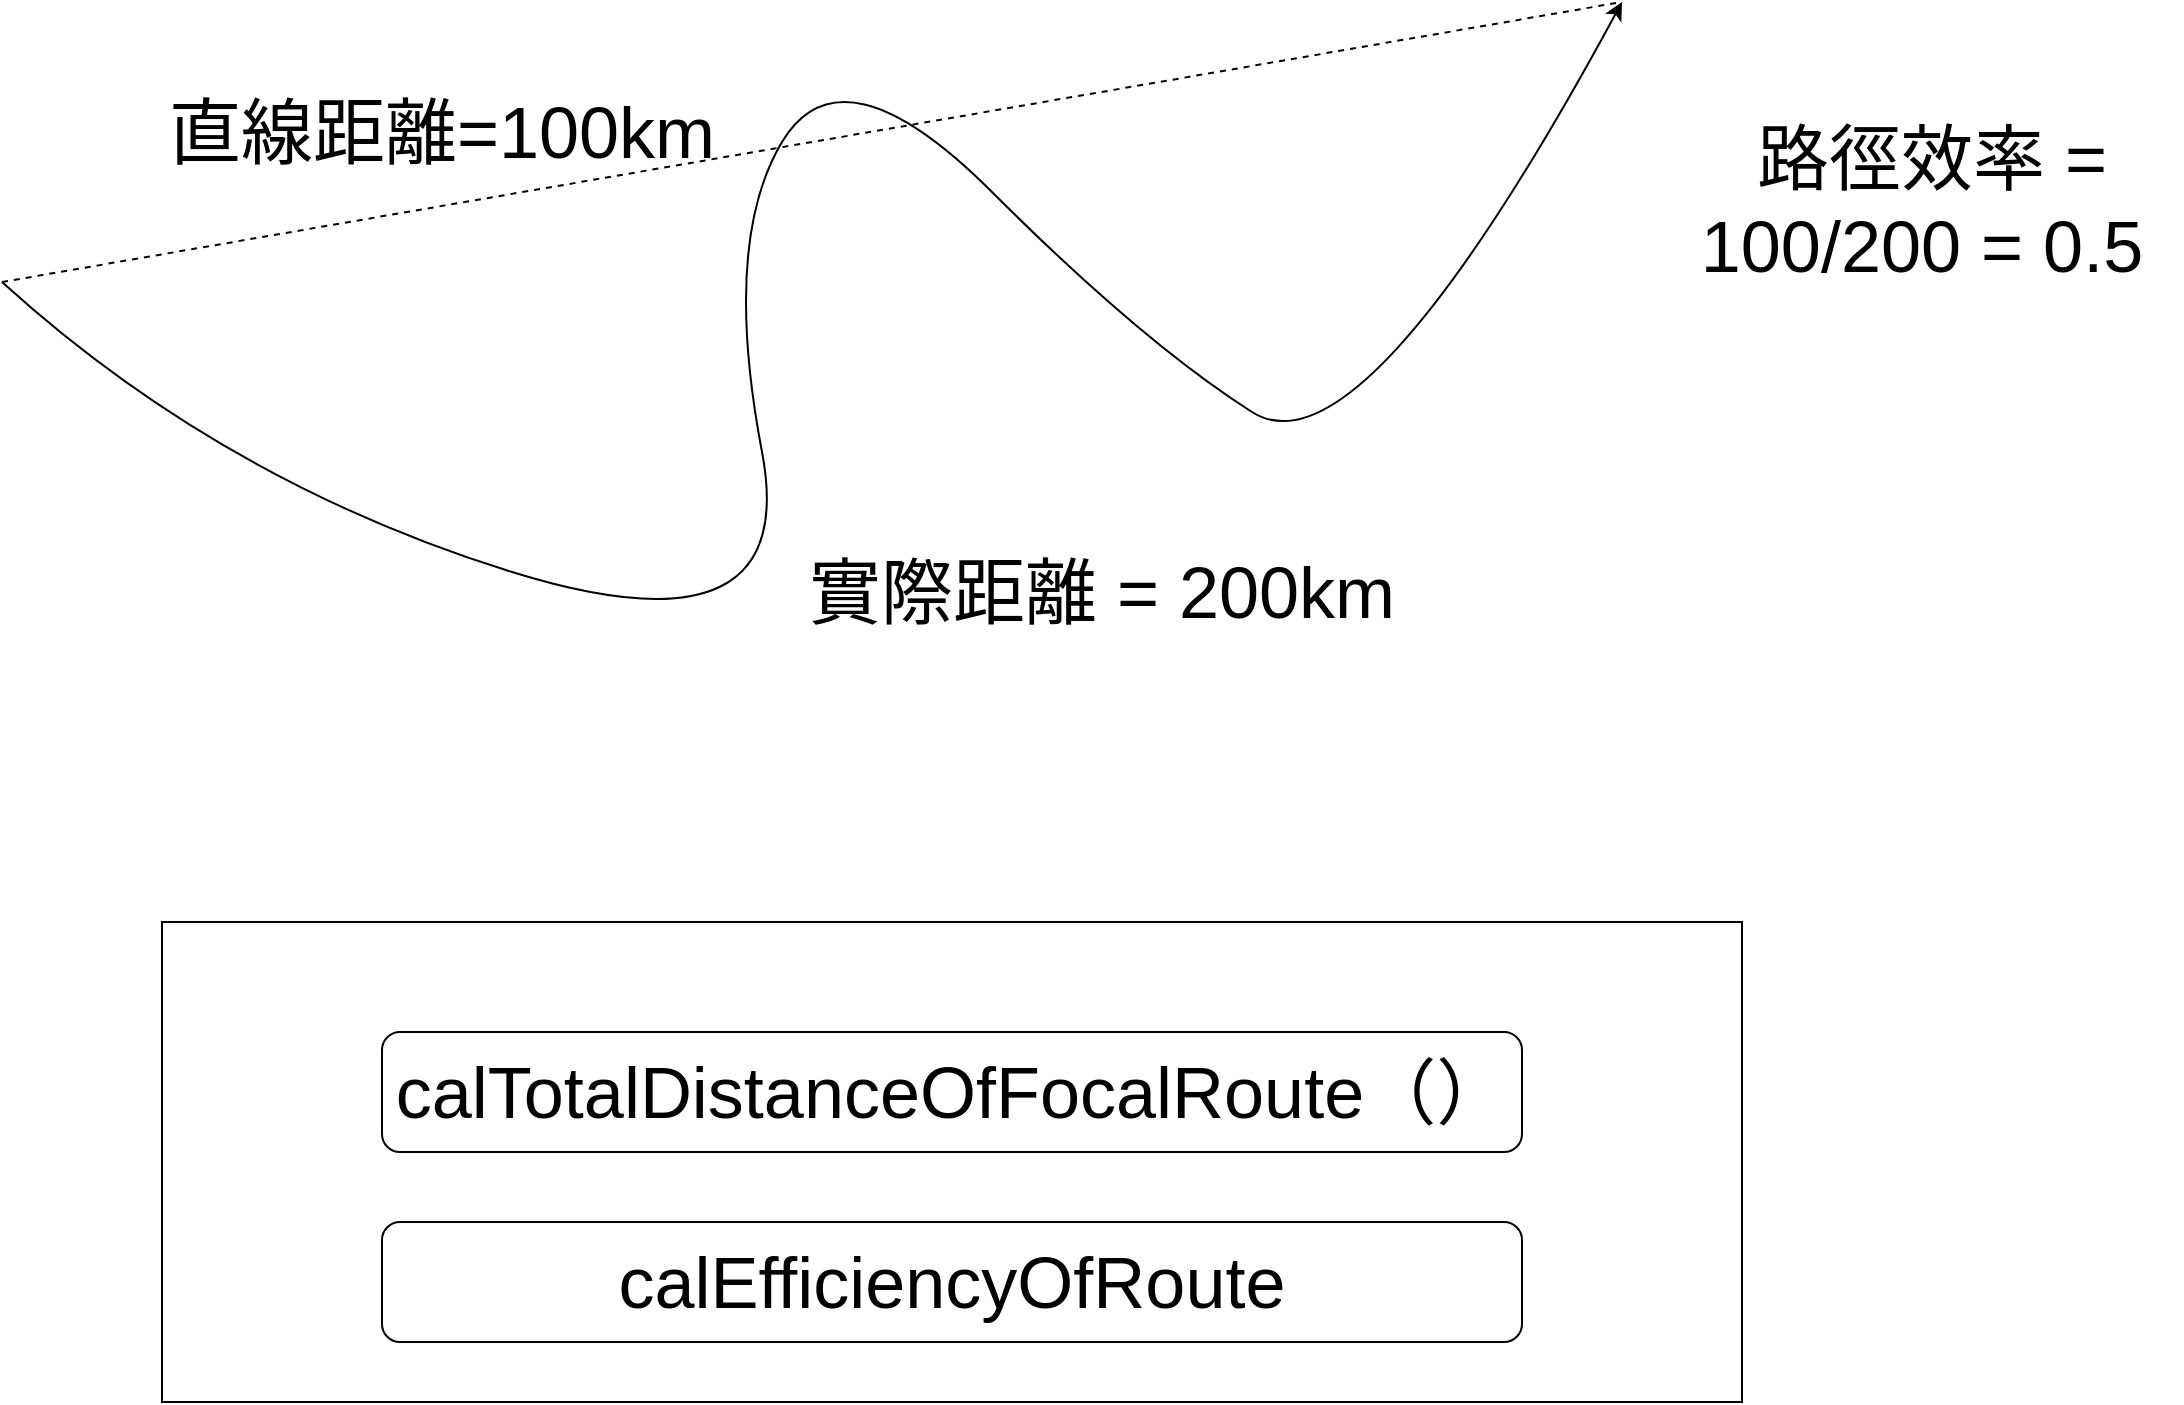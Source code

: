 <mxfile version="20.2.3" type="github" pages="12">
  <diagram id="Wr5jitZPMpajhuJiReHx" name="routeEfficiency">
    <mxGraphModel dx="1478" dy="872" grid="1" gridSize="10" guides="1" tooltips="1" connect="1" arrows="1" fold="1" page="1" pageScale="1" pageWidth="827" pageHeight="1169" math="0" shadow="0">
      <root>
        <mxCell id="0" />
        <mxCell id="1" parent="0" />
        <mxCell id="WA3SYPrz2VSBhLwr0WN5-3" value="" style="curved=1;endArrow=classic;html=1;rounded=0;" parent="1" edge="1">
          <mxGeometry width="50" height="50" relative="1" as="geometry">
            <mxPoint x="40" y="230" as="sourcePoint" />
            <mxPoint x="850" y="90" as="targetPoint" />
            <Array as="points">
              <mxPoint x="150" y="330" />
              <mxPoint x="440" y="420" />
              <mxPoint x="400" y="210" />
              <mxPoint x="460" y="110" />
              <mxPoint x="610" y="260" />
              <mxPoint x="720" y="330" />
            </Array>
          </mxGeometry>
        </mxCell>
        <mxCell id="WA3SYPrz2VSBhLwr0WN5-5" value="" style="endArrow=none;dashed=1;html=1;rounded=0;" parent="1" edge="1">
          <mxGeometry width="50" height="50" relative="1" as="geometry">
            <mxPoint x="40" y="230" as="sourcePoint" />
            <mxPoint x="850" y="90" as="targetPoint" />
          </mxGeometry>
        </mxCell>
        <mxCell id="WA3SYPrz2VSBhLwr0WN5-6" value="&lt;font style=&quot;font-size: 36px;&quot;&gt;直線距離=100km&lt;/font&gt;" style="text;html=1;strokeColor=none;fillColor=none;align=center;verticalAlign=middle;whiteSpace=wrap;rounded=0;" parent="1" vertex="1">
          <mxGeometry x="120" y="140" width="280" height="30" as="geometry" />
        </mxCell>
        <mxCell id="WA3SYPrz2VSBhLwr0WN5-7" value="實際距離 = 200km" style="text;html=1;strokeColor=none;fillColor=none;align=center;verticalAlign=middle;whiteSpace=wrap;rounded=0;fontSize=36;" parent="1" vertex="1">
          <mxGeometry x="420" y="370" width="340" height="30" as="geometry" />
        </mxCell>
        <mxCell id="WA3SYPrz2VSBhLwr0WN5-8" value="" style="rounded=0;whiteSpace=wrap;html=1;fontSize=36;" parent="1" vertex="1">
          <mxGeometry x="120" y="550" width="790" height="240" as="geometry" />
        </mxCell>
        <mxCell id="WA3SYPrz2VSBhLwr0WN5-10" value="calTotalDistanceOfFocalRoute（）" style="rounded=1;whiteSpace=wrap;html=1;fontSize=36;" parent="1" vertex="1">
          <mxGeometry x="230" y="605" width="570" height="60" as="geometry" />
        </mxCell>
        <mxCell id="WA3SYPrz2VSBhLwr0WN5-11" value="calEfficiencyOfRoute" style="rounded=1;whiteSpace=wrap;html=1;fontSize=36;" parent="1" vertex="1">
          <mxGeometry x="230" y="700" width="570" height="60" as="geometry" />
        </mxCell>
        <mxCell id="_sFI_kZBVQG5CuCFCIxb-3" value="&lt;font style=&quot;font-size: 36px;&quot;&gt;路徑效率 = 100/200 = 0.5&amp;nbsp;&lt;/font&gt;" style="text;html=1;strokeColor=none;fillColor=none;align=center;verticalAlign=middle;whiteSpace=wrap;rounded=0;" parent="1" vertex="1">
          <mxGeometry x="880" y="150" width="250" height="80" as="geometry" />
        </mxCell>
      </root>
    </mxGraphModel>
  </diagram>
  <diagram id="nsE2VJRiSPMusF5cjeXa" name="routeSimilarity">
    <mxGraphModel dx="1478" dy="872" grid="1" gridSize="10" guides="1" tooltips="1" connect="1" arrows="1" fold="1" page="1" pageScale="1" pageWidth="827" pageHeight="1169" math="0" shadow="0">
      <root>
        <mxCell id="0" />
        <mxCell id="1" parent="0" />
        <mxCell id="381nLtU7JfaJWyb5kvEz-1" value="" style="curved=1;endArrow=classic;html=1;rounded=0;startArrow=none;" parent="1" source="381nLtU7JfaJWyb5kvEz-7" edge="1">
          <mxGeometry width="50" height="50" relative="1" as="geometry">
            <mxPoint x="40" y="230" as="sourcePoint" />
            <mxPoint x="890" y="110" as="targetPoint" />
            <Array as="points">
              <mxPoint x="460" y="110" />
              <mxPoint x="610" y="260" />
              <mxPoint x="720" y="330" />
            </Array>
          </mxGeometry>
        </mxCell>
        <mxCell id="381nLtU7JfaJWyb5kvEz-2" value="" style="curved=1;endArrow=classic;html=1;rounded=0;" parent="1" edge="1">
          <mxGeometry width="50" height="50" relative="1" as="geometry">
            <mxPoint x="40" y="450" as="sourcePoint" />
            <mxPoint x="950" y="410" as="targetPoint" />
            <Array as="points">
              <mxPoint x="210" y="590" />
              <mxPoint x="400" y="590" />
              <mxPoint x="460" y="470" />
              <mxPoint x="570" y="510" />
              <mxPoint x="680" y="470" />
              <mxPoint x="780" y="590" />
              <mxPoint x="820" y="450" />
            </Array>
          </mxGeometry>
        </mxCell>
        <mxCell id="381nLtU7JfaJWyb5kvEz-4" value="baseLine" style="text;html=1;strokeColor=none;fillColor=none;align=center;verticalAlign=middle;whiteSpace=wrap;rounded=0;fontSize=36;" parent="1" vertex="1">
          <mxGeometry x="320" y="610" width="270" height="30" as="geometry" />
        </mxCell>
        <mxCell id="381nLtU7JfaJWyb5kvEz-5" value="focalLine" style="text;html=1;strokeColor=none;fillColor=none;align=center;verticalAlign=middle;whiteSpace=wrap;rounded=0;fontSize=36;" parent="1" vertex="1">
          <mxGeometry x="250" y="170" width="190" height="30" as="geometry" />
        </mxCell>
        <mxCell id="381nLtU7JfaJWyb5kvEz-6" value="" style="ellipse;whiteSpace=wrap;html=1;aspect=fixed;fontSize=36;" parent="1" vertex="1">
          <mxGeometry x="160" y="290" width="20" height="20" as="geometry" />
        </mxCell>
        <mxCell id="381nLtU7JfaJWyb5kvEz-7" value="" style="ellipse;whiteSpace=wrap;html=1;aspect=fixed;fontSize=36;" parent="1" vertex="1">
          <mxGeometry x="460" y="120" width="20" height="20" as="geometry" />
        </mxCell>
        <mxCell id="381nLtU7JfaJWyb5kvEz-8" value="" style="curved=1;endArrow=none;html=1;rounded=0;" parent="1" target="381nLtU7JfaJWyb5kvEz-7" edge="1">
          <mxGeometry width="50" height="50" relative="1" as="geometry">
            <mxPoint x="40" y="230" as="sourcePoint" />
            <mxPoint x="890" y="110" as="targetPoint" />
            <Array as="points">
              <mxPoint x="150" y="330" />
              <mxPoint x="290" y="230" />
              <mxPoint x="400" y="210" />
            </Array>
          </mxGeometry>
        </mxCell>
        <mxCell id="381nLtU7JfaJWyb5kvEz-9" value="" style="ellipse;whiteSpace=wrap;html=1;aspect=fixed;fontSize=36;" parent="1" vertex="1">
          <mxGeometry x="800" y="190" width="20" height="20" as="geometry" />
        </mxCell>
        <mxCell id="381nLtU7JfaJWyb5kvEz-13" value="" style="endArrow=none;dashed=1;html=1;dashPattern=1 3;strokeWidth=2;rounded=0;fontSize=36;" parent="1" edge="1">
          <mxGeometry width="50" height="50" relative="1" as="geometry">
            <mxPoint x="70" y="470" as="sourcePoint" />
            <mxPoint x="170" y="300" as="targetPoint" />
          </mxGeometry>
        </mxCell>
        <mxCell id="381nLtU7JfaJWyb5kvEz-14" value="" style="endArrow=none;dashed=1;html=1;dashPattern=1 3;strokeWidth=2;rounded=0;fontSize=36;entryX=0.5;entryY=1;entryDx=0;entryDy=0;" parent="1" target="381nLtU7JfaJWyb5kvEz-6" edge="1">
          <mxGeometry width="50" height="50" relative="1" as="geometry">
            <mxPoint x="130" y="520" as="sourcePoint" />
            <mxPoint x="440" y="420" as="targetPoint" />
          </mxGeometry>
        </mxCell>
        <mxCell id="381nLtU7JfaJWyb5kvEz-15" value="" style="endArrow=none;dashed=1;html=1;dashPattern=1 3;strokeWidth=2;rounded=0;fontSize=36;exitX=0.5;exitY=1;exitDx=0;exitDy=0;" parent="1" source="381nLtU7JfaJWyb5kvEz-7" edge="1">
          <mxGeometry width="50" height="50" relative="1" as="geometry">
            <mxPoint x="390" y="470" as="sourcePoint" />
            <mxPoint x="480" y="490" as="targetPoint" />
          </mxGeometry>
        </mxCell>
        <mxCell id="381nLtU7JfaJWyb5kvEz-16" value="" style="endArrow=none;dashed=1;html=1;dashPattern=1 3;strokeWidth=2;rounded=0;fontSize=36;exitX=1;exitY=1;exitDx=0;exitDy=0;" parent="1" source="381nLtU7JfaJWyb5kvEz-9" edge="1">
          <mxGeometry width="50" height="50" relative="1" as="geometry">
            <mxPoint x="390" y="470" as="sourcePoint" />
            <mxPoint x="890" y="440" as="targetPoint" />
          </mxGeometry>
        </mxCell>
      </root>
    </mxGraphModel>
  </diagram>
  <diagram id="1AQMfttWKt1U3ZZJh7IM" name="時間目標拆解">
    <mxGraphModel dx="2305" dy="872" grid="1" gridSize="10" guides="1" tooltips="1" connect="1" arrows="1" fold="1" page="1" pageScale="1" pageWidth="827" pageHeight="1169" math="0" shadow="0">
      <root>
        <mxCell id="0" />
        <mxCell id="1" parent="0" />
        <mxCell id="fc8aUflEaOpGxCG8YMPB-1" value="&lt;font style=&quot;font-size: 24px;&quot;&gt;&lt;br&gt;目標： 最短的時間（飛行距離，飛行速度）；&lt;br&gt;兩個方面可以分析：飛行距離，飛行速度；&lt;br&gt;飛行距離：使用路徑效率公式；&lt;br&gt;飛行速度：畫出速度分佈圖；&lt;br&gt;route分析：為什麼是這條路徑；&amp;nbsp;&lt;/font&gt;" style="rounded=1;whiteSpace=wrap;html=1;" parent="1" vertex="1">
          <mxGeometry x="150" y="40" width="500" height="280" as="geometry" />
        </mxCell>
        <mxCell id="fc8aUflEaOpGxCG8YMPB-2" value="&lt;font style=&quot;font-size: 24px;&quot;&gt;用戶需求：&lt;/font&gt;" style="text;html=1;strokeColor=none;fillColor=none;align=center;verticalAlign=middle;whiteSpace=wrap;rounded=0;" parent="1" vertex="1">
          <mxGeometry x="180" y="60" width="130" height="30" as="geometry" />
        </mxCell>
        <mxCell id="fc8aUflEaOpGxCG8YMPB-3" value="&lt;h1&gt;時間：&lt;/h1&gt;&lt;p&gt;時間是結果，時間由：飛行距離和飛行速度決定；與飛行距離是反相關，與飛行速度是正相關的關係；&lt;/p&gt;" style="text;html=1;strokeColor=none;fillColor=none;spacing=5;spacingTop=-20;whiteSpace=wrap;overflow=hidden;rounded=0;fontSize=24;" parent="1" vertex="1">
          <mxGeometry x="700" y="40" width="190" height="320" as="geometry" />
        </mxCell>
        <mxCell id="fc8aUflEaOpGxCG8YMPB-4" value="&lt;h1&gt;飛行速度&lt;/h1&gt;&lt;p&gt;飛行速度的影響因素有哪些？&lt;/p&gt;" style="text;html=1;strokeColor=none;fillColor=none;spacing=5;spacingTop=-20;whiteSpace=wrap;overflow=hidden;rounded=0;fontSize=24;" parent="1" vertex="1">
          <mxGeometry x="-210" y="170" width="230" height="210" as="geometry" />
        </mxCell>
        <mxCell id="fc8aUflEaOpGxCG8YMPB-5" value="" style="endArrow=none;dashed=1;html=1;rounded=0;fontSize=24;exitX=1;exitY=0.5;exitDx=0;exitDy=0;entryX=0.2;entryY=0.643;entryDx=0;entryDy=0;entryPerimeter=0;" parent="1" source="fc8aUflEaOpGxCG8YMPB-4" target="fc8aUflEaOpGxCG8YMPB-1" edge="1">
          <mxGeometry width="50" height="50" relative="1" as="geometry">
            <mxPoint x="150" y="350" as="sourcePoint" />
            <mxPoint x="200" y="300" as="targetPoint" />
          </mxGeometry>
        </mxCell>
        <mxCell id="fc8aUflEaOpGxCG8YMPB-6" value="&lt;h1&gt;路徑分析&lt;/h1&gt;&lt;p&gt;1單飛的話：路徑的相似度會趨近於1，相似的地方，表示是上次的探索經驗，不相似的地方，說明是革新，通過對比革新率和路徑效率的提升，來判斷是良性革新多，還是非良性革新多；&lt;/p&gt;&lt;p&gt;2 雙飛的話：兩隻鴿子在某個距離範圍內是互相影響的（有一個是leader），在某個範圍之外，是互不影響的；&lt;/p&gt;" style="text;html=1;strokeColor=none;fillColor=none;spacing=5;spacingTop=-20;whiteSpace=wrap;overflow=hidden;rounded=0;fontSize=24;" parent="1" vertex="1">
          <mxGeometry x="150" y="350" width="430" height="400" as="geometry" />
        </mxCell>
        <mxCell id="fc8aUflEaOpGxCG8YMPB-9" value="" style="endArrow=none;dashed=1;html=1;dashPattern=1 3;strokeWidth=2;rounded=0;fontSize=24;exitX=0.5;exitY=0;exitDx=0;exitDy=0;entryX=0.28;entryY=0.786;entryDx=0;entryDy=0;entryPerimeter=0;" parent="1" source="fc8aUflEaOpGxCG8YMPB-6" target="fc8aUflEaOpGxCG8YMPB-1" edge="1">
          <mxGeometry width="50" height="50" relative="1" as="geometry">
            <mxPoint x="250" y="410" as="sourcePoint" />
            <mxPoint x="300" y="360" as="targetPoint" />
          </mxGeometry>
        </mxCell>
      </root>
    </mxGraphModel>
  </diagram>
  <diagram id="HKfhhw679OXp-a2lWLh9" name="路徑效率和提升方案">
    <mxGraphModel dx="2305" dy="872" grid="1" gridSize="10" guides="1" tooltips="1" connect="1" arrows="1" fold="1" page="1" pageScale="1" pageWidth="827" pageHeight="1169" math="0" shadow="0">
      <root>
        <mxCell id="0" />
        <mxCell id="1" parent="0" />
        <mxCell id="79aNu5XGKrknYhau1nWH-29" value="&lt;h1 style=&quot;text-align: left;&quot;&gt;&lt;font style=&quot;font-size: 24px;&quot;&gt;自身路徑效率/轉向/速度&lt;/font&gt;&lt;/h1&gt;&lt;p style=&quot;font-size: 36px; text-align: left;&quot;&gt;&lt;font style=&quot;font-size: 18px;&quot;&gt;1 訓練的多條路徑分析；&lt;/font&gt;&lt;/p&gt;&lt;p style=&quot;font-size: 36px; text-align: left;&quot;&gt;&lt;font size=&quot;3&quot;&gt;2 平均數，中位數，最低，最高等；&lt;/font&gt;&lt;/p&gt;" style="whiteSpace=wrap;html=1;aspect=fixed;fontSize=18;" parent="1" vertex="1">
          <mxGeometry x="-470" y="990" width="330" height="330" as="geometry" />
        </mxCell>
        <mxCell id="79aNu5XGKrknYhau1nWH-6" value="" style="rounded=0;whiteSpace=wrap;html=1;fontSize=36;" parent="1" vertex="1">
          <mxGeometry x="120" y="100" width="830" height="750" as="geometry" />
        </mxCell>
        <mxCell id="79aNu5XGKrknYhau1nWH-1" value="" style="endArrow=classic;html=1;rounded=0;" parent="1" edge="1">
          <mxGeometry width="50" height="50" relative="1" as="geometry">
            <mxPoint x="190" y="530" as="sourcePoint" />
            <mxPoint x="790" y="530" as="targetPoint" />
          </mxGeometry>
        </mxCell>
        <mxCell id="79aNu5XGKrknYhau1nWH-2" value="" style="endArrow=classic;html=1;rounded=0;" parent="1" edge="1">
          <mxGeometry width="50" height="50" relative="1" as="geometry">
            <mxPoint x="190" y="530" as="sourcePoint" />
            <mxPoint x="190" y="280" as="targetPoint" />
          </mxGeometry>
        </mxCell>
        <mxCell id="79aNu5XGKrknYhau1nWH-3" value="&lt;font style=&quot;font-size: 36px;&quot;&gt;轉向效率&lt;/font&gt;" style="text;html=1;strokeColor=none;fillColor=none;align=center;verticalAlign=middle;whiteSpace=wrap;rounded=0;" parent="1" vertex="1">
          <mxGeometry x="140" y="240" width="150" height="30" as="geometry" />
        </mxCell>
        <mxCell id="79aNu5XGKrknYhau1nWH-5" value="距離" style="text;html=1;strokeColor=none;fillColor=none;align=center;verticalAlign=middle;whiteSpace=wrap;rounded=0;fontSize=36;" parent="1" vertex="1">
          <mxGeometry x="700" y="555" width="180" height="30" as="geometry" />
        </mxCell>
        <mxCell id="79aNu5XGKrknYhau1nWH-7" value="單條路徑內部分析：" style="text;html=1;strokeColor=none;fillColor=none;align=center;verticalAlign=middle;whiteSpace=wrap;rounded=0;fontSize=36;" parent="1" vertex="1">
          <mxGeometry x="110" y="130" width="400" height="30" as="geometry" />
        </mxCell>
        <mxCell id="79aNu5XGKrknYhau1nWH-8" value="" style="endArrow=none;dashed=1;html=1;rounded=0;fontSize=36;" parent="1" edge="1">
          <mxGeometry width="50" height="50" relative="1" as="geometry">
            <mxPoint x="190" y="530" as="sourcePoint" />
            <mxPoint x="740" y="530" as="targetPoint" />
            <Array as="points">
              <mxPoint x="370" y="420" />
              <mxPoint x="490" y="500" />
              <mxPoint x="590" y="440" />
            </Array>
          </mxGeometry>
        </mxCell>
        <mxCell id="79aNu5XGKrknYhau1nWH-11" value="" style="endArrow=classic;html=1;rounded=0;" parent="1" edge="1">
          <mxGeometry width="50" height="50" relative="1" as="geometry">
            <mxPoint x="210" y="760" as="sourcePoint" />
            <mxPoint x="810" y="760" as="targetPoint" />
          </mxGeometry>
        </mxCell>
        <mxCell id="79aNu5XGKrknYhau1nWH-12" value="" style="endArrow=classic;html=1;rounded=0;fontSize=36;entryX=0.25;entryY=1;entryDx=0;entryDy=0;" parent="1" target="79aNu5XGKrknYhau1nWH-13" edge="1">
          <mxGeometry width="50" height="50" relative="1" as="geometry">
            <mxPoint x="210" y="760" as="sourcePoint" />
            <mxPoint x="600" y="770" as="targetPoint" />
          </mxGeometry>
        </mxCell>
        <mxCell id="79aNu5XGKrknYhau1nWH-13" value="速度" style="text;html=1;strokeColor=none;fillColor=none;align=center;verticalAlign=middle;whiteSpace=wrap;rounded=0;fontSize=36;" parent="1" vertex="1">
          <mxGeometry x="180" y="570" width="125" height="30" as="geometry" />
        </mxCell>
        <mxCell id="79aNu5XGKrknYhau1nWH-14" value="時間" style="text;html=1;strokeColor=none;fillColor=none;align=center;verticalAlign=middle;whiteSpace=wrap;rounded=0;fontSize=36;" parent="1" vertex="1">
          <mxGeometry x="750" y="780" width="110" height="30" as="geometry" />
        </mxCell>
        <mxCell id="79aNu5XGKrknYhau1nWH-15" value="" style="endArrow=none;dashed=1;html=1;rounded=0;fontSize=36;" parent="1" edge="1">
          <mxGeometry width="50" height="50" relative="1" as="geometry">
            <mxPoint x="210" y="760" as="sourcePoint" />
            <mxPoint x="760" y="760" as="targetPoint" />
            <Array as="points">
              <mxPoint x="390" y="650" />
              <mxPoint x="510" y="730" />
              <mxPoint x="610" y="670" />
            </Array>
          </mxGeometry>
        </mxCell>
        <mxCell id="79aNu5XGKrknYhau1nWH-16" value="" style="rounded=0;whiteSpace=wrap;html=1;fontSize=36;" parent="1" vertex="1">
          <mxGeometry x="130" y="950" width="830" height="520" as="geometry" />
        </mxCell>
        <mxCell id="79aNu5XGKrknYhau1nWH-17" value="" style="endArrow=classic;html=1;rounded=0;" parent="1" edge="1">
          <mxGeometry width="50" height="50" relative="1" as="geometry">
            <mxPoint x="200" y="1370" as="sourcePoint" />
            <mxPoint x="800" y="1370" as="targetPoint" />
          </mxGeometry>
        </mxCell>
        <mxCell id="79aNu5XGKrknYhau1nWH-18" value="" style="endArrow=classic;html=1;rounded=0;" parent="1" edge="1">
          <mxGeometry width="50" height="50" relative="1" as="geometry">
            <mxPoint x="200" y="1370" as="sourcePoint" />
            <mxPoint x="200" y="1120" as="targetPoint" />
          </mxGeometry>
        </mxCell>
        <mxCell id="79aNu5XGKrknYhau1nWH-19" value="&lt;font style=&quot;font-size: 36px;&quot;&gt;路徑效率/轉向效率/速度&lt;/font&gt;" style="text;html=1;strokeColor=none;fillColor=none;align=center;verticalAlign=middle;whiteSpace=wrap;rounded=0;" parent="1" vertex="1">
          <mxGeometry x="150" y="1080" width="440" height="30" as="geometry" />
        </mxCell>
        <mxCell id="79aNu5XGKrknYhau1nWH-20" value="路徑編號" style="text;html=1;strokeColor=none;fillColor=none;align=center;verticalAlign=middle;whiteSpace=wrap;rounded=0;fontSize=36;" parent="1" vertex="1">
          <mxGeometry x="710" y="1395" width="180" height="30" as="geometry" />
        </mxCell>
        <mxCell id="79aNu5XGKrknYhau1nWH-21" value="路徑關聯-自身" style="text;html=1;strokeColor=none;fillColor=none;align=center;verticalAlign=middle;whiteSpace=wrap;rounded=0;fontSize=36;" parent="1" vertex="1">
          <mxGeometry x="120" y="970" width="400" height="30" as="geometry" />
        </mxCell>
        <mxCell id="79aNu5XGKrknYhau1nWH-22" value="" style="endArrow=none;dashed=1;html=1;rounded=0;fontSize=36;" parent="1" edge="1">
          <mxGeometry width="50" height="50" relative="1" as="geometry">
            <mxPoint x="200" y="1370" as="sourcePoint" />
            <mxPoint x="750" y="1370" as="targetPoint" />
            <Array as="points">
              <mxPoint x="380" y="1260" />
              <mxPoint x="500" y="1340" />
              <mxPoint x="600" y="1280" />
            </Array>
          </mxGeometry>
        </mxCell>
        <mxCell id="79aNu5XGKrknYhau1nWH-31" value="" style="endArrow=none;dashed=1;html=1;rounded=0;fontSize=18;exitX=0.997;exitY=0.459;exitDx=0;exitDy=0;exitPerimeter=0;" parent="1" source="79aNu5XGKrknYhau1nWH-29" edge="1">
          <mxGeometry width="50" height="50" relative="1" as="geometry">
            <mxPoint y="1310" as="sourcePoint" />
            <mxPoint x="200" y="1230" as="targetPoint" />
          </mxGeometry>
        </mxCell>
        <mxCell id="79aNu5XGKrknYhau1nWH-34" value="&lt;h1 style=&quot;text-align: left;&quot;&gt;&lt;font style=&quot;font-size: 24px;&quot;&gt;全體鴿子數據&lt;/font&gt;&lt;/h1&gt;&lt;p style=&quot;font-size: 36px; text-align: left;&quot;&gt;&lt;font style=&quot;font-size: 18px;&quot;&gt;1 不同鴿子的數據；&lt;/font&gt;&lt;/p&gt;&lt;p style=&quot;font-size: 36px; text-align: left;&quot;&gt;&lt;font size=&quot;3&quot;&gt;2 不同鴿子中的：平均數，中位數，最低，最高等；&lt;/font&gt;&lt;/p&gt;" style="whiteSpace=wrap;html=1;aspect=fixed;fontSize=18;" parent="1" vertex="1">
          <mxGeometry x="-480" y="1680" width="381" height="381" as="geometry" />
        </mxCell>
        <mxCell id="79aNu5XGKrknYhau1nWH-35" value="" style="rounded=0;whiteSpace=wrap;html=1;fontSize=36;" parent="1" vertex="1">
          <mxGeometry x="130" y="1600" width="830" height="520" as="geometry" />
        </mxCell>
        <mxCell id="79aNu5XGKrknYhau1nWH-36" value="" style="endArrow=classic;html=1;rounded=0;" parent="1" edge="1">
          <mxGeometry width="50" height="50" relative="1" as="geometry">
            <mxPoint x="200" y="2020" as="sourcePoint" />
            <mxPoint x="800" y="2020" as="targetPoint" />
          </mxGeometry>
        </mxCell>
        <mxCell id="79aNu5XGKrknYhau1nWH-37" value="" style="endArrow=classic;html=1;rounded=0;" parent="1" edge="1">
          <mxGeometry width="50" height="50" relative="1" as="geometry">
            <mxPoint x="200" y="2020" as="sourcePoint" />
            <mxPoint x="200" y="1770" as="targetPoint" />
          </mxGeometry>
        </mxCell>
        <mxCell id="79aNu5XGKrknYhau1nWH-38" value="&lt;font style=&quot;font-size: 36px;&quot;&gt;路徑效率/轉向效率/速度&lt;/font&gt;" style="text;html=1;strokeColor=none;fillColor=none;align=center;verticalAlign=middle;whiteSpace=wrap;rounded=0;" parent="1" vertex="1">
          <mxGeometry x="150" y="1730" width="440" height="30" as="geometry" />
        </mxCell>
        <mxCell id="79aNu5XGKrknYhau1nWH-39" value="鴿子編號" style="text;html=1;strokeColor=none;fillColor=none;align=center;verticalAlign=middle;whiteSpace=wrap;rounded=0;fontSize=36;" parent="1" vertex="1">
          <mxGeometry x="710" y="2045" width="180" height="30" as="geometry" />
        </mxCell>
        <mxCell id="79aNu5XGKrknYhau1nWH-40" value="路徑關聯-整體" style="text;html=1;strokeColor=none;fillColor=none;align=center;verticalAlign=middle;whiteSpace=wrap;rounded=0;fontSize=36;" parent="1" vertex="1">
          <mxGeometry x="120" y="1620" width="400" height="30" as="geometry" />
        </mxCell>
        <mxCell id="79aNu5XGKrknYhau1nWH-41" value="" style="endArrow=none;dashed=1;html=1;rounded=0;fontSize=36;" parent="1" edge="1">
          <mxGeometry width="50" height="50" relative="1" as="geometry">
            <mxPoint x="200" y="2020" as="sourcePoint" />
            <mxPoint x="750" y="2020" as="targetPoint" />
            <Array as="points">
              <mxPoint x="380" y="1910" />
              <mxPoint x="500" y="1990" />
              <mxPoint x="600" y="1930" />
            </Array>
          </mxGeometry>
        </mxCell>
        <mxCell id="79aNu5XGKrknYhau1nWH-42" value="" style="endArrow=none;dashed=1;html=1;dashPattern=1 3;strokeWidth=2;rounded=0;fontSize=18;exitX=1;exitY=0.5;exitDx=0;exitDy=0;" parent="1" source="79aNu5XGKrknYhau1nWH-34" edge="1">
          <mxGeometry width="50" height="50" relative="1" as="geometry">
            <mxPoint x="100" y="1840" as="sourcePoint" />
            <mxPoint x="200" y="1890" as="targetPoint" />
          </mxGeometry>
        </mxCell>
      </root>
    </mxGraphModel>
  </diagram>
  <diagram id="QKIneRwg-xoXQFcgY-xF" name="數據分析UI設計-homePage">
    <mxGraphModel dx="1478" dy="872" grid="1" gridSize="10" guides="1" tooltips="1" connect="1" arrows="1" fold="1" page="1" pageScale="1" pageWidth="827" pageHeight="1169" math="0" shadow="0">
      <root>
        <mxCell id="0" />
        <mxCell id="1" parent="0" />
        <mxCell id="mRE42orCFBSKVlKHRdx5-1" value="" style="rounded=0;whiteSpace=wrap;html=1;" parent="1" vertex="1">
          <mxGeometry x="40" y="90" width="1050" height="710" as="geometry" />
        </mxCell>
        <UserObject label="&lt;font style=&quot;font-size: 24px;&quot;&gt;單條路徑分析&lt;/font&gt;" link="data:page/id,u9uUm6UxtbCPw2KYrA9Q" id="mRE42orCFBSKVlKHRdx5-2">
          <mxCell style="rounded=1;whiteSpace=wrap;html=1;" parent="1" vertex="1">
            <mxGeometry x="360" y="210" width="390" height="60" as="geometry" />
          </mxCell>
        </UserObject>
        <UserObject label="路徑關聯分析-單個鴿子" link="data:page/id,iXOvCVJ67eTO9DYu3QMg" id="mRE42orCFBSKVlKHRdx5-3">
          <mxCell style="rounded=1;whiteSpace=wrap;html=1;fontSize=24;" parent="1" vertex="1">
            <mxGeometry x="360" y="350" width="390" height="60" as="geometry" />
          </mxCell>
        </UserObject>
        <UserObject label="路徑關聯分析-群體" link="data:page/id,Y2vEFLoJOtMMuvyLQ4Z3" id="mRE42orCFBSKVlKHRdx5-4">
          <mxCell style="rounded=1;whiteSpace=wrap;html=1;fontSize=24;" parent="1" vertex="1">
            <mxGeometry x="360" y="470" width="390" height="60" as="geometry" />
          </mxCell>
        </UserObject>
        <mxCell id="quC_zdrNgFbmf_f_VTAb-1" value="&lt;font style=&quot;font-size: 24px;&quot;&gt;路徑關聯分析-同批次&lt;/font&gt;" style="rounded=1;whiteSpace=wrap;html=1;" parent="1" vertex="1">
          <mxGeometry x="360" y="600" width="390" height="60" as="geometry" />
        </mxCell>
      </root>
    </mxGraphModel>
  </diagram>
  <diagram id="u9uUm6UxtbCPw2KYrA9Q" name="數據分析UI設計-單條路徑">
    <mxGraphModel dx="2545" dy="845" grid="1" gridSize="10" guides="1" tooltips="1" connect="1" arrows="1" fold="1" page="1" pageScale="1" pageWidth="827" pageHeight="1169" math="0" shadow="0">
      <root>
        <mxCell id="0" />
        <mxCell id="1" parent="0" />
        <mxCell id="9xyDbZAQoWLpy1DzzGqm-2" value="" style="rounded=0;whiteSpace=wrap;html=1;fontSize=24;" parent="1" vertex="1">
          <mxGeometry x="100" y="70" width="880" height="720" as="geometry" />
        </mxCell>
        <mxCell id="9xyDbZAQoWLpy1DzzGqm-3" value="&lt;font style=&quot;font-size: 36px;&quot;&gt;選擇路徑文件&lt;/font&gt;" style="rounded=1;whiteSpace=wrap;html=1;fontSize=24;" parent="1" vertex="1">
          <mxGeometry x="210" y="140" width="280" height="70" as="geometry" />
        </mxCell>
        <mxCell id="9xyDbZAQoWLpy1DzzGqm-4" value="" style="whiteSpace=wrap;html=1;aspect=fixed;fontSize=24;" parent="1" vertex="1">
          <mxGeometry x="210" y="310" width="350" height="350" as="geometry" />
        </mxCell>
        <mxCell id="9xyDbZAQoWLpy1DzzGqm-5" value="&lt;font style=&quot;font-size: 36px;&quot;&gt;速度分布&lt;/font&gt;" style="text;html=1;strokeColor=none;fillColor=none;align=center;verticalAlign=middle;whiteSpace=wrap;rounded=0;fontSize=24;" parent="1" vertex="1">
          <mxGeometry x="210" y="250" width="240" height="30" as="geometry" />
        </mxCell>
        <mxCell id="9xyDbZAQoWLpy1DzzGqm-6" value="" style="shape=table;startSize=0;container=1;collapsible=0;childLayout=tableLayout;fontSize=24;" parent="1" vertex="1">
          <mxGeometry x="720" y="330" width="163" height="280" as="geometry" />
        </mxCell>
        <mxCell id="9xyDbZAQoWLpy1DzzGqm-7" value="" style="shape=tableRow;horizontal=0;startSize=0;swimlaneHead=0;swimlaneBody=0;top=0;left=0;bottom=0;right=0;collapsible=0;dropTarget=0;fillColor=none;points=[[0,0.5],[1,0.5]];portConstraint=eastwest;fontSize=24;" parent="9xyDbZAQoWLpy1DzzGqm-6" vertex="1">
          <mxGeometry width="163" height="70" as="geometry" />
        </mxCell>
        <mxCell id="9xyDbZAQoWLpy1DzzGqm-8" value="&lt;font style=&quot;font-size: 36px;&quot;&gt;平均&lt;/font&gt;" style="shape=partialRectangle;html=1;whiteSpace=wrap;connectable=0;overflow=hidden;fillColor=none;top=0;left=0;bottom=0;right=0;pointerEvents=1;fontSize=24;" parent="9xyDbZAQoWLpy1DzzGqm-7" vertex="1">
          <mxGeometry width="82" height="70" as="geometry">
            <mxRectangle width="82" height="70" as="alternateBounds" />
          </mxGeometry>
        </mxCell>
        <mxCell id="9xyDbZAQoWLpy1DzzGqm-9" value="" style="shape=partialRectangle;html=1;whiteSpace=wrap;connectable=0;overflow=hidden;fillColor=none;top=0;left=0;bottom=0;right=0;pointerEvents=1;fontSize=24;" parent="9xyDbZAQoWLpy1DzzGqm-7" vertex="1">
          <mxGeometry x="82" width="81" height="70" as="geometry">
            <mxRectangle width="81" height="70" as="alternateBounds" />
          </mxGeometry>
        </mxCell>
        <mxCell id="9xyDbZAQoWLpy1DzzGqm-10" value="" style="shape=tableRow;horizontal=0;startSize=0;swimlaneHead=0;swimlaneBody=0;top=0;left=0;bottom=0;right=0;collapsible=0;dropTarget=0;fillColor=none;points=[[0,0.5],[1,0.5]];portConstraint=eastwest;fontSize=24;" parent="9xyDbZAQoWLpy1DzzGqm-6" vertex="1">
          <mxGeometry y="70" width="163" height="70" as="geometry" />
        </mxCell>
        <mxCell id="9xyDbZAQoWLpy1DzzGqm-11" value="&lt;font style=&quot;font-size: 36px;&quot;&gt;中位&lt;/font&gt;" style="shape=partialRectangle;html=1;whiteSpace=wrap;connectable=0;overflow=hidden;fillColor=none;top=0;left=0;bottom=0;right=0;pointerEvents=1;fontSize=24;" parent="9xyDbZAQoWLpy1DzzGqm-10" vertex="1">
          <mxGeometry width="82" height="70" as="geometry">
            <mxRectangle width="82" height="70" as="alternateBounds" />
          </mxGeometry>
        </mxCell>
        <mxCell id="9xyDbZAQoWLpy1DzzGqm-12" value="" style="shape=partialRectangle;html=1;whiteSpace=wrap;connectable=0;overflow=hidden;fillColor=none;top=0;left=0;bottom=0;right=0;pointerEvents=1;fontSize=24;" parent="9xyDbZAQoWLpy1DzzGqm-10" vertex="1">
          <mxGeometry x="82" width="81" height="70" as="geometry">
            <mxRectangle width="81" height="70" as="alternateBounds" />
          </mxGeometry>
        </mxCell>
        <mxCell id="9xyDbZAQoWLpy1DzzGqm-13" value="" style="shape=tableRow;horizontal=0;startSize=0;swimlaneHead=0;swimlaneBody=0;top=0;left=0;bottom=0;right=0;collapsible=0;dropTarget=0;fillColor=none;points=[[0,0.5],[1,0.5]];portConstraint=eastwest;fontSize=24;" parent="9xyDbZAQoWLpy1DzzGqm-6" vertex="1">
          <mxGeometry y="140" width="163" height="70" as="geometry" />
        </mxCell>
        <mxCell id="9xyDbZAQoWLpy1DzzGqm-14" value="&lt;font style=&quot;font-size: 36px;&quot;&gt;最低&lt;/font&gt;" style="shape=partialRectangle;html=1;whiteSpace=wrap;connectable=0;overflow=hidden;fillColor=none;top=0;left=0;bottom=0;right=0;pointerEvents=1;fontSize=24;" parent="9xyDbZAQoWLpy1DzzGqm-13" vertex="1">
          <mxGeometry width="82" height="70" as="geometry">
            <mxRectangle width="82" height="70" as="alternateBounds" />
          </mxGeometry>
        </mxCell>
        <mxCell id="9xyDbZAQoWLpy1DzzGqm-15" value="" style="shape=partialRectangle;html=1;whiteSpace=wrap;connectable=0;overflow=hidden;fillColor=none;top=0;left=0;bottom=0;right=0;pointerEvents=1;fontSize=24;" parent="9xyDbZAQoWLpy1DzzGqm-13" vertex="1">
          <mxGeometry x="82" width="81" height="70" as="geometry">
            <mxRectangle width="81" height="70" as="alternateBounds" />
          </mxGeometry>
        </mxCell>
        <mxCell id="9xyDbZAQoWLpy1DzzGqm-16" value="" style="shape=tableRow;horizontal=0;startSize=0;swimlaneHead=0;swimlaneBody=0;top=0;left=0;bottom=0;right=0;collapsible=0;dropTarget=0;fillColor=none;points=[[0,0.5],[1,0.5]];portConstraint=eastwest;fontSize=24;" parent="9xyDbZAQoWLpy1DzzGqm-6" vertex="1">
          <mxGeometry y="210" width="163" height="70" as="geometry" />
        </mxCell>
        <mxCell id="9xyDbZAQoWLpy1DzzGqm-17" value="&lt;font style=&quot;font-size: 36px;&quot;&gt;最高&lt;/font&gt;" style="shape=partialRectangle;html=1;whiteSpace=wrap;connectable=0;overflow=hidden;fillColor=none;top=0;left=0;bottom=0;right=0;pointerEvents=1;fontSize=24;" parent="9xyDbZAQoWLpy1DzzGqm-16" vertex="1">
          <mxGeometry width="82" height="70" as="geometry">
            <mxRectangle width="82" height="70" as="alternateBounds" />
          </mxGeometry>
        </mxCell>
        <mxCell id="9xyDbZAQoWLpy1DzzGqm-18" value="" style="shape=partialRectangle;html=1;whiteSpace=wrap;connectable=0;overflow=hidden;fillColor=none;top=0;left=0;bottom=0;right=0;pointerEvents=1;fontSize=24;" parent="9xyDbZAQoWLpy1DzzGqm-16" vertex="1">
          <mxGeometry x="82" width="81" height="70" as="geometry">
            <mxRectangle width="81" height="70" as="alternateBounds" />
          </mxGeometry>
        </mxCell>
        <mxCell id="9xyDbZAQoWLpy1DzzGqm-19" value="&lt;font style=&quot;font-size: 36px;&quot;&gt;分析結果&lt;/font&gt;" style="text;html=1;strokeColor=none;fillColor=none;align=center;verticalAlign=middle;whiteSpace=wrap;rounded=0;fontSize=24;" parent="1" vertex="1">
          <mxGeometry x="720" y="280" width="190" height="30" as="geometry" />
        </mxCell>
        <mxCell id="HUtSfGHLCLqDHosWvltV-1" value="" style="endArrow=classic;html=1;rounded=0;" parent="1" edge="1">
          <mxGeometry width="50" height="50" relative="1" as="geometry">
            <mxPoint x="260" y="584" as="sourcePoint" />
            <mxPoint x="527" y="584" as="targetPoint" />
          </mxGeometry>
        </mxCell>
        <mxCell id="HUtSfGHLCLqDHosWvltV-2" value="" style="endArrow=classic;html=1;rounded=0;fontSize=36;entryX=0.25;entryY=1;entryDx=0;entryDy=0;" parent="1" edge="1">
          <mxGeometry width="50" height="50" relative="1" as="geometry">
            <mxPoint x="260" y="584" as="sourcePoint" />
            <mxPoint x="261.25" y="424" as="targetPoint" />
          </mxGeometry>
        </mxCell>
        <mxCell id="HUtSfGHLCLqDHosWvltV-3" value="時間" style="text;html=1;strokeColor=none;fillColor=none;align=center;verticalAlign=middle;whiteSpace=wrap;rounded=0;fontSize=36;" parent="1" vertex="1">
          <mxGeometry x="440" y="610" width="110" height="30" as="geometry" />
        </mxCell>
        <mxCell id="HUtSfGHLCLqDHosWvltV-4" value="" style="endArrow=none;dashed=1;html=1;rounded=0;fontSize=36;" parent="1" edge="1">
          <mxGeometry width="50" height="50" relative="1" as="geometry">
            <mxPoint x="260" y="584" as="sourcePoint" />
            <mxPoint x="477" y="584" as="targetPoint" />
            <Array as="points">
              <mxPoint x="337" y="484" />
              <mxPoint x="387" y="544" />
              <mxPoint x="427" y="504" />
            </Array>
          </mxGeometry>
        </mxCell>
        <mxCell id="U09F36_L541JLe-a89-E-1" value="速度" style="text;html=1;strokeColor=none;fillColor=none;align=center;verticalAlign=middle;whiteSpace=wrap;rounded=0;fontSize=36;" parent="1" vertex="1">
          <mxGeometry x="225" y="380" width="125" height="30" as="geometry" />
        </mxCell>
        <mxCell id="iSBH-VJVrJCOSf93Fm6Y-1" value="&lt;font style=&quot;font-size: 24px;&quot;&gt;只能選一個路徑文件&lt;/font&gt;" style="text;html=1;strokeColor=none;fillColor=none;align=center;verticalAlign=middle;whiteSpace=wrap;rounded=0;fontSize=36;" parent="1" vertex="1">
          <mxGeometry x="-340" y="140" width="160" height="80" as="geometry" />
        </mxCell>
        <mxCell id="iSBH-VJVrJCOSf93Fm6Y-2" value="" style="endArrow=none;dashed=1;html=1;dashPattern=1 3;strokeWidth=2;rounded=0;fontSize=24;exitX=1;exitY=0.5;exitDx=0;exitDy=0;entryX=0;entryY=0.5;entryDx=0;entryDy=0;" parent="1" source="iSBH-VJVrJCOSf93Fm6Y-1" target="9xyDbZAQoWLpy1DzzGqm-3" edge="1">
          <mxGeometry width="50" height="50" relative="1" as="geometry">
            <mxPoint x="390" y="490" as="sourcePoint" />
            <mxPoint x="440" y="440" as="targetPoint" />
          </mxGeometry>
        </mxCell>
      </root>
    </mxGraphModel>
  </diagram>
  <diagram id="iXOvCVJ67eTO9DYu3QMg" name="數據分析UI設計-單個鴿子">
    <mxGraphModel dx="2545" dy="845" grid="1" gridSize="10" guides="1" tooltips="1" connect="1" arrows="1" fold="1" page="1" pageScale="1" pageWidth="827" pageHeight="1169" math="0" shadow="0">
      <root>
        <mxCell id="0" />
        <mxCell id="1" parent="0" />
        <mxCell id="VpTt_Qc-IBAg1h2WVpze-1" value="" style="rounded=0;whiteSpace=wrap;html=1;fontSize=24;" parent="1" vertex="1">
          <mxGeometry x="120" y="100" width="1160" height="1050" as="geometry" />
        </mxCell>
        <mxCell id="KpcBJBmDOtj02DW8ovR9-1" value="" style="whiteSpace=wrap;html=1;aspect=fixed;fontSize=24;" parent="1" vertex="1">
          <mxGeometry x="229" y="770" width="370" height="370" as="geometry" />
        </mxCell>
        <mxCell id="VpTt_Qc-IBAg1h2WVpze-2" value="&lt;font style=&quot;font-size: 36px;&quot;&gt;選擇路徑文件&lt;/font&gt;" style="rounded=1;whiteSpace=wrap;html=1;fontSize=24;" parent="1" vertex="1">
          <mxGeometry x="240" y="170" width="280" height="70" as="geometry" />
        </mxCell>
        <mxCell id="VpTt_Qc-IBAg1h2WVpze-3" value="" style="whiteSpace=wrap;html=1;aspect=fixed;fontSize=24;" parent="1" vertex="1">
          <mxGeometry x="240" y="340" width="370" height="370" as="geometry" />
        </mxCell>
        <mxCell id="VpTt_Qc-IBAg1h2WVpze-4" value="&lt;font style=&quot;font-size: 36px;&quot;&gt;平均速度分布&lt;/font&gt;" style="text;html=1;strokeColor=none;fillColor=none;align=center;verticalAlign=middle;whiteSpace=wrap;rounded=0;fontSize=24;" parent="1" vertex="1">
          <mxGeometry x="240" y="280" width="240" height="30" as="geometry" />
        </mxCell>
        <mxCell id="VpTt_Qc-IBAg1h2WVpze-5" value="" style="shape=table;startSize=0;container=1;collapsible=0;childLayout=tableLayout;fontSize=24;" parent="1" vertex="1">
          <mxGeometry x="750" y="360" width="163" height="280" as="geometry" />
        </mxCell>
        <mxCell id="VpTt_Qc-IBAg1h2WVpze-6" value="" style="shape=tableRow;horizontal=0;startSize=0;swimlaneHead=0;swimlaneBody=0;top=0;left=0;bottom=0;right=0;collapsible=0;dropTarget=0;fillColor=none;points=[[0,0.5],[1,0.5]];portConstraint=eastwest;fontSize=24;" parent="VpTt_Qc-IBAg1h2WVpze-5" vertex="1">
          <mxGeometry width="163" height="70" as="geometry" />
        </mxCell>
        <mxCell id="VpTt_Qc-IBAg1h2WVpze-7" value="&lt;font style=&quot;font-size: 36px;&quot;&gt;平均&lt;/font&gt;" style="shape=partialRectangle;html=1;whiteSpace=wrap;connectable=0;overflow=hidden;fillColor=none;top=0;left=0;bottom=0;right=0;pointerEvents=1;fontSize=24;" parent="VpTt_Qc-IBAg1h2WVpze-6" vertex="1">
          <mxGeometry width="82" height="70" as="geometry">
            <mxRectangle width="82" height="70" as="alternateBounds" />
          </mxGeometry>
        </mxCell>
        <mxCell id="VpTt_Qc-IBAg1h2WVpze-8" value="" style="shape=partialRectangle;html=1;whiteSpace=wrap;connectable=0;overflow=hidden;fillColor=none;top=0;left=0;bottom=0;right=0;pointerEvents=1;fontSize=24;" parent="VpTt_Qc-IBAg1h2WVpze-6" vertex="1">
          <mxGeometry x="82" width="81" height="70" as="geometry">
            <mxRectangle width="81" height="70" as="alternateBounds" />
          </mxGeometry>
        </mxCell>
        <mxCell id="VpTt_Qc-IBAg1h2WVpze-9" value="" style="shape=tableRow;horizontal=0;startSize=0;swimlaneHead=0;swimlaneBody=0;top=0;left=0;bottom=0;right=0;collapsible=0;dropTarget=0;fillColor=none;points=[[0,0.5],[1,0.5]];portConstraint=eastwest;fontSize=24;" parent="VpTt_Qc-IBAg1h2WVpze-5" vertex="1">
          <mxGeometry y="70" width="163" height="70" as="geometry" />
        </mxCell>
        <mxCell id="VpTt_Qc-IBAg1h2WVpze-10" value="&lt;font style=&quot;font-size: 36px;&quot;&gt;中位&lt;/font&gt;" style="shape=partialRectangle;html=1;whiteSpace=wrap;connectable=0;overflow=hidden;fillColor=none;top=0;left=0;bottom=0;right=0;pointerEvents=1;fontSize=24;" parent="VpTt_Qc-IBAg1h2WVpze-9" vertex="1">
          <mxGeometry width="82" height="70" as="geometry">
            <mxRectangle width="82" height="70" as="alternateBounds" />
          </mxGeometry>
        </mxCell>
        <mxCell id="VpTt_Qc-IBAg1h2WVpze-11" value="" style="shape=partialRectangle;html=1;whiteSpace=wrap;connectable=0;overflow=hidden;fillColor=none;top=0;left=0;bottom=0;right=0;pointerEvents=1;fontSize=24;" parent="VpTt_Qc-IBAg1h2WVpze-9" vertex="1">
          <mxGeometry x="82" width="81" height="70" as="geometry">
            <mxRectangle width="81" height="70" as="alternateBounds" />
          </mxGeometry>
        </mxCell>
        <mxCell id="VpTt_Qc-IBAg1h2WVpze-12" value="" style="shape=tableRow;horizontal=0;startSize=0;swimlaneHead=0;swimlaneBody=0;top=0;left=0;bottom=0;right=0;collapsible=0;dropTarget=0;fillColor=none;points=[[0,0.5],[1,0.5]];portConstraint=eastwest;fontSize=24;" parent="VpTt_Qc-IBAg1h2WVpze-5" vertex="1">
          <mxGeometry y="140" width="163" height="70" as="geometry" />
        </mxCell>
        <mxCell id="VpTt_Qc-IBAg1h2WVpze-13" value="&lt;font style=&quot;font-size: 36px;&quot;&gt;最低&lt;/font&gt;" style="shape=partialRectangle;html=1;whiteSpace=wrap;connectable=0;overflow=hidden;fillColor=none;top=0;left=0;bottom=0;right=0;pointerEvents=1;fontSize=24;" parent="VpTt_Qc-IBAg1h2WVpze-12" vertex="1">
          <mxGeometry width="82" height="70" as="geometry">
            <mxRectangle width="82" height="70" as="alternateBounds" />
          </mxGeometry>
        </mxCell>
        <mxCell id="VpTt_Qc-IBAg1h2WVpze-14" value="" style="shape=partialRectangle;html=1;whiteSpace=wrap;connectable=0;overflow=hidden;fillColor=none;top=0;left=0;bottom=0;right=0;pointerEvents=1;fontSize=24;" parent="VpTt_Qc-IBAg1h2WVpze-12" vertex="1">
          <mxGeometry x="82" width="81" height="70" as="geometry">
            <mxRectangle width="81" height="70" as="alternateBounds" />
          </mxGeometry>
        </mxCell>
        <mxCell id="VpTt_Qc-IBAg1h2WVpze-15" value="" style="shape=tableRow;horizontal=0;startSize=0;swimlaneHead=0;swimlaneBody=0;top=0;left=0;bottom=0;right=0;collapsible=0;dropTarget=0;fillColor=none;points=[[0,0.5],[1,0.5]];portConstraint=eastwest;fontSize=24;" parent="VpTt_Qc-IBAg1h2WVpze-5" vertex="1">
          <mxGeometry y="210" width="163" height="70" as="geometry" />
        </mxCell>
        <mxCell id="VpTt_Qc-IBAg1h2WVpze-16" value="&lt;font style=&quot;font-size: 36px;&quot;&gt;最高&lt;/font&gt;" style="shape=partialRectangle;html=1;whiteSpace=wrap;connectable=0;overflow=hidden;fillColor=none;top=0;left=0;bottom=0;right=0;pointerEvents=1;fontSize=24;" parent="VpTt_Qc-IBAg1h2WVpze-15" vertex="1">
          <mxGeometry width="82" height="70" as="geometry">
            <mxRectangle width="82" height="70" as="alternateBounds" />
          </mxGeometry>
        </mxCell>
        <mxCell id="VpTt_Qc-IBAg1h2WVpze-17" value="" style="shape=partialRectangle;html=1;whiteSpace=wrap;connectable=0;overflow=hidden;fillColor=none;top=0;left=0;bottom=0;right=0;pointerEvents=1;fontSize=24;" parent="VpTt_Qc-IBAg1h2WVpze-15" vertex="1">
          <mxGeometry x="82" width="81" height="70" as="geometry">
            <mxRectangle width="81" height="70" as="alternateBounds" />
          </mxGeometry>
        </mxCell>
        <mxCell id="VpTt_Qc-IBAg1h2WVpze-18" value="&lt;font style=&quot;font-size: 36px;&quot;&gt;分析結果&lt;/font&gt;" style="text;html=1;strokeColor=none;fillColor=none;align=center;verticalAlign=middle;whiteSpace=wrap;rounded=0;fontSize=24;" parent="1" vertex="1">
          <mxGeometry x="750" y="310" width="190" height="30" as="geometry" />
        </mxCell>
        <mxCell id="VpTt_Qc-IBAg1h2WVpze-19" value="" style="endArrow=classic;html=1;rounded=0;" parent="1" edge="1">
          <mxGeometry width="50" height="50" relative="1" as="geometry">
            <mxPoint x="290" y="614" as="sourcePoint" />
            <mxPoint x="557" y="614" as="targetPoint" />
          </mxGeometry>
        </mxCell>
        <mxCell id="VpTt_Qc-IBAg1h2WVpze-20" value="" style="endArrow=classic;html=1;rounded=0;fontSize=36;entryX=0.25;entryY=1;entryDx=0;entryDy=0;" parent="1" edge="1">
          <mxGeometry width="50" height="50" relative="1" as="geometry">
            <mxPoint x="290" y="614" as="sourcePoint" />
            <mxPoint x="291.25" y="454" as="targetPoint" />
          </mxGeometry>
        </mxCell>
        <mxCell id="VpTt_Qc-IBAg1h2WVpze-21" value="&lt;font style=&quot;font-size: 24px;&quot;&gt;路徑編號&lt;/font&gt;" style="text;html=1;strokeColor=none;fillColor=none;align=center;verticalAlign=middle;whiteSpace=wrap;rounded=0;fontSize=36;" parent="1" vertex="1">
          <mxGeometry x="460" y="640" width="120" height="30" as="geometry" />
        </mxCell>
        <mxCell id="VpTt_Qc-IBAg1h2WVpze-22" value="" style="endArrow=none;dashed=1;html=1;rounded=0;fontSize=36;fillColor=#d5e8d4;strokeColor=#82B366;" parent="1" edge="1">
          <mxGeometry width="50" height="50" relative="1" as="geometry">
            <mxPoint x="290" y="614" as="sourcePoint" />
            <mxPoint x="507" y="614" as="targetPoint" />
            <Array as="points">
              <mxPoint x="367" y="514" />
              <mxPoint x="417" y="574" />
              <mxPoint x="457" y="534" />
            </Array>
          </mxGeometry>
        </mxCell>
        <mxCell id="VpTt_Qc-IBAg1h2WVpze-23" value="&lt;font style=&quot;font-size: 24px;&quot;&gt;平均速度&lt;/font&gt;" style="text;html=1;strokeColor=none;fillColor=none;align=center;verticalAlign=middle;whiteSpace=wrap;rounded=0;fontSize=36;" parent="1" vertex="1">
          <mxGeometry x="255" y="410" width="125" height="30" as="geometry" />
        </mxCell>
        <mxCell id="bAB-_HZvNtAhlrIJhYEP-1" value="&lt;font style=&quot;font-size: 24px;&quot;&gt;可選擇同一個鴿子的多條路徑文件&lt;/font&gt;" style="text;html=1;strokeColor=none;fillColor=none;align=center;verticalAlign=middle;whiteSpace=wrap;rounded=0;fontSize=36;" parent="1" vertex="1">
          <mxGeometry x="-330" y="140" width="220" height="150" as="geometry" />
        </mxCell>
        <mxCell id="bAB-_HZvNtAhlrIJhYEP-2" value="" style="endArrow=none;dashed=1;html=1;dashPattern=1 3;strokeWidth=2;rounded=0;fontSize=24;exitX=1.016;exitY=0.447;exitDx=0;exitDy=0;exitPerimeter=0;entryX=0;entryY=0.5;entryDx=0;entryDy=0;" parent="1" source="bAB-_HZvNtAhlrIJhYEP-1" target="VpTt_Qc-IBAg1h2WVpze-2" edge="1">
          <mxGeometry width="50" height="50" relative="1" as="geometry">
            <mxPoint x="400" y="540" as="sourcePoint" />
            <mxPoint x="450" y="490" as="targetPoint" />
          </mxGeometry>
        </mxCell>
        <mxCell id="bAB-_HZvNtAhlrIJhYEP-3" value="&lt;font style=&quot;font-size: 36px;&quot;&gt;路徑效率分布&lt;/font&gt;" style="text;html=1;strokeColor=none;fillColor=none;align=center;verticalAlign=middle;whiteSpace=wrap;rounded=0;fontSize=24;" parent="1" vertex="1">
          <mxGeometry x="240" y="800" width="240" height="30" as="geometry" />
        </mxCell>
        <mxCell id="bAB-_HZvNtAhlrIJhYEP-4" value="" style="endArrow=classic;html=1;rounded=0;" parent="1" edge="1">
          <mxGeometry width="50" height="50" relative="1" as="geometry">
            <mxPoint x="294" y="1084" as="sourcePoint" />
            <mxPoint x="561" y="1084" as="targetPoint" />
          </mxGeometry>
        </mxCell>
        <mxCell id="bAB-_HZvNtAhlrIJhYEP-5" value="" style="endArrow=classic;html=1;rounded=0;fontSize=36;entryX=0.25;entryY=1;entryDx=0;entryDy=0;" parent="1" edge="1">
          <mxGeometry width="50" height="50" relative="1" as="geometry">
            <mxPoint x="294" y="1084" as="sourcePoint" />
            <mxPoint x="295.25" y="924" as="targetPoint" />
          </mxGeometry>
        </mxCell>
        <mxCell id="bAB-_HZvNtAhlrIJhYEP-6" value="&lt;font style=&quot;font-size: 24px;&quot;&gt;路徑編號&lt;/font&gt;" style="text;html=1;strokeColor=none;fillColor=none;align=center;verticalAlign=middle;whiteSpace=wrap;rounded=0;fontSize=36;" parent="1" vertex="1">
          <mxGeometry x="464" y="1110" width="120" height="30" as="geometry" />
        </mxCell>
        <mxCell id="bAB-_HZvNtAhlrIJhYEP-7" value="" style="endArrow=none;dashed=1;html=1;rounded=0;fontSize=36;strokeColor=#0000FF;" parent="1" edge="1">
          <mxGeometry width="50" height="50" relative="1" as="geometry">
            <mxPoint x="294" y="1084" as="sourcePoint" />
            <mxPoint x="511" y="1084" as="targetPoint" />
            <Array as="points">
              <mxPoint x="371" y="984" />
              <mxPoint x="421" y="1044" />
              <mxPoint x="461" y="1004" />
            </Array>
          </mxGeometry>
        </mxCell>
        <mxCell id="bAB-_HZvNtAhlrIJhYEP-8" value="&lt;span style=&quot;font-size: 24px;&quot;&gt;路徑效率&lt;/span&gt;" style="text;html=1;strokeColor=none;fillColor=none;align=center;verticalAlign=middle;whiteSpace=wrap;rounded=0;fontSize=36;" parent="1" vertex="1">
          <mxGeometry x="259" y="880" width="125" height="30" as="geometry" />
        </mxCell>
        <mxCell id="bAB-_HZvNtAhlrIJhYEP-9" value="" style="shape=table;startSize=0;container=1;collapsible=0;childLayout=tableLayout;fontSize=24;" parent="1" vertex="1">
          <mxGeometry x="760" y="840" width="163" height="280" as="geometry" />
        </mxCell>
        <mxCell id="bAB-_HZvNtAhlrIJhYEP-10" value="" style="shape=tableRow;horizontal=0;startSize=0;swimlaneHead=0;swimlaneBody=0;top=0;left=0;bottom=0;right=0;collapsible=0;dropTarget=0;fillColor=none;points=[[0,0.5],[1,0.5]];portConstraint=eastwest;fontSize=24;" parent="bAB-_HZvNtAhlrIJhYEP-9" vertex="1">
          <mxGeometry width="163" height="70" as="geometry" />
        </mxCell>
        <mxCell id="bAB-_HZvNtAhlrIJhYEP-11" value="&lt;font style=&quot;font-size: 36px;&quot;&gt;平均&lt;/font&gt;" style="shape=partialRectangle;html=1;whiteSpace=wrap;connectable=0;overflow=hidden;fillColor=none;top=0;left=0;bottom=0;right=0;pointerEvents=1;fontSize=24;" parent="bAB-_HZvNtAhlrIJhYEP-10" vertex="1">
          <mxGeometry width="82" height="70" as="geometry">
            <mxRectangle width="82" height="70" as="alternateBounds" />
          </mxGeometry>
        </mxCell>
        <mxCell id="bAB-_HZvNtAhlrIJhYEP-12" value="" style="shape=partialRectangle;html=1;whiteSpace=wrap;connectable=0;overflow=hidden;fillColor=none;top=0;left=0;bottom=0;right=0;pointerEvents=1;fontSize=24;" parent="bAB-_HZvNtAhlrIJhYEP-10" vertex="1">
          <mxGeometry x="82" width="81" height="70" as="geometry">
            <mxRectangle width="81" height="70" as="alternateBounds" />
          </mxGeometry>
        </mxCell>
        <mxCell id="bAB-_HZvNtAhlrIJhYEP-13" value="" style="shape=tableRow;horizontal=0;startSize=0;swimlaneHead=0;swimlaneBody=0;top=0;left=0;bottom=0;right=0;collapsible=0;dropTarget=0;fillColor=none;points=[[0,0.5],[1,0.5]];portConstraint=eastwest;fontSize=24;" parent="bAB-_HZvNtAhlrIJhYEP-9" vertex="1">
          <mxGeometry y="70" width="163" height="70" as="geometry" />
        </mxCell>
        <mxCell id="bAB-_HZvNtAhlrIJhYEP-14" value="&lt;font style=&quot;font-size: 36px;&quot;&gt;中位&lt;/font&gt;" style="shape=partialRectangle;html=1;whiteSpace=wrap;connectable=0;overflow=hidden;fillColor=none;top=0;left=0;bottom=0;right=0;pointerEvents=1;fontSize=24;" parent="bAB-_HZvNtAhlrIJhYEP-13" vertex="1">
          <mxGeometry width="82" height="70" as="geometry">
            <mxRectangle width="82" height="70" as="alternateBounds" />
          </mxGeometry>
        </mxCell>
        <mxCell id="bAB-_HZvNtAhlrIJhYEP-15" value="" style="shape=partialRectangle;html=1;whiteSpace=wrap;connectable=0;overflow=hidden;fillColor=none;top=0;left=0;bottom=0;right=0;pointerEvents=1;fontSize=24;" parent="bAB-_HZvNtAhlrIJhYEP-13" vertex="1">
          <mxGeometry x="82" width="81" height="70" as="geometry">
            <mxRectangle width="81" height="70" as="alternateBounds" />
          </mxGeometry>
        </mxCell>
        <mxCell id="bAB-_HZvNtAhlrIJhYEP-16" value="" style="shape=tableRow;horizontal=0;startSize=0;swimlaneHead=0;swimlaneBody=0;top=0;left=0;bottom=0;right=0;collapsible=0;dropTarget=0;fillColor=none;points=[[0,0.5],[1,0.5]];portConstraint=eastwest;fontSize=24;" parent="bAB-_HZvNtAhlrIJhYEP-9" vertex="1">
          <mxGeometry y="140" width="163" height="70" as="geometry" />
        </mxCell>
        <mxCell id="bAB-_HZvNtAhlrIJhYEP-17" value="&lt;font style=&quot;font-size: 36px;&quot;&gt;最低&lt;/font&gt;" style="shape=partialRectangle;html=1;whiteSpace=wrap;connectable=0;overflow=hidden;fillColor=none;top=0;left=0;bottom=0;right=0;pointerEvents=1;fontSize=24;" parent="bAB-_HZvNtAhlrIJhYEP-16" vertex="1">
          <mxGeometry width="82" height="70" as="geometry">
            <mxRectangle width="82" height="70" as="alternateBounds" />
          </mxGeometry>
        </mxCell>
        <mxCell id="bAB-_HZvNtAhlrIJhYEP-18" value="" style="shape=partialRectangle;html=1;whiteSpace=wrap;connectable=0;overflow=hidden;fillColor=none;top=0;left=0;bottom=0;right=0;pointerEvents=1;fontSize=24;" parent="bAB-_HZvNtAhlrIJhYEP-16" vertex="1">
          <mxGeometry x="82" width="81" height="70" as="geometry">
            <mxRectangle width="81" height="70" as="alternateBounds" />
          </mxGeometry>
        </mxCell>
        <mxCell id="bAB-_HZvNtAhlrIJhYEP-19" value="" style="shape=tableRow;horizontal=0;startSize=0;swimlaneHead=0;swimlaneBody=0;top=0;left=0;bottom=0;right=0;collapsible=0;dropTarget=0;fillColor=none;points=[[0,0.5],[1,0.5]];portConstraint=eastwest;fontSize=24;" parent="bAB-_HZvNtAhlrIJhYEP-9" vertex="1">
          <mxGeometry y="210" width="163" height="70" as="geometry" />
        </mxCell>
        <mxCell id="bAB-_HZvNtAhlrIJhYEP-20" value="&lt;font style=&quot;font-size: 36px;&quot;&gt;最高&lt;/font&gt;" style="shape=partialRectangle;html=1;whiteSpace=wrap;connectable=0;overflow=hidden;fillColor=none;top=0;left=0;bottom=0;right=0;pointerEvents=1;fontSize=24;" parent="bAB-_HZvNtAhlrIJhYEP-19" vertex="1">
          <mxGeometry width="82" height="70" as="geometry">
            <mxRectangle width="82" height="70" as="alternateBounds" />
          </mxGeometry>
        </mxCell>
        <mxCell id="bAB-_HZvNtAhlrIJhYEP-21" value="" style="shape=partialRectangle;html=1;whiteSpace=wrap;connectable=0;overflow=hidden;fillColor=none;top=0;left=0;bottom=0;right=0;pointerEvents=1;fontSize=24;" parent="bAB-_HZvNtAhlrIJhYEP-19" vertex="1">
          <mxGeometry x="82" width="81" height="70" as="geometry">
            <mxRectangle width="81" height="70" as="alternateBounds" />
          </mxGeometry>
        </mxCell>
        <mxCell id="bAB-_HZvNtAhlrIJhYEP-22" value="&lt;font style=&quot;font-size: 36px;&quot;&gt;分析結果&lt;/font&gt;" style="text;html=1;strokeColor=none;fillColor=none;align=center;verticalAlign=middle;whiteSpace=wrap;rounded=0;fontSize=24;" parent="1" vertex="1">
          <mxGeometry x="760" y="790" width="190" height="30" as="geometry" />
        </mxCell>
      </root>
    </mxGraphModel>
  </diagram>
  <diagram id="Y2vEFLoJOtMMuvyLQ4Z3" name="數據分析UI設計-群體">
    <mxGraphModel dx="2545" dy="845" grid="1" gridSize="10" guides="1" tooltips="1" connect="1" arrows="1" fold="1" page="1" pageScale="1" pageWidth="827" pageHeight="1169" math="0" shadow="0">
      <root>
        <mxCell id="0" />
        <mxCell id="1" parent="0" />
        <mxCell id="61WEJ80QLfTxddd6D8LT-1" value="" style="rounded=0;whiteSpace=wrap;html=1;fontSize=24;" parent="1" vertex="1">
          <mxGeometry x="120" y="20" width="1270" height="1070" as="geometry" />
        </mxCell>
        <mxCell id="gW-dqv0BpapWcUZpaVCW-35" value="" style="whiteSpace=wrap;html=1;aspect=fixed;fontSize=24;" parent="1" vertex="1">
          <mxGeometry x="214" y="680" width="396" height="396" as="geometry" />
        </mxCell>
        <mxCell id="61WEJ80QLfTxddd6D8LT-2" value="&lt;font style=&quot;font-size: 36px;&quot;&gt;選擇路徑文件&lt;/font&gt;" style="rounded=1;whiteSpace=wrap;html=1;fontSize=24;" parent="1" vertex="1">
          <mxGeometry x="240" y="90" width="280" height="70" as="geometry" />
        </mxCell>
        <mxCell id="61WEJ80QLfTxddd6D8LT-3" value="" style="whiteSpace=wrap;html=1;aspect=fixed;fontSize=24;" parent="1" vertex="1">
          <mxGeometry x="240" y="260" width="370" height="370" as="geometry" />
        </mxCell>
        <mxCell id="61WEJ80QLfTxddd6D8LT-4" value="&lt;font style=&quot;font-size: 36px;&quot;&gt;平均速度分布&lt;/font&gt;" style="text;html=1;strokeColor=none;fillColor=none;align=center;verticalAlign=middle;whiteSpace=wrap;rounded=0;fontSize=24;" parent="1" vertex="1">
          <mxGeometry x="240" y="200" width="240" height="30" as="geometry" />
        </mxCell>
        <mxCell id="61WEJ80QLfTxddd6D8LT-18" value="&lt;font style=&quot;font-size: 36px;&quot;&gt;分析結果&lt;/font&gt;" style="text;html=1;strokeColor=none;fillColor=none;align=center;verticalAlign=middle;whiteSpace=wrap;rounded=0;fontSize=24;" parent="1" vertex="1">
          <mxGeometry x="750" y="230" width="190" height="30" as="geometry" />
        </mxCell>
        <mxCell id="61WEJ80QLfTxddd6D8LT-19" value="" style="endArrow=classic;html=1;rounded=0;" parent="1" edge="1">
          <mxGeometry width="50" height="50" relative="1" as="geometry">
            <mxPoint x="290" y="534" as="sourcePoint" />
            <mxPoint x="557" y="534" as="targetPoint" />
          </mxGeometry>
        </mxCell>
        <mxCell id="61WEJ80QLfTxddd6D8LT-20" value="" style="endArrow=classic;html=1;rounded=0;fontSize=36;entryX=0.25;entryY=1;entryDx=0;entryDy=0;" parent="1" edge="1">
          <mxGeometry width="50" height="50" relative="1" as="geometry">
            <mxPoint x="290" y="534" as="sourcePoint" />
            <mxPoint x="291.25" y="374" as="targetPoint" />
          </mxGeometry>
        </mxCell>
        <mxCell id="61WEJ80QLfTxddd6D8LT-21" value="&lt;font style=&quot;font-size: 24px;&quot;&gt;路徑編號&lt;/font&gt;" style="text;html=1;strokeColor=none;fillColor=none;align=center;verticalAlign=middle;whiteSpace=wrap;rounded=0;fontSize=36;" parent="1" vertex="1">
          <mxGeometry x="460" y="560" width="120" height="30" as="geometry" />
        </mxCell>
        <mxCell id="61WEJ80QLfTxddd6D8LT-22" value="" style="endArrow=none;dashed=1;html=1;rounded=0;fontSize=36;" parent="1" edge="1">
          <mxGeometry width="50" height="50" relative="1" as="geometry">
            <mxPoint x="290" y="534" as="sourcePoint" />
            <mxPoint x="507" y="534" as="targetPoint" />
            <Array as="points">
              <mxPoint x="367" y="434" />
              <mxPoint x="417" y="494" />
              <mxPoint x="457" y="454" />
            </Array>
          </mxGeometry>
        </mxCell>
        <mxCell id="61WEJ80QLfTxddd6D8LT-23" value="&lt;font style=&quot;font-size: 24px;&quot;&gt;平均速度&lt;/font&gt;" style="text;html=1;strokeColor=none;fillColor=none;align=center;verticalAlign=middle;whiteSpace=wrap;rounded=0;fontSize=36;" parent="1" vertex="1">
          <mxGeometry x="255" y="330" width="125" height="30" as="geometry" />
        </mxCell>
        <mxCell id="61WEJ80QLfTxddd6D8LT-24" value="&lt;font style=&quot;font-size: 24px;&quot;&gt;可選擇多個鴿子的多條路徑文件：導入某個鴿子的要分析的路徑文件，輸入鴿子名稱，點擊繪製；&lt;br&gt;左側繪製，右側顯示分析結果（由於每個鴿子的顏色要不一樣，目前先支持去10種顏色）&lt;/font&gt;" style="text;html=1;strokeColor=none;fillColor=none;align=center;verticalAlign=middle;whiteSpace=wrap;rounded=0;fontSize=36;" parent="1" vertex="1">
          <mxGeometry x="-520" y="30" width="390" height="400" as="geometry" />
        </mxCell>
        <mxCell id="61WEJ80QLfTxddd6D8LT-25" value="" style="endArrow=none;dashed=1;html=1;dashPattern=1 3;strokeWidth=2;rounded=0;fontSize=24;exitX=1.016;exitY=0.447;exitDx=0;exitDy=0;exitPerimeter=0;entryX=0;entryY=0.5;entryDx=0;entryDy=0;" parent="1" source="61WEJ80QLfTxddd6D8LT-24" target="61WEJ80QLfTxddd6D8LT-2" edge="1">
          <mxGeometry width="50" height="50" relative="1" as="geometry">
            <mxPoint x="400" y="460" as="sourcePoint" />
            <mxPoint x="450" y="410" as="targetPoint" />
          </mxGeometry>
        </mxCell>
        <mxCell id="61WEJ80QLfTxddd6D8LT-26" value="&lt;font style=&quot;font-size: 36px;&quot;&gt;路徑效率分布&lt;/font&gt;" style="text;html=1;strokeColor=none;fillColor=none;align=center;verticalAlign=middle;whiteSpace=wrap;rounded=0;fontSize=24;" parent="1" vertex="1">
          <mxGeometry x="240" y="720" width="240" height="30" as="geometry" />
        </mxCell>
        <mxCell id="61WEJ80QLfTxddd6D8LT-27" value="" style="endArrow=classic;html=1;rounded=0;" parent="1" edge="1">
          <mxGeometry width="50" height="50" relative="1" as="geometry">
            <mxPoint x="294" y="1004" as="sourcePoint" />
            <mxPoint x="561" y="1004" as="targetPoint" />
          </mxGeometry>
        </mxCell>
        <mxCell id="61WEJ80QLfTxddd6D8LT-28" value="" style="endArrow=classic;html=1;rounded=0;fontSize=36;entryX=0.25;entryY=1;entryDx=0;entryDy=0;" parent="1" edge="1">
          <mxGeometry width="50" height="50" relative="1" as="geometry">
            <mxPoint x="294" y="1004" as="sourcePoint" />
            <mxPoint x="295.25" y="844" as="targetPoint" />
          </mxGeometry>
        </mxCell>
        <mxCell id="61WEJ80QLfTxddd6D8LT-29" value="&lt;font style=&quot;font-size: 24px;&quot;&gt;路徑編號&lt;/font&gt;" style="text;html=1;strokeColor=none;fillColor=none;align=center;verticalAlign=middle;whiteSpace=wrap;rounded=0;fontSize=36;" parent="1" vertex="1">
          <mxGeometry x="464" y="1030" width="120" height="30" as="geometry" />
        </mxCell>
        <mxCell id="61WEJ80QLfTxddd6D8LT-30" value="" style="endArrow=none;dashed=1;html=1;rounded=0;fontSize=36;" parent="1" edge="1">
          <mxGeometry width="50" height="50" relative="1" as="geometry">
            <mxPoint x="294" y="1004" as="sourcePoint" />
            <mxPoint x="511" y="1004" as="targetPoint" />
            <Array as="points">
              <mxPoint x="371" y="904" />
              <mxPoint x="421" y="964" />
              <mxPoint x="461" y="924" />
            </Array>
          </mxGeometry>
        </mxCell>
        <mxCell id="61WEJ80QLfTxddd6D8LT-31" value="&lt;span style=&quot;font-size: 24px;&quot;&gt;路徑效率&lt;/span&gt;" style="text;html=1;strokeColor=none;fillColor=none;align=center;verticalAlign=middle;whiteSpace=wrap;rounded=0;fontSize=36;" parent="1" vertex="1">
          <mxGeometry x="259" y="800" width="125" height="30" as="geometry" />
        </mxCell>
        <mxCell id="gW-dqv0BpapWcUZpaVCW-1" value="&lt;font style=&quot;font-size: 36px;&quot;&gt;分析&lt;/font&gt;" style="rounded=1;whiteSpace=wrap;html=1;fontSize=24;" parent="1" vertex="1">
          <mxGeometry x="900" y="95" width="120" height="60" as="geometry" />
        </mxCell>
        <mxCell id="gW-dqv0BpapWcUZpaVCW-3" value="&lt;font style=&quot;font-size: 36px;&quot;&gt;輸入鴿子名稱&lt;/font&gt;" style="rounded=0;whiteSpace=wrap;html=1;fontSize=24;" parent="1" vertex="1">
          <mxGeometry x="580" y="95" width="280" height="60" as="geometry" />
        </mxCell>
        <mxCell id="gW-dqv0BpapWcUZpaVCW-4" value="" style="shape=table;startSize=0;container=1;collapsible=0;childLayout=tableLayout;fontSize=24;" parent="1" vertex="1">
          <mxGeometry x="705" y="280" width="505" height="340" as="geometry" />
        </mxCell>
        <mxCell id="gW-dqv0BpapWcUZpaVCW-5" value="" style="shape=tableRow;horizontal=0;startSize=0;swimlaneHead=0;swimlaneBody=0;top=0;left=0;bottom=0;right=0;collapsible=0;dropTarget=0;fillColor=none;points=[[0,0.5],[1,0.5]];portConstraint=eastwest;fontSize=24;" parent="gW-dqv0BpapWcUZpaVCW-4" vertex="1">
          <mxGeometry width="505" height="68" as="geometry" />
        </mxCell>
        <mxCell id="gW-dqv0BpapWcUZpaVCW-6" value="鴿子名稱" style="shape=partialRectangle;html=1;whiteSpace=wrap;connectable=0;overflow=hidden;fillColor=none;top=0;left=0;bottom=0;right=0;pointerEvents=1;fontSize=24;" parent="gW-dqv0BpapWcUZpaVCW-5" vertex="1">
          <mxGeometry width="101" height="68" as="geometry">
            <mxRectangle width="101" height="68" as="alternateBounds" />
          </mxGeometry>
        </mxCell>
        <mxCell id="gW-dqv0BpapWcUZpaVCW-7" value="平均" style="shape=partialRectangle;html=1;whiteSpace=wrap;connectable=0;overflow=hidden;fillColor=none;top=0;left=0;bottom=0;right=0;pointerEvents=1;fontSize=24;" parent="gW-dqv0BpapWcUZpaVCW-5" vertex="1">
          <mxGeometry x="101" width="101" height="68" as="geometry">
            <mxRectangle width="101" height="68" as="alternateBounds" />
          </mxGeometry>
        </mxCell>
        <mxCell id="gW-dqv0BpapWcUZpaVCW-8" value="中位" style="shape=partialRectangle;html=1;whiteSpace=wrap;connectable=0;overflow=hidden;fillColor=none;top=0;left=0;bottom=0;right=0;pointerEvents=1;fontSize=24;" parent="gW-dqv0BpapWcUZpaVCW-5" vertex="1">
          <mxGeometry x="202" width="101" height="68" as="geometry">
            <mxRectangle width="101" height="68" as="alternateBounds" />
          </mxGeometry>
        </mxCell>
        <mxCell id="gW-dqv0BpapWcUZpaVCW-9" value="最低" style="shape=partialRectangle;html=1;whiteSpace=wrap;connectable=0;overflow=hidden;fillColor=none;top=0;left=0;bottom=0;right=0;pointerEvents=1;fontSize=24;" parent="gW-dqv0BpapWcUZpaVCW-5" vertex="1">
          <mxGeometry x="303" width="101" height="68" as="geometry">
            <mxRectangle width="101" height="68" as="alternateBounds" />
          </mxGeometry>
        </mxCell>
        <mxCell id="gW-dqv0BpapWcUZpaVCW-10" value="最高" style="shape=partialRectangle;html=1;whiteSpace=wrap;connectable=0;overflow=hidden;fillColor=none;top=0;left=0;bottom=0;right=0;pointerEvents=1;fontSize=24;" parent="gW-dqv0BpapWcUZpaVCW-5" vertex="1">
          <mxGeometry x="404" width="101" height="68" as="geometry">
            <mxRectangle width="101" height="68" as="alternateBounds" />
          </mxGeometry>
        </mxCell>
        <mxCell id="gW-dqv0BpapWcUZpaVCW-11" value="" style="shape=tableRow;horizontal=0;startSize=0;swimlaneHead=0;swimlaneBody=0;top=0;left=0;bottom=0;right=0;collapsible=0;dropTarget=0;fillColor=none;points=[[0,0.5],[1,0.5]];portConstraint=eastwest;fontSize=24;" parent="gW-dqv0BpapWcUZpaVCW-4" vertex="1">
          <mxGeometry y="68" width="505" height="68" as="geometry" />
        </mxCell>
        <mxCell id="gW-dqv0BpapWcUZpaVCW-12" value="鴿子A" style="shape=partialRectangle;html=1;whiteSpace=wrap;connectable=0;overflow=hidden;fillColor=none;top=0;left=0;bottom=0;right=0;pointerEvents=1;fontSize=24;" parent="gW-dqv0BpapWcUZpaVCW-11" vertex="1">
          <mxGeometry width="101" height="68" as="geometry">
            <mxRectangle width="101" height="68" as="alternateBounds" />
          </mxGeometry>
        </mxCell>
        <mxCell id="gW-dqv0BpapWcUZpaVCW-13" value="" style="shape=partialRectangle;html=1;whiteSpace=wrap;connectable=0;overflow=hidden;fillColor=none;top=0;left=0;bottom=0;right=0;pointerEvents=1;fontSize=24;" parent="gW-dqv0BpapWcUZpaVCW-11" vertex="1">
          <mxGeometry x="101" width="101" height="68" as="geometry">
            <mxRectangle width="101" height="68" as="alternateBounds" />
          </mxGeometry>
        </mxCell>
        <mxCell id="gW-dqv0BpapWcUZpaVCW-14" value="" style="shape=partialRectangle;html=1;whiteSpace=wrap;connectable=0;overflow=hidden;fillColor=none;top=0;left=0;bottom=0;right=0;pointerEvents=1;fontSize=24;" parent="gW-dqv0BpapWcUZpaVCW-11" vertex="1">
          <mxGeometry x="202" width="101" height="68" as="geometry">
            <mxRectangle width="101" height="68" as="alternateBounds" />
          </mxGeometry>
        </mxCell>
        <mxCell id="gW-dqv0BpapWcUZpaVCW-15" value="" style="shape=partialRectangle;html=1;whiteSpace=wrap;connectable=0;overflow=hidden;fillColor=none;top=0;left=0;bottom=0;right=0;pointerEvents=1;fontSize=24;" parent="gW-dqv0BpapWcUZpaVCW-11" vertex="1">
          <mxGeometry x="303" width="101" height="68" as="geometry">
            <mxRectangle width="101" height="68" as="alternateBounds" />
          </mxGeometry>
        </mxCell>
        <mxCell id="gW-dqv0BpapWcUZpaVCW-16" value="" style="shape=partialRectangle;html=1;whiteSpace=wrap;connectable=0;overflow=hidden;fillColor=none;top=0;left=0;bottom=0;right=0;pointerEvents=1;fontSize=24;" parent="gW-dqv0BpapWcUZpaVCW-11" vertex="1">
          <mxGeometry x="404" width="101" height="68" as="geometry">
            <mxRectangle width="101" height="68" as="alternateBounds" />
          </mxGeometry>
        </mxCell>
        <mxCell id="gW-dqv0BpapWcUZpaVCW-17" value="" style="shape=tableRow;horizontal=0;startSize=0;swimlaneHead=0;swimlaneBody=0;top=0;left=0;bottom=0;right=0;collapsible=0;dropTarget=0;fillColor=none;points=[[0,0.5],[1,0.5]];portConstraint=eastwest;fontSize=24;" parent="gW-dqv0BpapWcUZpaVCW-4" vertex="1">
          <mxGeometry y="136" width="505" height="68" as="geometry" />
        </mxCell>
        <mxCell id="gW-dqv0BpapWcUZpaVCW-18" value="鴿子B" style="shape=partialRectangle;html=1;whiteSpace=wrap;connectable=0;overflow=hidden;fillColor=none;top=0;left=0;bottom=0;right=0;pointerEvents=1;fontSize=24;" parent="gW-dqv0BpapWcUZpaVCW-17" vertex="1">
          <mxGeometry width="101" height="68" as="geometry">
            <mxRectangle width="101" height="68" as="alternateBounds" />
          </mxGeometry>
        </mxCell>
        <mxCell id="gW-dqv0BpapWcUZpaVCW-19" value="" style="shape=partialRectangle;html=1;whiteSpace=wrap;connectable=0;overflow=hidden;fillColor=none;top=0;left=0;bottom=0;right=0;pointerEvents=1;fontSize=24;" parent="gW-dqv0BpapWcUZpaVCW-17" vertex="1">
          <mxGeometry x="101" width="101" height="68" as="geometry">
            <mxRectangle width="101" height="68" as="alternateBounds" />
          </mxGeometry>
        </mxCell>
        <mxCell id="gW-dqv0BpapWcUZpaVCW-20" value="" style="shape=partialRectangle;html=1;whiteSpace=wrap;connectable=0;overflow=hidden;fillColor=none;top=0;left=0;bottom=0;right=0;pointerEvents=1;fontSize=24;" parent="gW-dqv0BpapWcUZpaVCW-17" vertex="1">
          <mxGeometry x="202" width="101" height="68" as="geometry">
            <mxRectangle width="101" height="68" as="alternateBounds" />
          </mxGeometry>
        </mxCell>
        <mxCell id="gW-dqv0BpapWcUZpaVCW-21" value="" style="shape=partialRectangle;html=1;whiteSpace=wrap;connectable=0;overflow=hidden;fillColor=none;top=0;left=0;bottom=0;right=0;pointerEvents=1;fontSize=24;" parent="gW-dqv0BpapWcUZpaVCW-17" vertex="1">
          <mxGeometry x="303" width="101" height="68" as="geometry">
            <mxRectangle width="101" height="68" as="alternateBounds" />
          </mxGeometry>
        </mxCell>
        <mxCell id="gW-dqv0BpapWcUZpaVCW-22" value="" style="shape=partialRectangle;html=1;whiteSpace=wrap;connectable=0;overflow=hidden;fillColor=none;top=0;left=0;bottom=0;right=0;pointerEvents=1;fontSize=24;" parent="gW-dqv0BpapWcUZpaVCW-17" vertex="1">
          <mxGeometry x="404" width="101" height="68" as="geometry">
            <mxRectangle width="101" height="68" as="alternateBounds" />
          </mxGeometry>
        </mxCell>
        <mxCell id="gW-dqv0BpapWcUZpaVCW-23" value="" style="shape=tableRow;horizontal=0;startSize=0;swimlaneHead=0;swimlaneBody=0;top=0;left=0;bottom=0;right=0;collapsible=0;dropTarget=0;fillColor=none;points=[[0,0.5],[1,0.5]];portConstraint=eastwest;fontSize=24;" parent="gW-dqv0BpapWcUZpaVCW-4" vertex="1">
          <mxGeometry y="204" width="505" height="68" as="geometry" />
        </mxCell>
        <mxCell id="gW-dqv0BpapWcUZpaVCW-24" value="鴿子C" style="shape=partialRectangle;html=1;whiteSpace=wrap;connectable=0;overflow=hidden;fillColor=none;top=0;left=0;bottom=0;right=0;pointerEvents=1;fontSize=24;" parent="gW-dqv0BpapWcUZpaVCW-23" vertex="1">
          <mxGeometry width="101" height="68" as="geometry">
            <mxRectangle width="101" height="68" as="alternateBounds" />
          </mxGeometry>
        </mxCell>
        <mxCell id="gW-dqv0BpapWcUZpaVCW-25" value="" style="shape=partialRectangle;html=1;whiteSpace=wrap;connectable=0;overflow=hidden;fillColor=none;top=0;left=0;bottom=0;right=0;pointerEvents=1;fontSize=24;" parent="gW-dqv0BpapWcUZpaVCW-23" vertex="1">
          <mxGeometry x="101" width="101" height="68" as="geometry">
            <mxRectangle width="101" height="68" as="alternateBounds" />
          </mxGeometry>
        </mxCell>
        <mxCell id="gW-dqv0BpapWcUZpaVCW-26" value="" style="shape=partialRectangle;html=1;whiteSpace=wrap;connectable=0;overflow=hidden;fillColor=none;top=0;left=0;bottom=0;right=0;pointerEvents=1;fontSize=24;" parent="gW-dqv0BpapWcUZpaVCW-23" vertex="1">
          <mxGeometry x="202" width="101" height="68" as="geometry">
            <mxRectangle width="101" height="68" as="alternateBounds" />
          </mxGeometry>
        </mxCell>
        <mxCell id="gW-dqv0BpapWcUZpaVCW-27" value="" style="shape=partialRectangle;html=1;whiteSpace=wrap;connectable=0;overflow=hidden;fillColor=none;top=0;left=0;bottom=0;right=0;pointerEvents=1;fontSize=24;" parent="gW-dqv0BpapWcUZpaVCW-23" vertex="1">
          <mxGeometry x="303" width="101" height="68" as="geometry">
            <mxRectangle width="101" height="68" as="alternateBounds" />
          </mxGeometry>
        </mxCell>
        <mxCell id="gW-dqv0BpapWcUZpaVCW-28" value="" style="shape=partialRectangle;html=1;whiteSpace=wrap;connectable=0;overflow=hidden;fillColor=none;top=0;left=0;bottom=0;right=0;pointerEvents=1;fontSize=24;" parent="gW-dqv0BpapWcUZpaVCW-23" vertex="1">
          <mxGeometry x="404" width="101" height="68" as="geometry">
            <mxRectangle width="101" height="68" as="alternateBounds" />
          </mxGeometry>
        </mxCell>
        <mxCell id="gW-dqv0BpapWcUZpaVCW-29" value="" style="shape=tableRow;horizontal=0;startSize=0;swimlaneHead=0;swimlaneBody=0;top=0;left=0;bottom=0;right=0;collapsible=0;dropTarget=0;fillColor=none;points=[[0,0.5],[1,0.5]];portConstraint=eastwest;fontSize=24;" parent="gW-dqv0BpapWcUZpaVCW-4" vertex="1">
          <mxGeometry y="272" width="505" height="68" as="geometry" />
        </mxCell>
        <mxCell id="gW-dqv0BpapWcUZpaVCW-30" value="鴿子D" style="shape=partialRectangle;html=1;whiteSpace=wrap;connectable=0;overflow=hidden;fillColor=none;top=0;left=0;bottom=0;right=0;pointerEvents=1;fontSize=24;" parent="gW-dqv0BpapWcUZpaVCW-29" vertex="1">
          <mxGeometry width="101" height="68" as="geometry">
            <mxRectangle width="101" height="68" as="alternateBounds" />
          </mxGeometry>
        </mxCell>
        <mxCell id="gW-dqv0BpapWcUZpaVCW-31" value="" style="shape=partialRectangle;html=1;whiteSpace=wrap;connectable=0;overflow=hidden;fillColor=none;top=0;left=0;bottom=0;right=0;pointerEvents=1;fontSize=24;" parent="gW-dqv0BpapWcUZpaVCW-29" vertex="1">
          <mxGeometry x="101" width="101" height="68" as="geometry">
            <mxRectangle width="101" height="68" as="alternateBounds" />
          </mxGeometry>
        </mxCell>
        <mxCell id="gW-dqv0BpapWcUZpaVCW-32" value="" style="shape=partialRectangle;html=1;whiteSpace=wrap;connectable=0;overflow=hidden;fillColor=none;top=0;left=0;bottom=0;right=0;pointerEvents=1;fontSize=24;" parent="gW-dqv0BpapWcUZpaVCW-29" vertex="1">
          <mxGeometry x="202" width="101" height="68" as="geometry">
            <mxRectangle width="101" height="68" as="alternateBounds" />
          </mxGeometry>
        </mxCell>
        <mxCell id="gW-dqv0BpapWcUZpaVCW-33" value="" style="shape=partialRectangle;html=1;whiteSpace=wrap;connectable=0;overflow=hidden;fillColor=none;top=0;left=0;bottom=0;right=0;pointerEvents=1;fontSize=24;" parent="gW-dqv0BpapWcUZpaVCW-29" vertex="1">
          <mxGeometry x="303" width="101" height="68" as="geometry">
            <mxRectangle width="101" height="68" as="alternateBounds" />
          </mxGeometry>
        </mxCell>
        <mxCell id="gW-dqv0BpapWcUZpaVCW-34" value="" style="shape=partialRectangle;html=1;whiteSpace=wrap;connectable=0;overflow=hidden;fillColor=none;top=0;left=0;bottom=0;right=0;pointerEvents=1;fontSize=24;" parent="gW-dqv0BpapWcUZpaVCW-29" vertex="1">
          <mxGeometry x="404" width="101" height="68" as="geometry">
            <mxRectangle width="101" height="68" as="alternateBounds" />
          </mxGeometry>
        </mxCell>
        <mxCell id="gW-dqv0BpapWcUZpaVCW-36" value="&lt;font style=&quot;font-size: 36px;&quot;&gt;分析結果&lt;/font&gt;" style="text;html=1;strokeColor=none;fillColor=none;align=center;verticalAlign=middle;whiteSpace=wrap;rounded=0;fontSize=24;" parent="1" vertex="1">
          <mxGeometry x="765" y="680" width="190" height="30" as="geometry" />
        </mxCell>
        <mxCell id="gW-dqv0BpapWcUZpaVCW-37" value="" style="shape=table;startSize=0;container=1;collapsible=0;childLayout=tableLayout;fontSize=24;" parent="1" vertex="1">
          <mxGeometry x="720" y="730" width="505" height="340" as="geometry" />
        </mxCell>
        <mxCell id="gW-dqv0BpapWcUZpaVCW-38" value="" style="shape=tableRow;horizontal=0;startSize=0;swimlaneHead=0;swimlaneBody=0;top=0;left=0;bottom=0;right=0;collapsible=0;dropTarget=0;fillColor=none;points=[[0,0.5],[1,0.5]];portConstraint=eastwest;fontSize=24;" parent="gW-dqv0BpapWcUZpaVCW-37" vertex="1">
          <mxGeometry width="505" height="68" as="geometry" />
        </mxCell>
        <mxCell id="gW-dqv0BpapWcUZpaVCW-39" value="鴿子名稱" style="shape=partialRectangle;html=1;whiteSpace=wrap;connectable=0;overflow=hidden;fillColor=none;top=0;left=0;bottom=0;right=0;pointerEvents=1;fontSize=24;" parent="gW-dqv0BpapWcUZpaVCW-38" vertex="1">
          <mxGeometry width="101" height="68" as="geometry">
            <mxRectangle width="101" height="68" as="alternateBounds" />
          </mxGeometry>
        </mxCell>
        <mxCell id="gW-dqv0BpapWcUZpaVCW-40" value="平均" style="shape=partialRectangle;html=1;whiteSpace=wrap;connectable=0;overflow=hidden;fillColor=none;top=0;left=0;bottom=0;right=0;pointerEvents=1;fontSize=24;" parent="gW-dqv0BpapWcUZpaVCW-38" vertex="1">
          <mxGeometry x="101" width="101" height="68" as="geometry">
            <mxRectangle width="101" height="68" as="alternateBounds" />
          </mxGeometry>
        </mxCell>
        <mxCell id="gW-dqv0BpapWcUZpaVCW-41" value="中位" style="shape=partialRectangle;html=1;whiteSpace=wrap;connectable=0;overflow=hidden;fillColor=none;top=0;left=0;bottom=0;right=0;pointerEvents=1;fontSize=24;" parent="gW-dqv0BpapWcUZpaVCW-38" vertex="1">
          <mxGeometry x="202" width="101" height="68" as="geometry">
            <mxRectangle width="101" height="68" as="alternateBounds" />
          </mxGeometry>
        </mxCell>
        <mxCell id="gW-dqv0BpapWcUZpaVCW-42" value="最低" style="shape=partialRectangle;html=1;whiteSpace=wrap;connectable=0;overflow=hidden;fillColor=none;top=0;left=0;bottom=0;right=0;pointerEvents=1;fontSize=24;" parent="gW-dqv0BpapWcUZpaVCW-38" vertex="1">
          <mxGeometry x="303" width="101" height="68" as="geometry">
            <mxRectangle width="101" height="68" as="alternateBounds" />
          </mxGeometry>
        </mxCell>
        <mxCell id="gW-dqv0BpapWcUZpaVCW-43" value="最高" style="shape=partialRectangle;html=1;whiteSpace=wrap;connectable=0;overflow=hidden;fillColor=none;top=0;left=0;bottom=0;right=0;pointerEvents=1;fontSize=24;" parent="gW-dqv0BpapWcUZpaVCW-38" vertex="1">
          <mxGeometry x="404" width="101" height="68" as="geometry">
            <mxRectangle width="101" height="68" as="alternateBounds" />
          </mxGeometry>
        </mxCell>
        <mxCell id="gW-dqv0BpapWcUZpaVCW-44" value="" style="shape=tableRow;horizontal=0;startSize=0;swimlaneHead=0;swimlaneBody=0;top=0;left=0;bottom=0;right=0;collapsible=0;dropTarget=0;fillColor=none;points=[[0,0.5],[1,0.5]];portConstraint=eastwest;fontSize=24;" parent="gW-dqv0BpapWcUZpaVCW-37" vertex="1">
          <mxGeometry y="68" width="505" height="68" as="geometry" />
        </mxCell>
        <mxCell id="gW-dqv0BpapWcUZpaVCW-45" value="鴿子A" style="shape=partialRectangle;html=1;whiteSpace=wrap;connectable=0;overflow=hidden;fillColor=none;top=0;left=0;bottom=0;right=0;pointerEvents=1;fontSize=24;" parent="gW-dqv0BpapWcUZpaVCW-44" vertex="1">
          <mxGeometry width="101" height="68" as="geometry">
            <mxRectangle width="101" height="68" as="alternateBounds" />
          </mxGeometry>
        </mxCell>
        <mxCell id="gW-dqv0BpapWcUZpaVCW-46" value="" style="shape=partialRectangle;html=1;whiteSpace=wrap;connectable=0;overflow=hidden;fillColor=none;top=0;left=0;bottom=0;right=0;pointerEvents=1;fontSize=24;" parent="gW-dqv0BpapWcUZpaVCW-44" vertex="1">
          <mxGeometry x="101" width="101" height="68" as="geometry">
            <mxRectangle width="101" height="68" as="alternateBounds" />
          </mxGeometry>
        </mxCell>
        <mxCell id="gW-dqv0BpapWcUZpaVCW-47" value="" style="shape=partialRectangle;html=1;whiteSpace=wrap;connectable=0;overflow=hidden;fillColor=none;top=0;left=0;bottom=0;right=0;pointerEvents=1;fontSize=24;" parent="gW-dqv0BpapWcUZpaVCW-44" vertex="1">
          <mxGeometry x="202" width="101" height="68" as="geometry">
            <mxRectangle width="101" height="68" as="alternateBounds" />
          </mxGeometry>
        </mxCell>
        <mxCell id="gW-dqv0BpapWcUZpaVCW-48" value="" style="shape=partialRectangle;html=1;whiteSpace=wrap;connectable=0;overflow=hidden;fillColor=none;top=0;left=0;bottom=0;right=0;pointerEvents=1;fontSize=24;" parent="gW-dqv0BpapWcUZpaVCW-44" vertex="1">
          <mxGeometry x="303" width="101" height="68" as="geometry">
            <mxRectangle width="101" height="68" as="alternateBounds" />
          </mxGeometry>
        </mxCell>
        <mxCell id="gW-dqv0BpapWcUZpaVCW-49" value="" style="shape=partialRectangle;html=1;whiteSpace=wrap;connectable=0;overflow=hidden;fillColor=none;top=0;left=0;bottom=0;right=0;pointerEvents=1;fontSize=24;" parent="gW-dqv0BpapWcUZpaVCW-44" vertex="1">
          <mxGeometry x="404" width="101" height="68" as="geometry">
            <mxRectangle width="101" height="68" as="alternateBounds" />
          </mxGeometry>
        </mxCell>
        <mxCell id="gW-dqv0BpapWcUZpaVCW-50" value="" style="shape=tableRow;horizontal=0;startSize=0;swimlaneHead=0;swimlaneBody=0;top=0;left=0;bottom=0;right=0;collapsible=0;dropTarget=0;fillColor=none;points=[[0,0.5],[1,0.5]];portConstraint=eastwest;fontSize=24;" parent="gW-dqv0BpapWcUZpaVCW-37" vertex="1">
          <mxGeometry y="136" width="505" height="68" as="geometry" />
        </mxCell>
        <mxCell id="gW-dqv0BpapWcUZpaVCW-51" value="鴿子B" style="shape=partialRectangle;html=1;whiteSpace=wrap;connectable=0;overflow=hidden;fillColor=none;top=0;left=0;bottom=0;right=0;pointerEvents=1;fontSize=24;" parent="gW-dqv0BpapWcUZpaVCW-50" vertex="1">
          <mxGeometry width="101" height="68" as="geometry">
            <mxRectangle width="101" height="68" as="alternateBounds" />
          </mxGeometry>
        </mxCell>
        <mxCell id="gW-dqv0BpapWcUZpaVCW-52" value="" style="shape=partialRectangle;html=1;whiteSpace=wrap;connectable=0;overflow=hidden;fillColor=none;top=0;left=0;bottom=0;right=0;pointerEvents=1;fontSize=24;" parent="gW-dqv0BpapWcUZpaVCW-50" vertex="1">
          <mxGeometry x="101" width="101" height="68" as="geometry">
            <mxRectangle width="101" height="68" as="alternateBounds" />
          </mxGeometry>
        </mxCell>
        <mxCell id="gW-dqv0BpapWcUZpaVCW-53" value="" style="shape=partialRectangle;html=1;whiteSpace=wrap;connectable=0;overflow=hidden;fillColor=none;top=0;left=0;bottom=0;right=0;pointerEvents=1;fontSize=24;" parent="gW-dqv0BpapWcUZpaVCW-50" vertex="1">
          <mxGeometry x="202" width="101" height="68" as="geometry">
            <mxRectangle width="101" height="68" as="alternateBounds" />
          </mxGeometry>
        </mxCell>
        <mxCell id="gW-dqv0BpapWcUZpaVCW-54" value="" style="shape=partialRectangle;html=1;whiteSpace=wrap;connectable=0;overflow=hidden;fillColor=none;top=0;left=0;bottom=0;right=0;pointerEvents=1;fontSize=24;" parent="gW-dqv0BpapWcUZpaVCW-50" vertex="1">
          <mxGeometry x="303" width="101" height="68" as="geometry">
            <mxRectangle width="101" height="68" as="alternateBounds" />
          </mxGeometry>
        </mxCell>
        <mxCell id="gW-dqv0BpapWcUZpaVCW-55" value="" style="shape=partialRectangle;html=1;whiteSpace=wrap;connectable=0;overflow=hidden;fillColor=none;top=0;left=0;bottom=0;right=0;pointerEvents=1;fontSize=24;" parent="gW-dqv0BpapWcUZpaVCW-50" vertex="1">
          <mxGeometry x="404" width="101" height="68" as="geometry">
            <mxRectangle width="101" height="68" as="alternateBounds" />
          </mxGeometry>
        </mxCell>
        <mxCell id="gW-dqv0BpapWcUZpaVCW-56" value="" style="shape=tableRow;horizontal=0;startSize=0;swimlaneHead=0;swimlaneBody=0;top=0;left=0;bottom=0;right=0;collapsible=0;dropTarget=0;fillColor=none;points=[[0,0.5],[1,0.5]];portConstraint=eastwest;fontSize=24;" parent="gW-dqv0BpapWcUZpaVCW-37" vertex="1">
          <mxGeometry y="204" width="505" height="68" as="geometry" />
        </mxCell>
        <mxCell id="gW-dqv0BpapWcUZpaVCW-57" value="鴿子C" style="shape=partialRectangle;html=1;whiteSpace=wrap;connectable=0;overflow=hidden;fillColor=none;top=0;left=0;bottom=0;right=0;pointerEvents=1;fontSize=24;" parent="gW-dqv0BpapWcUZpaVCW-56" vertex="1">
          <mxGeometry width="101" height="68" as="geometry">
            <mxRectangle width="101" height="68" as="alternateBounds" />
          </mxGeometry>
        </mxCell>
        <mxCell id="gW-dqv0BpapWcUZpaVCW-58" value="" style="shape=partialRectangle;html=1;whiteSpace=wrap;connectable=0;overflow=hidden;fillColor=none;top=0;left=0;bottom=0;right=0;pointerEvents=1;fontSize=24;" parent="gW-dqv0BpapWcUZpaVCW-56" vertex="1">
          <mxGeometry x="101" width="101" height="68" as="geometry">
            <mxRectangle width="101" height="68" as="alternateBounds" />
          </mxGeometry>
        </mxCell>
        <mxCell id="gW-dqv0BpapWcUZpaVCW-59" value="" style="shape=partialRectangle;html=1;whiteSpace=wrap;connectable=0;overflow=hidden;fillColor=none;top=0;left=0;bottom=0;right=0;pointerEvents=1;fontSize=24;" parent="gW-dqv0BpapWcUZpaVCW-56" vertex="1">
          <mxGeometry x="202" width="101" height="68" as="geometry">
            <mxRectangle width="101" height="68" as="alternateBounds" />
          </mxGeometry>
        </mxCell>
        <mxCell id="gW-dqv0BpapWcUZpaVCW-60" value="" style="shape=partialRectangle;html=1;whiteSpace=wrap;connectable=0;overflow=hidden;fillColor=none;top=0;left=0;bottom=0;right=0;pointerEvents=1;fontSize=24;" parent="gW-dqv0BpapWcUZpaVCW-56" vertex="1">
          <mxGeometry x="303" width="101" height="68" as="geometry">
            <mxRectangle width="101" height="68" as="alternateBounds" />
          </mxGeometry>
        </mxCell>
        <mxCell id="gW-dqv0BpapWcUZpaVCW-61" value="" style="shape=partialRectangle;html=1;whiteSpace=wrap;connectable=0;overflow=hidden;fillColor=none;top=0;left=0;bottom=0;right=0;pointerEvents=1;fontSize=24;" parent="gW-dqv0BpapWcUZpaVCW-56" vertex="1">
          <mxGeometry x="404" width="101" height="68" as="geometry">
            <mxRectangle width="101" height="68" as="alternateBounds" />
          </mxGeometry>
        </mxCell>
        <mxCell id="gW-dqv0BpapWcUZpaVCW-62" value="" style="shape=tableRow;horizontal=0;startSize=0;swimlaneHead=0;swimlaneBody=0;top=0;left=0;bottom=0;right=0;collapsible=0;dropTarget=0;fillColor=none;points=[[0,0.5],[1,0.5]];portConstraint=eastwest;fontSize=24;" parent="gW-dqv0BpapWcUZpaVCW-37" vertex="1">
          <mxGeometry y="272" width="505" height="68" as="geometry" />
        </mxCell>
        <mxCell id="gW-dqv0BpapWcUZpaVCW-63" value="鴿子D" style="shape=partialRectangle;html=1;whiteSpace=wrap;connectable=0;overflow=hidden;fillColor=none;top=0;left=0;bottom=0;right=0;pointerEvents=1;fontSize=24;" parent="gW-dqv0BpapWcUZpaVCW-62" vertex="1">
          <mxGeometry width="101" height="68" as="geometry">
            <mxRectangle width="101" height="68" as="alternateBounds" />
          </mxGeometry>
        </mxCell>
        <mxCell id="gW-dqv0BpapWcUZpaVCW-64" value="" style="shape=partialRectangle;html=1;whiteSpace=wrap;connectable=0;overflow=hidden;fillColor=none;top=0;left=0;bottom=0;right=0;pointerEvents=1;fontSize=24;" parent="gW-dqv0BpapWcUZpaVCW-62" vertex="1">
          <mxGeometry x="101" width="101" height="68" as="geometry">
            <mxRectangle width="101" height="68" as="alternateBounds" />
          </mxGeometry>
        </mxCell>
        <mxCell id="gW-dqv0BpapWcUZpaVCW-65" value="" style="shape=partialRectangle;html=1;whiteSpace=wrap;connectable=0;overflow=hidden;fillColor=none;top=0;left=0;bottom=0;right=0;pointerEvents=1;fontSize=24;" parent="gW-dqv0BpapWcUZpaVCW-62" vertex="1">
          <mxGeometry x="202" width="101" height="68" as="geometry">
            <mxRectangle width="101" height="68" as="alternateBounds" />
          </mxGeometry>
        </mxCell>
        <mxCell id="gW-dqv0BpapWcUZpaVCW-66" value="" style="shape=partialRectangle;html=1;whiteSpace=wrap;connectable=0;overflow=hidden;fillColor=none;top=0;left=0;bottom=0;right=0;pointerEvents=1;fontSize=24;" parent="gW-dqv0BpapWcUZpaVCW-62" vertex="1">
          <mxGeometry x="303" width="101" height="68" as="geometry">
            <mxRectangle width="101" height="68" as="alternateBounds" />
          </mxGeometry>
        </mxCell>
        <mxCell id="gW-dqv0BpapWcUZpaVCW-67" value="" style="shape=partialRectangle;html=1;whiteSpace=wrap;connectable=0;overflow=hidden;fillColor=none;top=0;left=0;bottom=0;right=0;pointerEvents=1;fontSize=24;" parent="gW-dqv0BpapWcUZpaVCW-62" vertex="1">
          <mxGeometry x="404" width="101" height="68" as="geometry">
            <mxRectangle width="101" height="68" as="alternateBounds" />
          </mxGeometry>
        </mxCell>
        <mxCell id="Pj4jB_C7LcrFB3kwlfTd-1" value="" style="endArrow=none;dashed=1;html=1;rounded=0;fontSize=36;fillColor=#d5e8d4;strokeColor=#82B366;" parent="1" edge="1">
          <mxGeometry width="50" height="50" relative="1" as="geometry">
            <mxPoint x="290" y="514" as="sourcePoint" />
            <mxPoint x="520" y="530" as="targetPoint" />
            <Array as="points">
              <mxPoint x="367" y="414" />
              <mxPoint x="417" y="474" />
              <mxPoint x="457" y="434" />
            </Array>
          </mxGeometry>
        </mxCell>
        <mxCell id="Pj4jB_C7LcrFB3kwlfTd-2" value="" style="endArrow=none;dashed=1;html=1;dashPattern=1 3;strokeWidth=2;rounded=0;fontSize=36;fillColor=#f8cecc;strokeColor=#0000FF;" parent="1" edge="1">
          <mxGeometry width="50" height="50" relative="1" as="geometry">
            <mxPoint x="290" y="450" as="sourcePoint" />
            <mxPoint x="480" y="510" as="targetPoint" />
            <Array as="points">
              <mxPoint x="380" y="370" />
            </Array>
          </mxGeometry>
        </mxCell>
        <mxCell id="Pj4jB_C7LcrFB3kwlfTd-3" value="" style="endArrow=none;dashed=1;html=1;rounded=0;fontSize=36;fillColor=#d5e8d4;strokeColor=#82B366;" parent="1" edge="1">
          <mxGeometry width="50" height="50" relative="1" as="geometry">
            <mxPoint x="290" y="960" as="sourcePoint" />
            <mxPoint x="520" y="1000" as="targetPoint" />
            <Array as="points">
              <mxPoint x="367" y="860" />
              <mxPoint x="400" y="980" />
              <mxPoint x="457" y="880" />
            </Array>
          </mxGeometry>
        </mxCell>
        <mxCell id="Pj4jB_C7LcrFB3kwlfTd-4" value="" style="endArrow=none;dashed=1;html=1;dashPattern=1 3;strokeWidth=2;rounded=0;fontSize=36;fillColor=#f8cecc;strokeColor=#0000FF;" parent="1" edge="1">
          <mxGeometry width="50" height="50" relative="1" as="geometry">
            <mxPoint x="300" y="950" as="sourcePoint" />
            <mxPoint x="490" y="1010" as="targetPoint" />
            <Array as="points">
              <mxPoint x="390" y="870" />
            </Array>
          </mxGeometry>
        </mxCell>
        <mxCell id="V0V9WoMuoU4aw5J_ggj--2" value="" style="shape=table;startSize=0;container=1;collapsible=0;childLayout=tableLayout;fontSize=36;" parent="1" vertex="1">
          <mxGeometry x="1210" y="280" width="100" height="340" as="geometry" />
        </mxCell>
        <mxCell id="V0V9WoMuoU4aw5J_ggj--3" value="" style="shape=tableRow;horizontal=0;startSize=0;swimlaneHead=0;swimlaneBody=0;top=0;left=0;bottom=0;right=0;collapsible=0;dropTarget=0;fillColor=none;points=[[0,0.5],[1,0.5]];portConstraint=eastwest;fontSize=36;" parent="V0V9WoMuoU4aw5J_ggj--2" vertex="1">
          <mxGeometry width="100" height="68" as="geometry" />
        </mxCell>
        <mxCell id="V0V9WoMuoU4aw5J_ggj--4" value="&lt;font style=&quot;font-size: 24px;&quot;&gt;顏色&lt;/font&gt;" style="shape=partialRectangle;html=1;whiteSpace=wrap;connectable=0;overflow=hidden;fillColor=none;top=0;left=0;bottom=0;right=0;pointerEvents=1;fontSize=36;" parent="V0V9WoMuoU4aw5J_ggj--3" vertex="1">
          <mxGeometry width="100" height="68" as="geometry">
            <mxRectangle width="100" height="68" as="alternateBounds" />
          </mxGeometry>
        </mxCell>
        <mxCell id="V0V9WoMuoU4aw5J_ggj--5" value="" style="shape=tableRow;horizontal=0;startSize=0;swimlaneHead=0;swimlaneBody=0;top=0;left=0;bottom=0;right=0;collapsible=0;dropTarget=0;fillColor=none;points=[[0,0.5],[1,0.5]];portConstraint=eastwest;fontSize=36;" parent="V0V9WoMuoU4aw5J_ggj--2" vertex="1">
          <mxGeometry y="68" width="100" height="68" as="geometry" />
        </mxCell>
        <mxCell id="V0V9WoMuoU4aw5J_ggj--6" value="" style="shape=partialRectangle;html=1;whiteSpace=wrap;connectable=0;overflow=hidden;fillColor=none;top=0;left=0;bottom=0;right=0;pointerEvents=1;fontSize=36;" parent="V0V9WoMuoU4aw5J_ggj--5" vertex="1">
          <mxGeometry width="100" height="68" as="geometry">
            <mxRectangle width="100" height="68" as="alternateBounds" />
          </mxGeometry>
        </mxCell>
        <mxCell id="V0V9WoMuoU4aw5J_ggj--7" value="" style="shape=tableRow;horizontal=0;startSize=0;swimlaneHead=0;swimlaneBody=0;top=0;left=0;bottom=0;right=0;collapsible=0;dropTarget=0;fillColor=none;points=[[0,0.5],[1,0.5]];portConstraint=eastwest;fontSize=36;" parent="V0V9WoMuoU4aw5J_ggj--2" vertex="1">
          <mxGeometry y="136" width="100" height="68" as="geometry" />
        </mxCell>
        <mxCell id="V0V9WoMuoU4aw5J_ggj--8" value="" style="shape=partialRectangle;html=1;whiteSpace=wrap;connectable=0;overflow=hidden;fillColor=none;top=0;left=0;bottom=0;right=0;pointerEvents=1;fontSize=36;" parent="V0V9WoMuoU4aw5J_ggj--7" vertex="1">
          <mxGeometry width="100" height="68" as="geometry">
            <mxRectangle width="100" height="68" as="alternateBounds" />
          </mxGeometry>
        </mxCell>
        <mxCell id="V0V9WoMuoU4aw5J_ggj--9" value="" style="shape=tableRow;horizontal=0;startSize=0;swimlaneHead=0;swimlaneBody=0;top=0;left=0;bottom=0;right=0;collapsible=0;dropTarget=0;fillColor=none;points=[[0,0.5],[1,0.5]];portConstraint=eastwest;fontSize=36;" parent="V0V9WoMuoU4aw5J_ggj--2" vertex="1">
          <mxGeometry y="204" width="100" height="68" as="geometry" />
        </mxCell>
        <mxCell id="V0V9WoMuoU4aw5J_ggj--10" value="" style="shape=partialRectangle;html=1;whiteSpace=wrap;connectable=0;overflow=hidden;fillColor=none;top=0;left=0;bottom=0;right=0;pointerEvents=1;fontSize=36;" parent="V0V9WoMuoU4aw5J_ggj--9" vertex="1">
          <mxGeometry width="100" height="68" as="geometry">
            <mxRectangle width="100" height="68" as="alternateBounds" />
          </mxGeometry>
        </mxCell>
        <mxCell id="V0V9WoMuoU4aw5J_ggj--11" value="" style="shape=tableRow;horizontal=0;startSize=0;swimlaneHead=0;swimlaneBody=0;top=0;left=0;bottom=0;right=0;collapsible=0;dropTarget=0;fillColor=none;points=[[0,0.5],[1,0.5]];portConstraint=eastwest;fontSize=36;" parent="V0V9WoMuoU4aw5J_ggj--2" vertex="1">
          <mxGeometry y="272" width="100" height="68" as="geometry" />
        </mxCell>
        <mxCell id="V0V9WoMuoU4aw5J_ggj--12" value="" style="shape=partialRectangle;html=1;whiteSpace=wrap;connectable=0;overflow=hidden;fillColor=none;top=0;left=0;bottom=0;right=0;pointerEvents=1;fontSize=36;" parent="V0V9WoMuoU4aw5J_ggj--11" vertex="1">
          <mxGeometry width="100" height="68" as="geometry">
            <mxRectangle width="100" height="68" as="alternateBounds" />
          </mxGeometry>
        </mxCell>
        <mxCell id="V0V9WoMuoU4aw5J_ggj--13" value="" style="shape=table;startSize=0;container=1;collapsible=0;childLayout=tableLayout;fontSize=36;" parent="1" vertex="1">
          <mxGeometry x="1225" y="730" width="100" height="340" as="geometry" />
        </mxCell>
        <mxCell id="V0V9WoMuoU4aw5J_ggj--14" value="" style="shape=tableRow;horizontal=0;startSize=0;swimlaneHead=0;swimlaneBody=0;top=0;left=0;bottom=0;right=0;collapsible=0;dropTarget=0;fillColor=none;points=[[0,0.5],[1,0.5]];portConstraint=eastwest;fontSize=36;" parent="V0V9WoMuoU4aw5J_ggj--13" vertex="1">
          <mxGeometry width="100" height="68" as="geometry" />
        </mxCell>
        <mxCell id="V0V9WoMuoU4aw5J_ggj--15" value="&lt;font style=&quot;font-size: 24px;&quot;&gt;顏色&lt;/font&gt;" style="shape=partialRectangle;html=1;whiteSpace=wrap;connectable=0;overflow=hidden;fillColor=none;top=0;left=0;bottom=0;right=0;pointerEvents=1;fontSize=36;" parent="V0V9WoMuoU4aw5J_ggj--14" vertex="1">
          <mxGeometry width="100" height="68" as="geometry">
            <mxRectangle width="100" height="68" as="alternateBounds" />
          </mxGeometry>
        </mxCell>
        <mxCell id="V0V9WoMuoU4aw5J_ggj--16" value="" style="shape=tableRow;horizontal=0;startSize=0;swimlaneHead=0;swimlaneBody=0;top=0;left=0;bottom=0;right=0;collapsible=0;dropTarget=0;fillColor=none;points=[[0,0.5],[1,0.5]];portConstraint=eastwest;fontSize=36;" parent="V0V9WoMuoU4aw5J_ggj--13" vertex="1">
          <mxGeometry y="68" width="100" height="68" as="geometry" />
        </mxCell>
        <mxCell id="V0V9WoMuoU4aw5J_ggj--17" value="" style="shape=partialRectangle;html=1;whiteSpace=wrap;connectable=0;overflow=hidden;fillColor=none;top=0;left=0;bottom=0;right=0;pointerEvents=1;fontSize=36;" parent="V0V9WoMuoU4aw5J_ggj--16" vertex="1">
          <mxGeometry width="100" height="68" as="geometry">
            <mxRectangle width="100" height="68" as="alternateBounds" />
          </mxGeometry>
        </mxCell>
        <mxCell id="V0V9WoMuoU4aw5J_ggj--18" value="" style="shape=tableRow;horizontal=0;startSize=0;swimlaneHead=0;swimlaneBody=0;top=0;left=0;bottom=0;right=0;collapsible=0;dropTarget=0;fillColor=none;points=[[0,0.5],[1,0.5]];portConstraint=eastwest;fontSize=36;" parent="V0V9WoMuoU4aw5J_ggj--13" vertex="1">
          <mxGeometry y="136" width="100" height="68" as="geometry" />
        </mxCell>
        <mxCell id="V0V9WoMuoU4aw5J_ggj--19" value="" style="shape=partialRectangle;html=1;whiteSpace=wrap;connectable=0;overflow=hidden;fillColor=none;top=0;left=0;bottom=0;right=0;pointerEvents=1;fontSize=36;" parent="V0V9WoMuoU4aw5J_ggj--18" vertex="1">
          <mxGeometry width="100" height="68" as="geometry">
            <mxRectangle width="100" height="68" as="alternateBounds" />
          </mxGeometry>
        </mxCell>
        <mxCell id="V0V9WoMuoU4aw5J_ggj--20" value="" style="shape=tableRow;horizontal=0;startSize=0;swimlaneHead=0;swimlaneBody=0;top=0;left=0;bottom=0;right=0;collapsible=0;dropTarget=0;fillColor=none;points=[[0,0.5],[1,0.5]];portConstraint=eastwest;fontSize=36;" parent="V0V9WoMuoU4aw5J_ggj--13" vertex="1">
          <mxGeometry y="204" width="100" height="68" as="geometry" />
        </mxCell>
        <mxCell id="V0V9WoMuoU4aw5J_ggj--21" value="" style="shape=partialRectangle;html=1;whiteSpace=wrap;connectable=0;overflow=hidden;fillColor=none;top=0;left=0;bottom=0;right=0;pointerEvents=1;fontSize=36;" parent="V0V9WoMuoU4aw5J_ggj--20" vertex="1">
          <mxGeometry width="100" height="68" as="geometry">
            <mxRectangle width="100" height="68" as="alternateBounds" />
          </mxGeometry>
        </mxCell>
        <mxCell id="V0V9WoMuoU4aw5J_ggj--22" value="" style="shape=tableRow;horizontal=0;startSize=0;swimlaneHead=0;swimlaneBody=0;top=0;left=0;bottom=0;right=0;collapsible=0;dropTarget=0;fillColor=none;points=[[0,0.5],[1,0.5]];portConstraint=eastwest;fontSize=36;" parent="V0V9WoMuoU4aw5J_ggj--13" vertex="1">
          <mxGeometry y="272" width="100" height="68" as="geometry" />
        </mxCell>
        <mxCell id="V0V9WoMuoU4aw5J_ggj--23" value="" style="shape=partialRectangle;html=1;whiteSpace=wrap;connectable=0;overflow=hidden;fillColor=none;top=0;left=0;bottom=0;right=0;pointerEvents=1;fontSize=36;" parent="V0V9WoMuoU4aw5J_ggj--22" vertex="1">
          <mxGeometry width="100" height="68" as="geometry">
            <mxRectangle width="100" height="68" as="alternateBounds" />
          </mxGeometry>
        </mxCell>
      </root>
    </mxGraphModel>
  </diagram>
  <diagram id="zZHxgK76HYipRgbGXigG" name="數據分析UI設計-同批次分析">
    <mxGraphModel dx="2545" dy="845" grid="1" gridSize="10" guides="1" tooltips="1" connect="1" arrows="1" fold="1" page="1" pageScale="1" pageWidth="827" pageHeight="1169" math="0" shadow="0">
      <root>
        <mxCell id="0" />
        <mxCell id="1" parent="0" />
        <mxCell id="Py8g84_lSe6X24_FIIZf-5" value="" style="rounded=0;whiteSpace=wrap;html=1;fontSize=24;" parent="1" vertex="1">
          <mxGeometry x="-20" y="360" width="270" height="110" as="geometry" />
        </mxCell>
        <mxCell id="Py8g84_lSe6X24_FIIZf-4" value="" style="rounded=0;whiteSpace=wrap;html=1;fontSize=24;" parent="1" vertex="1">
          <mxGeometry x="-20" y="210" width="180" height="120" as="geometry" />
        </mxCell>
        <mxCell id="GTm5XsC9F_Tf09gONxq2-1" value="" style="rounded=0;whiteSpace=wrap;html=1;fontSize=24;" parent="1" vertex="1">
          <mxGeometry x="320" y="160" width="1270" height="1190" as="geometry" />
        </mxCell>
        <mxCell id="GTm5XsC9F_Tf09gONxq2-2" value="" style="whiteSpace=wrap;html=1;aspect=fixed;fontSize=24;" parent="1" vertex="1">
          <mxGeometry x="414" y="829" width="396" height="396" as="geometry" />
        </mxCell>
        <mxCell id="GTm5XsC9F_Tf09gONxq2-3" value="&lt;font style=&quot;font-size: 36px;&quot;&gt;選擇路徑文件&lt;/font&gt;" style="rounded=1;whiteSpace=wrap;html=1;fontSize=24;" parent="1" vertex="1">
          <mxGeometry x="440" y="230" width="280" height="70" as="geometry" />
        </mxCell>
        <mxCell id="GTm5XsC9F_Tf09gONxq2-4" value="" style="whiteSpace=wrap;html=1;aspect=fixed;fontSize=24;" parent="1" vertex="1">
          <mxGeometry x="440" y="400" width="370" height="370" as="geometry" />
        </mxCell>
        <mxCell id="GTm5XsC9F_Tf09gONxq2-5" value="&lt;font style=&quot;font-size: 36px;&quot;&gt;速度分布&lt;/font&gt;" style="text;html=1;strokeColor=none;fillColor=none;align=center;verticalAlign=middle;whiteSpace=wrap;rounded=0;fontSize=24;" parent="1" vertex="1">
          <mxGeometry x="440" y="340" width="240" height="30" as="geometry" />
        </mxCell>
        <mxCell id="GTm5XsC9F_Tf09gONxq2-6" value="&lt;font style=&quot;font-size: 36px;&quot;&gt;分析結果&lt;/font&gt;" style="text;html=1;strokeColor=none;fillColor=none;align=center;verticalAlign=middle;whiteSpace=wrap;rounded=0;fontSize=24;" parent="1" vertex="1">
          <mxGeometry x="950" y="370" width="190" height="30" as="geometry" />
        </mxCell>
        <mxCell id="GTm5XsC9F_Tf09gONxq2-7" value="" style="endArrow=classic;html=1;rounded=0;" parent="1" edge="1">
          <mxGeometry width="50" height="50" relative="1" as="geometry">
            <mxPoint x="490" y="674" as="sourcePoint" />
            <mxPoint x="757" y="674" as="targetPoint" />
          </mxGeometry>
        </mxCell>
        <mxCell id="GTm5XsC9F_Tf09gONxq2-8" value="" style="endArrow=classic;html=1;rounded=0;fontSize=36;entryX=0.25;entryY=1;entryDx=0;entryDy=0;" parent="1" edge="1">
          <mxGeometry width="50" height="50" relative="1" as="geometry">
            <mxPoint x="490" y="674" as="sourcePoint" />
            <mxPoint x="491.25" y="514" as="targetPoint" />
          </mxGeometry>
        </mxCell>
        <mxCell id="GTm5XsC9F_Tf09gONxq2-9" value="&lt;font style=&quot;font-size: 24px;&quot;&gt;時間戳&lt;/font&gt;" style="text;html=1;strokeColor=none;fillColor=none;align=center;verticalAlign=middle;whiteSpace=wrap;rounded=0;fontSize=36;" parent="1" vertex="1">
          <mxGeometry x="660" y="700" width="120" height="30" as="geometry" />
        </mxCell>
        <mxCell id="GTm5XsC9F_Tf09gONxq2-10" value="" style="endArrow=none;dashed=1;html=1;rounded=0;fontSize=36;" parent="1" edge="1">
          <mxGeometry width="50" height="50" relative="1" as="geometry">
            <mxPoint x="490" y="674" as="sourcePoint" />
            <mxPoint x="707" y="674" as="targetPoint" />
            <Array as="points">
              <mxPoint x="567" y="574" />
              <mxPoint x="617" y="634" />
              <mxPoint x="657" y="594" />
            </Array>
          </mxGeometry>
        </mxCell>
        <mxCell id="GTm5XsC9F_Tf09gONxq2-11" value="&lt;font style=&quot;font-size: 24px;&quot;&gt;速度&lt;/font&gt;" style="text;html=1;strokeColor=none;fillColor=none;align=center;verticalAlign=middle;whiteSpace=wrap;rounded=0;fontSize=36;" parent="1" vertex="1">
          <mxGeometry x="455" y="470" width="125" height="30" as="geometry" />
        </mxCell>
        <mxCell id="GTm5XsC9F_Tf09gONxq2-12" value="&lt;font style=&quot;font-size: 36px;&quot;&gt;路徑效率分布&lt;/font&gt;" style="text;html=1;strokeColor=none;fillColor=none;align=center;verticalAlign=middle;whiteSpace=wrap;rounded=0;fontSize=24;" parent="1" vertex="1">
          <mxGeometry x="440" y="860" width="240" height="30" as="geometry" />
        </mxCell>
        <mxCell id="GTm5XsC9F_Tf09gONxq2-13" value="" style="endArrow=classic;html=1;rounded=0;" parent="1" edge="1">
          <mxGeometry width="50" height="50" relative="1" as="geometry">
            <mxPoint x="494" y="1144" as="sourcePoint" />
            <mxPoint x="761" y="1144" as="targetPoint" />
          </mxGeometry>
        </mxCell>
        <mxCell id="GTm5XsC9F_Tf09gONxq2-14" value="" style="endArrow=classic;html=1;rounded=0;fontSize=36;entryX=0.25;entryY=1;entryDx=0;entryDy=0;" parent="1" edge="1">
          <mxGeometry width="50" height="50" relative="1" as="geometry">
            <mxPoint x="494" y="1144" as="sourcePoint" />
            <mxPoint x="495.25" y="984" as="targetPoint" />
          </mxGeometry>
        </mxCell>
        <mxCell id="GTm5XsC9F_Tf09gONxq2-15" value="&lt;font style=&quot;font-size: 24px;&quot;&gt;路徑編號&lt;/font&gt;" style="text;html=1;strokeColor=none;fillColor=none;align=center;verticalAlign=middle;whiteSpace=wrap;rounded=0;fontSize=36;" parent="1" vertex="1">
          <mxGeometry x="664" y="1170" width="120" height="30" as="geometry" />
        </mxCell>
        <mxCell id="GTm5XsC9F_Tf09gONxq2-16" value="" style="endArrow=none;dashed=1;html=1;rounded=0;fontSize=36;" parent="1" edge="1">
          <mxGeometry width="50" height="50" relative="1" as="geometry">
            <mxPoint x="494" y="1144" as="sourcePoint" />
            <mxPoint x="711" y="1144" as="targetPoint" />
            <Array as="points">
              <mxPoint x="571" y="1044" />
              <mxPoint x="621" y="1104" />
              <mxPoint x="661" y="1064" />
            </Array>
          </mxGeometry>
        </mxCell>
        <mxCell id="GTm5XsC9F_Tf09gONxq2-17" value="&lt;span style=&quot;font-size: 24px;&quot;&gt;路徑效率&lt;/span&gt;" style="text;html=1;strokeColor=none;fillColor=none;align=center;verticalAlign=middle;whiteSpace=wrap;rounded=0;fontSize=36;" parent="1" vertex="1">
          <mxGeometry x="459" y="940" width="125" height="30" as="geometry" />
        </mxCell>
        <mxCell id="GTm5XsC9F_Tf09gONxq2-18" value="&lt;font style=&quot;font-size: 36px;&quot;&gt;分析&lt;/font&gt;" style="rounded=1;whiteSpace=wrap;html=1;fontSize=24;" parent="1" vertex="1">
          <mxGeometry x="1100" y="235" width="120" height="60" as="geometry" />
        </mxCell>
        <mxCell id="GTm5XsC9F_Tf09gONxq2-19" value="&lt;font style=&quot;font-size: 36px;&quot;&gt;輸入鴿子名稱&lt;/font&gt;" style="rounded=0;whiteSpace=wrap;html=1;fontSize=24;" parent="1" vertex="1">
          <mxGeometry x="780" y="235" width="280" height="60" as="geometry" />
        </mxCell>
        <mxCell id="GTm5XsC9F_Tf09gONxq2-20" value="" style="shape=table;startSize=0;container=1;collapsible=0;childLayout=tableLayout;fontSize=24;" parent="1" vertex="1">
          <mxGeometry x="905" y="420" width="404" height="340" as="geometry" />
        </mxCell>
        <mxCell id="GTm5XsC9F_Tf09gONxq2-21" value="" style="shape=tableRow;horizontal=0;startSize=0;swimlaneHead=0;swimlaneBody=0;top=0;left=0;bottom=0;right=0;collapsible=0;dropTarget=0;fillColor=none;points=[[0,0.5],[1,0.5]];portConstraint=eastwest;fontSize=24;" parent="GTm5XsC9F_Tf09gONxq2-20" vertex="1">
          <mxGeometry width="404" height="68" as="geometry" />
        </mxCell>
        <mxCell id="GTm5XsC9F_Tf09gONxq2-22" value="鴿子名稱" style="shape=partialRectangle;html=1;whiteSpace=wrap;connectable=0;overflow=hidden;fillColor=none;top=0;left=0;bottom=0;right=0;pointerEvents=1;fontSize=24;" parent="GTm5XsC9F_Tf09gONxq2-21" vertex="1">
          <mxGeometry width="101" height="68" as="geometry">
            <mxRectangle width="101" height="68" as="alternateBounds" />
          </mxGeometry>
        </mxCell>
        <mxCell id="GTm5XsC9F_Tf09gONxq2-23" value="平均" style="shape=partialRectangle;html=1;whiteSpace=wrap;connectable=0;overflow=hidden;fillColor=none;top=0;left=0;bottom=0;right=0;pointerEvents=1;fontSize=24;" parent="GTm5XsC9F_Tf09gONxq2-21" vertex="1">
          <mxGeometry x="101" width="101" height="68" as="geometry">
            <mxRectangle width="101" height="68" as="alternateBounds" />
          </mxGeometry>
        </mxCell>
        <mxCell id="GTm5XsC9F_Tf09gONxq2-25" value="最低" style="shape=partialRectangle;html=1;whiteSpace=wrap;connectable=0;overflow=hidden;fillColor=none;top=0;left=0;bottom=0;right=0;pointerEvents=1;fontSize=24;" parent="GTm5XsC9F_Tf09gONxq2-21" vertex="1">
          <mxGeometry x="202" width="101" height="68" as="geometry">
            <mxRectangle width="101" height="68" as="alternateBounds" />
          </mxGeometry>
        </mxCell>
        <mxCell id="GTm5XsC9F_Tf09gONxq2-26" value="最高" style="shape=partialRectangle;html=1;whiteSpace=wrap;connectable=0;overflow=hidden;fillColor=none;top=0;left=0;bottom=0;right=0;pointerEvents=1;fontSize=24;" parent="GTm5XsC9F_Tf09gONxq2-21" vertex="1">
          <mxGeometry x="303" width="101" height="68" as="geometry">
            <mxRectangle width="101" height="68" as="alternateBounds" />
          </mxGeometry>
        </mxCell>
        <mxCell id="GTm5XsC9F_Tf09gONxq2-27" value="" style="shape=tableRow;horizontal=0;startSize=0;swimlaneHead=0;swimlaneBody=0;top=0;left=0;bottom=0;right=0;collapsible=0;dropTarget=0;fillColor=none;points=[[0,0.5],[1,0.5]];portConstraint=eastwest;fontSize=24;" parent="GTm5XsC9F_Tf09gONxq2-20" vertex="1">
          <mxGeometry y="68" width="404" height="68" as="geometry" />
        </mxCell>
        <mxCell id="GTm5XsC9F_Tf09gONxq2-28" value="鴿子A" style="shape=partialRectangle;html=1;whiteSpace=wrap;connectable=0;overflow=hidden;fillColor=none;top=0;left=0;bottom=0;right=0;pointerEvents=1;fontSize=24;" parent="GTm5XsC9F_Tf09gONxq2-27" vertex="1">
          <mxGeometry width="101" height="68" as="geometry">
            <mxRectangle width="101" height="68" as="alternateBounds" />
          </mxGeometry>
        </mxCell>
        <mxCell id="GTm5XsC9F_Tf09gONxq2-29" value="" style="shape=partialRectangle;html=1;whiteSpace=wrap;connectable=0;overflow=hidden;fillColor=none;top=0;left=0;bottom=0;right=0;pointerEvents=1;fontSize=24;" parent="GTm5XsC9F_Tf09gONxq2-27" vertex="1">
          <mxGeometry x="101" width="101" height="68" as="geometry">
            <mxRectangle width="101" height="68" as="alternateBounds" />
          </mxGeometry>
        </mxCell>
        <mxCell id="GTm5XsC9F_Tf09gONxq2-31" value="" style="shape=partialRectangle;html=1;whiteSpace=wrap;connectable=0;overflow=hidden;fillColor=none;top=0;left=0;bottom=0;right=0;pointerEvents=1;fontSize=24;" parent="GTm5XsC9F_Tf09gONxq2-27" vertex="1">
          <mxGeometry x="202" width="101" height="68" as="geometry">
            <mxRectangle width="101" height="68" as="alternateBounds" />
          </mxGeometry>
        </mxCell>
        <mxCell id="GTm5XsC9F_Tf09gONxq2-32" value="" style="shape=partialRectangle;html=1;whiteSpace=wrap;connectable=0;overflow=hidden;fillColor=none;top=0;left=0;bottom=0;right=0;pointerEvents=1;fontSize=24;" parent="GTm5XsC9F_Tf09gONxq2-27" vertex="1">
          <mxGeometry x="303" width="101" height="68" as="geometry">
            <mxRectangle width="101" height="68" as="alternateBounds" />
          </mxGeometry>
        </mxCell>
        <mxCell id="GTm5XsC9F_Tf09gONxq2-33" value="" style="shape=tableRow;horizontal=0;startSize=0;swimlaneHead=0;swimlaneBody=0;top=0;left=0;bottom=0;right=0;collapsible=0;dropTarget=0;fillColor=none;points=[[0,0.5],[1,0.5]];portConstraint=eastwest;fontSize=24;" parent="GTm5XsC9F_Tf09gONxq2-20" vertex="1">
          <mxGeometry y="136" width="404" height="68" as="geometry" />
        </mxCell>
        <mxCell id="GTm5XsC9F_Tf09gONxq2-34" value="鴿子B" style="shape=partialRectangle;html=1;whiteSpace=wrap;connectable=0;overflow=hidden;fillColor=none;top=0;left=0;bottom=0;right=0;pointerEvents=1;fontSize=24;" parent="GTm5XsC9F_Tf09gONxq2-33" vertex="1">
          <mxGeometry width="101" height="68" as="geometry">
            <mxRectangle width="101" height="68" as="alternateBounds" />
          </mxGeometry>
        </mxCell>
        <mxCell id="GTm5XsC9F_Tf09gONxq2-35" value="" style="shape=partialRectangle;html=1;whiteSpace=wrap;connectable=0;overflow=hidden;fillColor=none;top=0;left=0;bottom=0;right=0;pointerEvents=1;fontSize=24;" parent="GTm5XsC9F_Tf09gONxq2-33" vertex="1">
          <mxGeometry x="101" width="101" height="68" as="geometry">
            <mxRectangle width="101" height="68" as="alternateBounds" />
          </mxGeometry>
        </mxCell>
        <mxCell id="GTm5XsC9F_Tf09gONxq2-37" value="" style="shape=partialRectangle;html=1;whiteSpace=wrap;connectable=0;overflow=hidden;fillColor=none;top=0;left=0;bottom=0;right=0;pointerEvents=1;fontSize=24;" parent="GTm5XsC9F_Tf09gONxq2-33" vertex="1">
          <mxGeometry x="202" width="101" height="68" as="geometry">
            <mxRectangle width="101" height="68" as="alternateBounds" />
          </mxGeometry>
        </mxCell>
        <mxCell id="GTm5XsC9F_Tf09gONxq2-38" value="" style="shape=partialRectangle;html=1;whiteSpace=wrap;connectable=0;overflow=hidden;fillColor=none;top=0;left=0;bottom=0;right=0;pointerEvents=1;fontSize=24;" parent="GTm5XsC9F_Tf09gONxq2-33" vertex="1">
          <mxGeometry x="303" width="101" height="68" as="geometry">
            <mxRectangle width="101" height="68" as="alternateBounds" />
          </mxGeometry>
        </mxCell>
        <mxCell id="GTm5XsC9F_Tf09gONxq2-39" value="" style="shape=tableRow;horizontal=0;startSize=0;swimlaneHead=0;swimlaneBody=0;top=0;left=0;bottom=0;right=0;collapsible=0;dropTarget=0;fillColor=none;points=[[0,0.5],[1,0.5]];portConstraint=eastwest;fontSize=24;" parent="GTm5XsC9F_Tf09gONxq2-20" vertex="1">
          <mxGeometry y="204" width="404" height="68" as="geometry" />
        </mxCell>
        <mxCell id="GTm5XsC9F_Tf09gONxq2-40" value="鴿子C" style="shape=partialRectangle;html=1;whiteSpace=wrap;connectable=0;overflow=hidden;fillColor=none;top=0;left=0;bottom=0;right=0;pointerEvents=1;fontSize=24;" parent="GTm5XsC9F_Tf09gONxq2-39" vertex="1">
          <mxGeometry width="101" height="68" as="geometry">
            <mxRectangle width="101" height="68" as="alternateBounds" />
          </mxGeometry>
        </mxCell>
        <mxCell id="GTm5XsC9F_Tf09gONxq2-41" value="" style="shape=partialRectangle;html=1;whiteSpace=wrap;connectable=0;overflow=hidden;fillColor=none;top=0;left=0;bottom=0;right=0;pointerEvents=1;fontSize=24;" parent="GTm5XsC9F_Tf09gONxq2-39" vertex="1">
          <mxGeometry x="101" width="101" height="68" as="geometry">
            <mxRectangle width="101" height="68" as="alternateBounds" />
          </mxGeometry>
        </mxCell>
        <mxCell id="GTm5XsC9F_Tf09gONxq2-43" value="" style="shape=partialRectangle;html=1;whiteSpace=wrap;connectable=0;overflow=hidden;fillColor=none;top=0;left=0;bottom=0;right=0;pointerEvents=1;fontSize=24;" parent="GTm5XsC9F_Tf09gONxq2-39" vertex="1">
          <mxGeometry x="202" width="101" height="68" as="geometry">
            <mxRectangle width="101" height="68" as="alternateBounds" />
          </mxGeometry>
        </mxCell>
        <mxCell id="GTm5XsC9F_Tf09gONxq2-44" value="" style="shape=partialRectangle;html=1;whiteSpace=wrap;connectable=0;overflow=hidden;fillColor=none;top=0;left=0;bottom=0;right=0;pointerEvents=1;fontSize=24;" parent="GTm5XsC9F_Tf09gONxq2-39" vertex="1">
          <mxGeometry x="303" width="101" height="68" as="geometry">
            <mxRectangle width="101" height="68" as="alternateBounds" />
          </mxGeometry>
        </mxCell>
        <mxCell id="GTm5XsC9F_Tf09gONxq2-45" value="" style="shape=tableRow;horizontal=0;startSize=0;swimlaneHead=0;swimlaneBody=0;top=0;left=0;bottom=0;right=0;collapsible=0;dropTarget=0;fillColor=none;points=[[0,0.5],[1,0.5]];portConstraint=eastwest;fontSize=24;" parent="GTm5XsC9F_Tf09gONxq2-20" vertex="1">
          <mxGeometry y="272" width="404" height="68" as="geometry" />
        </mxCell>
        <mxCell id="GTm5XsC9F_Tf09gONxq2-46" value="鴿子D" style="shape=partialRectangle;html=1;whiteSpace=wrap;connectable=0;overflow=hidden;fillColor=none;top=0;left=0;bottom=0;right=0;pointerEvents=1;fontSize=24;" parent="GTm5XsC9F_Tf09gONxq2-45" vertex="1">
          <mxGeometry width="101" height="68" as="geometry">
            <mxRectangle width="101" height="68" as="alternateBounds" />
          </mxGeometry>
        </mxCell>
        <mxCell id="GTm5XsC9F_Tf09gONxq2-47" value="" style="shape=partialRectangle;html=1;whiteSpace=wrap;connectable=0;overflow=hidden;fillColor=none;top=0;left=0;bottom=0;right=0;pointerEvents=1;fontSize=24;" parent="GTm5XsC9F_Tf09gONxq2-45" vertex="1">
          <mxGeometry x="101" width="101" height="68" as="geometry">
            <mxRectangle width="101" height="68" as="alternateBounds" />
          </mxGeometry>
        </mxCell>
        <mxCell id="GTm5XsC9F_Tf09gONxq2-49" value="" style="shape=partialRectangle;html=1;whiteSpace=wrap;connectable=0;overflow=hidden;fillColor=none;top=0;left=0;bottom=0;right=0;pointerEvents=1;fontSize=24;" parent="GTm5XsC9F_Tf09gONxq2-45" vertex="1">
          <mxGeometry x="202" width="101" height="68" as="geometry">
            <mxRectangle width="101" height="68" as="alternateBounds" />
          </mxGeometry>
        </mxCell>
        <mxCell id="GTm5XsC9F_Tf09gONxq2-50" value="" style="shape=partialRectangle;html=1;whiteSpace=wrap;connectable=0;overflow=hidden;fillColor=none;top=0;left=0;bottom=0;right=0;pointerEvents=1;fontSize=24;" parent="GTm5XsC9F_Tf09gONxq2-45" vertex="1">
          <mxGeometry x="303" width="101" height="68" as="geometry">
            <mxRectangle width="101" height="68" as="alternateBounds" />
          </mxGeometry>
        </mxCell>
        <mxCell id="GTm5XsC9F_Tf09gONxq2-51" value="&lt;font style=&quot;font-size: 36px;&quot;&gt;分析結果&lt;/font&gt;" style="text;html=1;strokeColor=none;fillColor=none;align=center;verticalAlign=middle;whiteSpace=wrap;rounded=0;fontSize=24;" parent="1" vertex="1">
          <mxGeometry x="905" y="790" width="190" height="30" as="geometry" />
        </mxCell>
        <mxCell id="GTm5XsC9F_Tf09gONxq2-52" value="" style="shape=table;startSize=0;container=1;collapsible=0;childLayout=tableLayout;fontSize=24;" parent="1" vertex="1">
          <mxGeometry x="910" y="829" width="300" height="486" as="geometry" />
        </mxCell>
        <mxCell id="GTm5XsC9F_Tf09gONxq2-53" value="" style="shape=tableRow;horizontal=0;startSize=0;swimlaneHead=0;swimlaneBody=0;top=0;left=0;bottom=0;right=0;collapsible=0;dropTarget=0;fillColor=none;points=[[0,0.5],[1,0.5]];portConstraint=eastwest;fontSize=24;" parent="GTm5XsC9F_Tf09gONxq2-52" vertex="1">
          <mxGeometry width="300" height="54" as="geometry" />
        </mxCell>
        <mxCell id="GTm5XsC9F_Tf09gONxq2-54" value="鴿子名稱" style="shape=partialRectangle;html=1;whiteSpace=wrap;connectable=0;overflow=hidden;fillColor=none;top=0;left=0;bottom=0;right=0;pointerEvents=1;fontSize=24;" parent="GTm5XsC9F_Tf09gONxq2-53" vertex="1">
          <mxGeometry width="150" height="54" as="geometry">
            <mxRectangle width="150" height="54" as="alternateBounds" />
          </mxGeometry>
        </mxCell>
        <mxCell id="GTm5XsC9F_Tf09gONxq2-55" value="路徑效率" style="shape=partialRectangle;html=1;whiteSpace=wrap;connectable=0;overflow=hidden;fillColor=none;top=0;left=0;bottom=0;right=0;pointerEvents=1;fontSize=24;" parent="GTm5XsC9F_Tf09gONxq2-53" vertex="1">
          <mxGeometry x="150" width="150" height="54" as="geometry">
            <mxRectangle width="150" height="54" as="alternateBounds" />
          </mxGeometry>
        </mxCell>
        <mxCell id="GTm5XsC9F_Tf09gONxq2-59" value="" style="shape=tableRow;horizontal=0;startSize=0;swimlaneHead=0;swimlaneBody=0;top=0;left=0;bottom=0;right=0;collapsible=0;dropTarget=0;fillColor=none;points=[[0,0.5],[1,0.5]];portConstraint=eastwest;fontSize=24;" parent="GTm5XsC9F_Tf09gONxq2-52" vertex="1">
          <mxGeometry y="54" width="300" height="54" as="geometry" />
        </mxCell>
        <mxCell id="GTm5XsC9F_Tf09gONxq2-60" value="鴿子A" style="shape=partialRectangle;html=1;whiteSpace=wrap;connectable=0;overflow=hidden;fillColor=none;top=0;left=0;bottom=0;right=0;pointerEvents=1;fontSize=24;" parent="GTm5XsC9F_Tf09gONxq2-59" vertex="1">
          <mxGeometry width="150" height="54" as="geometry">
            <mxRectangle width="150" height="54" as="alternateBounds" />
          </mxGeometry>
        </mxCell>
        <mxCell id="GTm5XsC9F_Tf09gONxq2-61" value="" style="shape=partialRectangle;html=1;whiteSpace=wrap;connectable=0;overflow=hidden;fillColor=none;top=0;left=0;bottom=0;right=0;pointerEvents=1;fontSize=24;" parent="GTm5XsC9F_Tf09gONxq2-59" vertex="1">
          <mxGeometry x="150" width="150" height="54" as="geometry">
            <mxRectangle width="150" height="54" as="alternateBounds" />
          </mxGeometry>
        </mxCell>
        <mxCell id="GTm5XsC9F_Tf09gONxq2-65" value="" style="shape=tableRow;horizontal=0;startSize=0;swimlaneHead=0;swimlaneBody=0;top=0;left=0;bottom=0;right=0;collapsible=0;dropTarget=0;fillColor=none;points=[[0,0.5],[1,0.5]];portConstraint=eastwest;fontSize=24;" parent="GTm5XsC9F_Tf09gONxq2-52" vertex="1">
          <mxGeometry y="108" width="300" height="54" as="geometry" />
        </mxCell>
        <mxCell id="GTm5XsC9F_Tf09gONxq2-66" value="鴿子B" style="shape=partialRectangle;html=1;whiteSpace=wrap;connectable=0;overflow=hidden;fillColor=none;top=0;left=0;bottom=0;right=0;pointerEvents=1;fontSize=24;" parent="GTm5XsC9F_Tf09gONxq2-65" vertex="1">
          <mxGeometry width="150" height="54" as="geometry">
            <mxRectangle width="150" height="54" as="alternateBounds" />
          </mxGeometry>
        </mxCell>
        <mxCell id="GTm5XsC9F_Tf09gONxq2-67" value="" style="shape=partialRectangle;html=1;whiteSpace=wrap;connectable=0;overflow=hidden;fillColor=none;top=0;left=0;bottom=0;right=0;pointerEvents=1;fontSize=24;" parent="GTm5XsC9F_Tf09gONxq2-65" vertex="1">
          <mxGeometry x="150" width="150" height="54" as="geometry">
            <mxRectangle width="150" height="54" as="alternateBounds" />
          </mxGeometry>
        </mxCell>
        <mxCell id="GTm5XsC9F_Tf09gONxq2-71" value="" style="shape=tableRow;horizontal=0;startSize=0;swimlaneHead=0;swimlaneBody=0;top=0;left=0;bottom=0;right=0;collapsible=0;dropTarget=0;fillColor=none;points=[[0,0.5],[1,0.5]];portConstraint=eastwest;fontSize=24;" parent="GTm5XsC9F_Tf09gONxq2-52" vertex="1">
          <mxGeometry y="162" width="300" height="54" as="geometry" />
        </mxCell>
        <mxCell id="GTm5XsC9F_Tf09gONxq2-72" value="鴿子C" style="shape=partialRectangle;html=1;whiteSpace=wrap;connectable=0;overflow=hidden;fillColor=none;top=0;left=0;bottom=0;right=0;pointerEvents=1;fontSize=24;" parent="GTm5XsC9F_Tf09gONxq2-71" vertex="1">
          <mxGeometry width="150" height="54" as="geometry">
            <mxRectangle width="150" height="54" as="alternateBounds" />
          </mxGeometry>
        </mxCell>
        <mxCell id="GTm5XsC9F_Tf09gONxq2-73" value="" style="shape=partialRectangle;html=1;whiteSpace=wrap;connectable=0;overflow=hidden;fillColor=none;top=0;left=0;bottom=0;right=0;pointerEvents=1;fontSize=24;" parent="GTm5XsC9F_Tf09gONxq2-71" vertex="1">
          <mxGeometry x="150" width="150" height="54" as="geometry">
            <mxRectangle width="150" height="54" as="alternateBounds" />
          </mxGeometry>
        </mxCell>
        <mxCell id="GTm5XsC9F_Tf09gONxq2-77" value="" style="shape=tableRow;horizontal=0;startSize=0;swimlaneHead=0;swimlaneBody=0;top=0;left=0;bottom=0;right=0;collapsible=0;dropTarget=0;fillColor=none;points=[[0,0.5],[1,0.5]];portConstraint=eastwest;fontSize=24;" parent="GTm5XsC9F_Tf09gONxq2-52" vertex="1">
          <mxGeometry y="216" width="300" height="54" as="geometry" />
        </mxCell>
        <mxCell id="GTm5XsC9F_Tf09gONxq2-78" value="鴿子D" style="shape=partialRectangle;html=1;whiteSpace=wrap;connectable=0;overflow=hidden;fillColor=none;top=0;left=0;bottom=0;right=0;pointerEvents=1;fontSize=24;" parent="GTm5XsC9F_Tf09gONxq2-77" vertex="1">
          <mxGeometry width="150" height="54" as="geometry">
            <mxRectangle width="150" height="54" as="alternateBounds" />
          </mxGeometry>
        </mxCell>
        <mxCell id="GTm5XsC9F_Tf09gONxq2-79" value="" style="shape=partialRectangle;html=1;whiteSpace=wrap;connectable=0;overflow=hidden;fillColor=none;top=0;left=0;bottom=0;right=0;pointerEvents=1;fontSize=24;" parent="GTm5XsC9F_Tf09gONxq2-77" vertex="1">
          <mxGeometry x="150" width="150" height="54" as="geometry">
            <mxRectangle width="150" height="54" as="alternateBounds" />
          </mxGeometry>
        </mxCell>
        <mxCell id="HVWOLqJuzl97ufR2YFGW-13" style="shape=tableRow;horizontal=0;startSize=0;swimlaneHead=0;swimlaneBody=0;top=0;left=0;bottom=0;right=0;collapsible=0;dropTarget=0;fillColor=none;points=[[0,0.5],[1,0.5]];portConstraint=eastwest;fontSize=24;" parent="GTm5XsC9F_Tf09gONxq2-52" vertex="1">
          <mxGeometry y="270" width="300" height="54" as="geometry" />
        </mxCell>
        <mxCell id="HVWOLqJuzl97ufR2YFGW-14" value="平均" style="shape=partialRectangle;html=1;whiteSpace=wrap;connectable=0;overflow=hidden;fillColor=none;top=0;left=0;bottom=0;right=0;pointerEvents=1;fontSize=24;" parent="HVWOLqJuzl97ufR2YFGW-13" vertex="1">
          <mxGeometry width="150" height="54" as="geometry">
            <mxRectangle width="150" height="54" as="alternateBounds" />
          </mxGeometry>
        </mxCell>
        <mxCell id="HVWOLqJuzl97ufR2YFGW-15" style="shape=partialRectangle;html=1;whiteSpace=wrap;connectable=0;overflow=hidden;fillColor=none;top=0;left=0;bottom=0;right=0;pointerEvents=1;fontSize=24;" parent="HVWOLqJuzl97ufR2YFGW-13" vertex="1">
          <mxGeometry x="150" width="150" height="54" as="geometry">
            <mxRectangle width="150" height="54" as="alternateBounds" />
          </mxGeometry>
        </mxCell>
        <mxCell id="HVWOLqJuzl97ufR2YFGW-10" style="shape=tableRow;horizontal=0;startSize=0;swimlaneHead=0;swimlaneBody=0;top=0;left=0;bottom=0;right=0;collapsible=0;dropTarget=0;fillColor=none;points=[[0,0.5],[1,0.5]];portConstraint=eastwest;fontSize=24;" parent="GTm5XsC9F_Tf09gONxq2-52" vertex="1">
          <mxGeometry y="324" width="300" height="54" as="geometry" />
        </mxCell>
        <mxCell id="HVWOLqJuzl97ufR2YFGW-11" value="中位" style="shape=partialRectangle;html=1;whiteSpace=wrap;connectable=0;overflow=hidden;fillColor=none;top=0;left=0;bottom=0;right=0;pointerEvents=1;fontSize=24;" parent="HVWOLqJuzl97ufR2YFGW-10" vertex="1">
          <mxGeometry width="150" height="54" as="geometry">
            <mxRectangle width="150" height="54" as="alternateBounds" />
          </mxGeometry>
        </mxCell>
        <mxCell id="HVWOLqJuzl97ufR2YFGW-12" style="shape=partialRectangle;html=1;whiteSpace=wrap;connectable=0;overflow=hidden;fillColor=none;top=0;left=0;bottom=0;right=0;pointerEvents=1;fontSize=24;" parent="HVWOLqJuzl97ufR2YFGW-10" vertex="1">
          <mxGeometry x="150" width="150" height="54" as="geometry">
            <mxRectangle width="150" height="54" as="alternateBounds" />
          </mxGeometry>
        </mxCell>
        <mxCell id="HVWOLqJuzl97ufR2YFGW-4" style="shape=tableRow;horizontal=0;startSize=0;swimlaneHead=0;swimlaneBody=0;top=0;left=0;bottom=0;right=0;collapsible=0;dropTarget=0;fillColor=none;points=[[0,0.5],[1,0.5]];portConstraint=eastwest;fontSize=24;" parent="GTm5XsC9F_Tf09gONxq2-52" vertex="1">
          <mxGeometry y="378" width="300" height="54" as="geometry" />
        </mxCell>
        <mxCell id="HVWOLqJuzl97ufR2YFGW-5" value="最低" style="shape=partialRectangle;html=1;whiteSpace=wrap;connectable=0;overflow=hidden;fillColor=none;top=0;left=0;bottom=0;right=0;pointerEvents=1;fontSize=24;" parent="HVWOLqJuzl97ufR2YFGW-4" vertex="1">
          <mxGeometry width="150" height="54" as="geometry">
            <mxRectangle width="150" height="54" as="alternateBounds" />
          </mxGeometry>
        </mxCell>
        <mxCell id="HVWOLqJuzl97ufR2YFGW-6" style="shape=partialRectangle;html=1;whiteSpace=wrap;connectable=0;overflow=hidden;fillColor=none;top=0;left=0;bottom=0;right=0;pointerEvents=1;fontSize=24;" parent="HVWOLqJuzl97ufR2YFGW-4" vertex="1">
          <mxGeometry x="150" width="150" height="54" as="geometry">
            <mxRectangle width="150" height="54" as="alternateBounds" />
          </mxGeometry>
        </mxCell>
        <mxCell id="HVWOLqJuzl97ufR2YFGW-7" style="shape=tableRow;horizontal=0;startSize=0;swimlaneHead=0;swimlaneBody=0;top=0;left=0;bottom=0;right=0;collapsible=0;dropTarget=0;fillColor=none;points=[[0,0.5],[1,0.5]];portConstraint=eastwest;fontSize=24;" parent="GTm5XsC9F_Tf09gONxq2-52" vertex="1">
          <mxGeometry y="432" width="300" height="54" as="geometry" />
        </mxCell>
        <mxCell id="HVWOLqJuzl97ufR2YFGW-8" value="最高" style="shape=partialRectangle;html=1;whiteSpace=wrap;connectable=0;overflow=hidden;fillColor=none;top=0;left=0;bottom=0;right=0;pointerEvents=1;fontSize=24;" parent="HVWOLqJuzl97ufR2YFGW-7" vertex="1">
          <mxGeometry width="150" height="54" as="geometry">
            <mxRectangle width="150" height="54" as="alternateBounds" />
          </mxGeometry>
        </mxCell>
        <mxCell id="HVWOLqJuzl97ufR2YFGW-9" style="shape=partialRectangle;html=1;whiteSpace=wrap;connectable=0;overflow=hidden;fillColor=none;top=0;left=0;bottom=0;right=0;pointerEvents=1;fontSize=24;" parent="HVWOLqJuzl97ufR2YFGW-7" vertex="1">
          <mxGeometry x="150" width="150" height="54" as="geometry">
            <mxRectangle width="150" height="54" as="alternateBounds" />
          </mxGeometry>
        </mxCell>
        <mxCell id="GTm5XsC9F_Tf09gONxq2-83" value="" style="endArrow=none;dashed=1;html=1;rounded=0;fontSize=36;fillColor=#d5e8d4;strokeColor=#82B366;" parent="1" edge="1">
          <mxGeometry width="50" height="50" relative="1" as="geometry">
            <mxPoint x="490" y="654" as="sourcePoint" />
            <mxPoint x="720" y="670" as="targetPoint" />
            <Array as="points">
              <mxPoint x="567" y="554" />
              <mxPoint x="617" y="614" />
              <mxPoint x="657" y="574" />
            </Array>
          </mxGeometry>
        </mxCell>
        <mxCell id="GTm5XsC9F_Tf09gONxq2-84" value="" style="endArrow=none;dashed=1;html=1;dashPattern=1 3;strokeWidth=2;rounded=0;fontSize=36;fillColor=#f8cecc;strokeColor=#0000FF;" parent="1" edge="1">
          <mxGeometry width="50" height="50" relative="1" as="geometry">
            <mxPoint x="490" y="590" as="sourcePoint" />
            <mxPoint x="680" y="650" as="targetPoint" />
            <Array as="points">
              <mxPoint x="580" y="510" />
            </Array>
          </mxGeometry>
        </mxCell>
        <mxCell id="Py8g84_lSe6X24_FIIZf-1" value="&lt;font style=&quot;font-size: 24px;&quot;&gt;單選：輸入鴿子名稱&lt;/font&gt;" style="text;html=1;strokeColor=none;fillColor=none;align=center;verticalAlign=middle;whiteSpace=wrap;rounded=0;fontSize=36;" parent="1" vertex="1">
          <mxGeometry x="-10" y="230" width="160" height="80" as="geometry" />
        </mxCell>
        <mxCell id="Py8g84_lSe6X24_FIIZf-2" value="" style="endArrow=none;html=1;rounded=0;fontSize=24;entryX=0;entryY=0.5;entryDx=0;entryDy=0;" parent="1" target="GTm5XsC9F_Tf09gONxq2-3" edge="1">
          <mxGeometry width="50" height="50" relative="1" as="geometry">
            <mxPoint x="200" y="340" as="sourcePoint" />
            <mxPoint x="710" y="510" as="targetPoint" />
          </mxGeometry>
        </mxCell>
        <mxCell id="Py8g84_lSe6X24_FIIZf-3" value="&lt;font style=&quot;font-size: 24px;&quot;&gt;多選：直接使用文件名作為鴿子名稱&lt;/font&gt;" style="text;html=1;strokeColor=none;fillColor=none;align=center;verticalAlign=middle;whiteSpace=wrap;rounded=0;fontSize=36;" parent="1" vertex="1">
          <mxGeometry y="380" width="260" height="80" as="geometry" />
        </mxCell>
        <mxCell id="Py8g84_lSe6X24_FIIZf-6" value="or" style="text;html=1;strokeColor=none;fillColor=none;align=center;verticalAlign=middle;whiteSpace=wrap;rounded=0;fontSize=24;" parent="1" vertex="1">
          <mxGeometry x="-110" y="330" width="60" height="30" as="geometry" />
        </mxCell>
        <mxCell id="Py8g84_lSe6X24_FIIZf-7" value="" style="endArrow=none;html=1;rounded=0;fontSize=24;exitX=1;exitY=1;exitDx=0;exitDy=0;entryX=1;entryY=0;entryDx=0;entryDy=0;" parent="1" source="Py8g84_lSe6X24_FIIZf-4" target="Py8g84_lSe6X24_FIIZf-5" edge="1">
          <mxGeometry width="50" height="50" relative="1" as="geometry">
            <mxPoint x="520" y="540" as="sourcePoint" />
            <mxPoint x="570" y="490" as="targetPoint" />
          </mxGeometry>
        </mxCell>
        <mxCell id="HVWOLqJuzl97ufR2YFGW-2" value="平均速度 = 實際距離/時長" style="rounded=0;whiteSpace=wrap;html=1;fontSize=24;" parent="1" vertex="1">
          <mxGeometry x="-100" y="570" width="330" height="160" as="geometry" />
        </mxCell>
        <mxCell id="HVWOLqJuzl97ufR2YFGW-3" value="" style="endArrow=none;html=1;rounded=0;fontSize=24;exitX=1;exitY=0.5;exitDx=0;exitDy=0;entryX=0.003;entryY=0.47;entryDx=0;entryDy=0;entryPerimeter=0;" parent="1" source="HVWOLqJuzl97ufR2YFGW-2" target="GTm5XsC9F_Tf09gONxq2-4" edge="1">
          <mxGeometry width="50" height="50" relative="1" as="geometry">
            <mxPoint x="610" y="550" as="sourcePoint" />
            <mxPoint x="660" y="500" as="targetPoint" />
          </mxGeometry>
        </mxCell>
      </root>
    </mxGraphModel>
  </diagram>
  <diagram id="GFX3O9-tDuuVJLPaXBG4" name="功能设计">
    <mxGraphModel dx="2545" dy="845" grid="1" gridSize="10" guides="1" tooltips="1" connect="1" arrows="1" fold="1" page="1" pageScale="1" pageWidth="827" pageHeight="1169" math="0" shadow="0">
      <root>
        <mxCell id="0" />
        <mxCell id="1" parent="0" />
        <mxCell id="GyUK_Sv2Orlj80ncGmlG-1" value="" style="rounded=0;whiteSpace=wrap;html=1;fontSize=24;" parent="1" vertex="1">
          <mxGeometry x="-240" y="80" width="500" height="370" as="geometry" />
        </mxCell>
        <mxCell id="GyUK_Sv2Orlj80ncGmlG-2" value="单条路径分析" style="text;html=1;strokeColor=none;fillColor=none;align=center;verticalAlign=middle;whiteSpace=wrap;rounded=0;fontSize=24;" parent="1" vertex="1">
          <mxGeometry x="-90" y="50" width="150" height="30" as="geometry" />
        </mxCell>
        <mxCell id="GyUK_Sv2Orlj80ncGmlG-3" value="gpx档案拆解" style="rounded=1;whiteSpace=wrap;html=1;fontSize=24;" parent="1" vertex="1">
          <mxGeometry x="-150" y="140" width="210" height="60" as="geometry" />
        </mxCell>
        <mxCell id="GyUK_Sv2Orlj80ncGmlG-4" value="发送给后台处理" style="rounded=1;whiteSpace=wrap;html=1;fontSize=24;" parent="1" vertex="1">
          <mxGeometry x="-150" y="240" width="210" height="60" as="geometry" />
        </mxCell>
        <mxCell id="GyUK_Sv2Orlj80ncGmlG-5" value="演示后台回传的数据" style="rounded=1;whiteSpace=wrap;html=1;fontSize=24;" parent="1" vertex="1">
          <mxGeometry x="-150" y="330" width="270" height="60" as="geometry" />
        </mxCell>
        <mxCell id="GyUK_Sv2Orlj80ncGmlG-6" value="" style="rounded=0;whiteSpace=wrap;html=1;fontSize=24;" parent="1" vertex="1">
          <mxGeometry x="420" y="80" width="510" height="370" as="geometry" />
        </mxCell>
        <mxCell id="GyUK_Sv2Orlj80ncGmlG-7" value="后台" style="text;html=1;strokeColor=none;fillColor=none;align=center;verticalAlign=middle;whiteSpace=wrap;rounded=0;fontSize=24;" parent="1" vertex="1">
          <mxGeometry x="645" y="50" width="60" height="30" as="geometry" />
        </mxCell>
        <mxCell id="GyUK_Sv2Orlj80ncGmlG-8" value="单个档案分析-速度分布" style="rounded=1;whiteSpace=wrap;html=1;fontSize=24;" parent="1" vertex="1">
          <mxGeometry x="490" y="110" width="360" height="60" as="geometry" />
        </mxCell>
        <mxCell id="oUQsI_xznOR6ZJ8asY7G-1" value="&lt;font style=&quot;font-size: 24px;&quot;&gt;單個檔案分析-路徑效率&lt;/font&gt;" style="rounded=1;whiteSpace=wrap;html=1;" parent="1" vertex="1">
          <mxGeometry x="490" y="200" width="360" height="60" as="geometry" />
        </mxCell>
        <mxCell id="TR_Pxg49V2Mhj0dzW-Yq-1" value="" style="rounded=0;whiteSpace=wrap;html=1;" parent="1" vertex="1">
          <mxGeometry x="420" y="520" width="510" height="440" as="geometry" />
        </mxCell>
        <mxCell id="TR_Pxg49V2Mhj0dzW-Yq-2" value="&lt;span style=&quot;font-size: 24px;&quot;&gt;gps數據的filter：&lt;/span&gt;" style="text;html=1;strokeColor=none;fillColor=none;align=center;verticalAlign=middle;whiteSpace=wrap;rounded=0;" parent="1" vertex="1">
          <mxGeometry x="430" y="530" width="220" height="30" as="geometry" />
        </mxCell>
        <mxCell id="TR_Pxg49V2Mhj0dzW-Yq-4" value="&lt;h1&gt;&lt;font style=&quot;font-size: 24px;&quot;&gt;原因&lt;/font&gt;&lt;/h1&gt;&lt;p&gt;到達公棚之後，or達到終點之後的數據，應該被裁減掉；&lt;/p&gt;" style="text;html=1;strokeColor=none;fillColor=none;spacing=5;spacingTop=-20;whiteSpace=wrap;overflow=hidden;rounded=0;fontSize=24;" parent="1" vertex="1">
          <mxGeometry x="1040" y="510" width="190" height="250" as="geometry" />
        </mxCell>
        <mxCell id="TR_Pxg49V2Mhj0dzW-Yq-5" value="" style="endArrow=none;dashed=1;html=1;rounded=0;fontSize=24;exitX=1;exitY=0.5;exitDx=0;exitDy=0;entryX=0;entryY=0.25;entryDx=0;entryDy=0;" parent="1" source="TR_Pxg49V2Mhj0dzW-Yq-2" target="TR_Pxg49V2Mhj0dzW-Yq-4" edge="1">
          <mxGeometry width="50" height="50" relative="1" as="geometry">
            <mxPoint x="510" y="720" as="sourcePoint" />
            <mxPoint x="560" y="670" as="targetPoint" />
          </mxGeometry>
        </mxCell>
        <mxCell id="TR_Pxg49V2Mhj0dzW-Yq-6" value="&lt;p style=&quot;margin-bottom: 0in; line-height: 1.5px; background: transparent; font-variant-numeric: normal; font-variant-east-asian: normal; border: none; padding: 0in;&quot; align=&quot;left&quot;&gt;&lt;font style=&quot;&quot; color=&quot;#222222&quot;&gt;&lt;span style=&quot;background: rgb(255, 255, 255);&quot;&gt;&lt;font style=&quot;&quot; face=&quot;roboto, noto sans tc, microsoft jhenghei, sans-serif&quot;&gt;&lt;font style=&quot;font-size: 24px;&quot;&gt;&lt;span style=&quot;&quot; lang=&quot;zh-CN&quot;&gt;輸入所有鴿舍坐標&lt;/span&gt;&lt;/font&gt;&lt;/font&gt;&lt;/span&gt;&lt;/font&gt;&lt;/p&gt;" style="rounded=1;whiteSpace=wrap;html=1;fontSize=24;" parent="1" vertex="1">
          <mxGeometry x="490" y="610" width="370" height="60" as="geometry" />
        </mxCell>
        <mxCell id="TR_Pxg49V2Mhj0dzW-Yq-7" value="&lt;p style=&quot;margin-bottom: 0in; line-height: 1.5px; background: transparent; font-variant-numeric: normal; font-variant-east-asian: normal; border: none; padding: 0in;&quot; align=&quot;left&quot;&gt;&lt;font style=&quot;font-size: 24px;&quot; color=&quot;#222222&quot;&gt;&lt;span style=&quot;background: rgb(255, 255, 255);&quot;&gt;&lt;font style=&quot;&quot; face=&quot;roboto, noto sans tc, microsoft jhenghei, sans-serif&quot;&gt;&lt;font style=&quot;&quot;&gt;&lt;span style=&quot;&quot; lang=&quot;zh-CN&quot;&gt;按照算法進行&lt;/span&gt;&lt;/font&gt;&lt;/font&gt;&lt;font style=&quot;&quot; face=&quot;Noto Sans, Arial, Helvetica, sans-serif&quot;&gt;&lt;font style=&quot;&quot;&gt;filter（需優化）&lt;/font&gt;&lt;/font&gt;&lt;/span&gt;&lt;/font&gt;&lt;/p&gt;" style="rounded=1;whiteSpace=wrap;html=1;fontSize=24;" parent="1" vertex="1">
          <mxGeometry x="490" y="710" width="370" height="60" as="geometry" />
        </mxCell>
        <mxCell id="TR_Pxg49V2Mhj0dzW-Yq-8" value="&lt;p style=&quot;margin-bottom: 0in; line-height: 1.5px; background: transparent; font-variant-numeric: normal; font-variant-east-asian: normal; border: none; padding: 0in;&quot; align=&quot;left&quot;&gt;&lt;font style=&quot;&quot; color=&quot;#222222&quot;&gt;&lt;span style=&quot;background: rgb(255, 255, 255);&quot;&gt;&lt;font style=&quot;&quot; face=&quot;roboto, noto sans tc, microsoft jhenghei, sans-serif&quot;&gt;&lt;font style=&quot;font-size: 24px;&quot;&gt;&lt;span style=&quot;&quot; lang=&quot;zh-CN&quot;&gt;訓練用：用戶要輸入起點和終點&lt;/span&gt;&lt;/font&gt;&lt;/font&gt;&lt;/span&gt;&lt;/font&gt;&lt;/p&gt;" style="rounded=1;whiteSpace=wrap;html=1;fontSize=24;" parent="1" vertex="1">
          <mxGeometry x="490" y="810" width="370" height="60" as="geometry" />
        </mxCell>
        <mxCell id="TR_Pxg49V2Mhj0dzW-Yq-10" value="&lt;p style=&quot;margin-bottom: 0in; line-height: 1.5px; background: transparent; font-variant-numeric: normal; font-variant-east-asian: normal; border: none; padding: 0in;&quot; align=&quot;left&quot;&gt;&lt;font style=&quot;font-size: 24px;&quot; color=&quot;#222222&quot;&gt;&lt;span style=&quot;background: rgb(255, 255, 255);&quot;&gt;&lt;font style=&quot;&quot; face=&quot;roboto, noto sans tc, microsoft jhenghei, sans-serif&quot;&gt;&lt;font style=&quot;&quot;&gt;&lt;span style=&quot;&quot; lang=&quot;zh-CN&quot;&gt;1 速度&lt;/span&gt;&lt;/font&gt;&lt;/font&gt;&lt;font style=&quot;&quot; face=&quot;Noto Sans, Arial, Helvetica, sans-serif&quot;&gt;&lt;font style=&quot;&quot;&gt;=0；&lt;/font&gt;&lt;/font&gt;&lt;/span&gt;&lt;/font&gt;&lt;/p&gt;&lt;p style=&quot;margin-bottom: 0in; line-height: 1.5px; background: transparent; font-variant-numeric: normal; font-variant-east-asian: normal; border: none; padding: 0in;&quot; align=&quot;left&quot;&gt;&lt;font size=&quot;3&quot; color=&quot;#222222&quot;&gt;&lt;span style=&quot;background: rgb(255, 255, 255);&quot;&gt;&lt;font face=&quot;roboto, noto sans tc, microsoft jhenghei, sans-serif&quot;&gt;&lt;font style=&quot;&quot;&gt;&lt;span lang=&quot;zh-CN&quot;&gt;2 直線距離&lt;/span&gt;&lt;/font&gt;&lt;/font&gt;&lt;font face=&quot;Noto Sans, Arial, Helvetica, sans-serif&quot;&gt;&lt;font style=&quot;&quot;&gt;&amp;gt;=&lt;/font&gt;&lt;/font&gt;&lt;font face=&quot;roboto, noto sans tc, microsoft jhenghei, sans-serif&quot;&gt;&lt;font style=&quot;&quot;&gt;&lt;span lang=&quot;zh-CN&quot;&gt;終點的距離（&lt;/span&gt;&lt;/font&gt;&lt;/font&gt;&lt;font face=&quot;Noto Sans, Arial, Helvetica, sans-serif&quot;&gt;&lt;font style=&quot;&quot;&gt;-100&lt;/font&gt;&lt;/font&gt;&lt;font face=&quot;roboto, noto sans tc, microsoft jhenghei, sans-serif&quot;&gt;&lt;font style=&quot;&quot;&gt;&lt;span lang=&quot;zh-CN&quot;&gt;～&lt;/span&gt;&lt;/font&gt;&lt;/font&gt;&lt;font face=&quot;Noto Sans, Arial, Helvetica, sans-serif&quot;&gt;&lt;font style=&quot;&quot;&gt;100m&lt;/font&gt;&lt;/font&gt;&lt;font face=&quot;roboto, noto sans tc, microsoft jhenghei, sans-serif&quot;&gt;&lt;font style=&quot;&quot;&gt;&lt;span lang=&quot;zh-CN&quot;&gt;）；&lt;/span&gt;&lt;/font&gt;&lt;/font&gt;&lt;/span&gt;&lt;/font&gt;&lt;/p&gt;&lt;p style=&quot;margin-bottom: 0in; line-height: 1.5px; background: transparent; font-variant-numeric: normal; font-variant-east-asian: normal; border: none; padding: 0in;&quot; align=&quot;left&quot;&gt;&lt;font style=&quot;&quot; color=&quot;#222222&quot;&gt;&lt;span style=&quot;background: rgb(255, 255, 255);&quot;&gt;&lt;font style=&quot;&quot; face=&quot;roboto, noto sans tc, microsoft jhenghei, sans-serif&quot;&gt;&lt;font size=&quot;3&quot; style=&quot;&quot;&gt;&lt;span style=&quot;&quot; lang=&quot;zh-CN&quot;&gt;3 目前bug：飛過了，臨停的話，就會誤判；&lt;/span&gt;&lt;/font&gt;&lt;/font&gt;&lt;/span&gt;&lt;/font&gt;&lt;/p&gt;" style="text;html=1;strokeColor=none;fillColor=none;align=center;verticalAlign=middle;whiteSpace=wrap;rounded=0;fontSize=24;" parent="1" vertex="1">
          <mxGeometry x="-90" y="630" width="370" height="160" as="geometry" />
        </mxCell>
        <mxCell id="TR_Pxg49V2Mhj0dzW-Yq-11" value="" style="endArrow=none;dashed=1;html=1;rounded=0;fontSize=24;exitX=1;exitY=0.5;exitDx=0;exitDy=0;entryX=0;entryY=0.5;entryDx=0;entryDy=0;" parent="1" source="TR_Pxg49V2Mhj0dzW-Yq-10" target="TR_Pxg49V2Mhj0dzW-Yq-7" edge="1">
          <mxGeometry width="50" height="50" relative="1" as="geometry">
            <mxPoint x="520" y="570" as="sourcePoint" />
            <mxPoint x="570" y="520" as="targetPoint" />
          </mxGeometry>
        </mxCell>
        <mxCell id="GcCj46fdz4Uh_Sg1lwig-1" value="&lt;font style=&quot;font-size: 24px;&quot;&gt;製作各種分析圖，傳會給前端&lt;/font&gt;" style="rounded=1;whiteSpace=wrap;html=1;" parent="1" vertex="1">
          <mxGeometry x="490" y="280" width="360" height="60" as="geometry" />
        </mxCell>
      </root>
    </mxGraphModel>
  </diagram>
  <diagram id="vOWoNXKVqGylvFegfoWV" name="MEMS">
    <mxGraphModel dx="1478" dy="872" grid="1" gridSize="10" guides="1" tooltips="1" connect="1" arrows="1" fold="1" page="1" pageScale="1" pageWidth="827" pageHeight="1169" math="0" shadow="0">
      <root>
        <mxCell id="0" />
        <mxCell id="1" parent="0" />
        <mxCell id="9LGz3MNLapofdaSCAtC0-2" value="" style="endArrow=classic;html=1;rounded=0;" parent="1" edge="1">
          <mxGeometry width="50" height="50" relative="1" as="geometry">
            <mxPoint x="230" y="410" as="sourcePoint" />
            <mxPoint x="450" y="410" as="targetPoint" />
          </mxGeometry>
        </mxCell>
        <mxCell id="9LGz3MNLapofdaSCAtC0-4" value="" style="endArrow=classic;html=1;rounded=0;" parent="1" edge="1">
          <mxGeometry width="50" height="50" relative="1" as="geometry">
            <mxPoint x="230" y="410" as="sourcePoint" />
            <mxPoint x="230" y="210" as="targetPoint" />
          </mxGeometry>
        </mxCell>
        <mxCell id="9LGz3MNLapofdaSCAtC0-5" value="" style="endArrow=classic;html=1;rounded=0;" parent="1" edge="1">
          <mxGeometry width="50" height="50" relative="1" as="geometry">
            <mxPoint x="230" y="410" as="sourcePoint" />
            <mxPoint x="180" y="520" as="targetPoint" />
          </mxGeometry>
        </mxCell>
        <mxCell id="9LGz3MNLapofdaSCAtC0-6" value="&lt;font style=&quot;font-size: 24px;&quot;&gt;Az&lt;/font&gt;" style="text;html=1;strokeColor=none;fillColor=none;align=center;verticalAlign=middle;whiteSpace=wrap;rounded=0;" parent="1" vertex="1">
          <mxGeometry x="100" y="500" width="60" height="30" as="geometry" />
        </mxCell>
        <mxCell id="9LGz3MNLapofdaSCAtC0-7" value="&lt;font style=&quot;font-size: 24px;&quot;&gt;Ay&lt;/font&gt;" style="text;html=1;strokeColor=none;fillColor=none;align=center;verticalAlign=middle;whiteSpace=wrap;rounded=0;" parent="1" vertex="1">
          <mxGeometry x="170" y="170" width="60" height="30" as="geometry" />
        </mxCell>
        <mxCell id="9LGz3MNLapofdaSCAtC0-8" value="&lt;font style=&quot;font-size: 24px;&quot;&gt;Ax&lt;/font&gt;" style="text;html=1;strokeColor=none;fillColor=none;align=center;verticalAlign=middle;whiteSpace=wrap;rounded=0;" parent="1" vertex="1">
          <mxGeometry x="450" y="370" width="60" height="30" as="geometry" />
        </mxCell>
        <mxCell id="MdxvT41MPxvTS1kYYnHi-1" value="" style="endArrow=classic;html=1;rounded=0;" parent="1" target="MdxvT41MPxvTS1kYYnHi-2" edge="1">
          <mxGeometry width="50" height="50" relative="1" as="geometry">
            <mxPoint x="150" y="930" as="sourcePoint" />
            <mxPoint x="540" y="920" as="targetPoint" />
          </mxGeometry>
        </mxCell>
        <mxCell id="MdxvT41MPxvTS1kYYnHi-2" value="&lt;font style=&quot;font-size: 24px;&quot;&gt;fly&lt;/font&gt;" style="text;html=1;strokeColor=none;fillColor=none;align=center;verticalAlign=middle;whiteSpace=wrap;rounded=0;" parent="1" vertex="1">
          <mxGeometry x="510" y="905" width="60" height="30" as="geometry" />
        </mxCell>
        <mxCell id="MdxvT41MPxvTS1kYYnHi-3" value="" style="endArrow=classic;html=1;rounded=0;" parent="1" edge="1">
          <mxGeometry width="50" height="50" relative="1" as="geometry">
            <mxPoint x="150" y="930" as="sourcePoint" />
            <mxPoint x="480" y="700.769" as="targetPoint" />
          </mxGeometry>
        </mxCell>
        <mxCell id="MdxvT41MPxvTS1kYYnHi-4" value="&lt;font style=&quot;font-size: 24px;&quot;&gt;wind&lt;/font&gt;" style="text;html=1;strokeColor=none;fillColor=none;align=center;verticalAlign=middle;whiteSpace=wrap;rounded=0;" parent="1" vertex="1">
          <mxGeometry x="500" y="680" width="60" height="30" as="geometry" />
        </mxCell>
        <mxCell id="MdxvT41MPxvTS1kYYnHi-5" value="" style="endArrow=none;dashed=1;html=1;dashPattern=1 3;strokeWidth=2;rounded=0;fontSize=24;" parent="1" edge="1">
          <mxGeometry width="50" height="50" relative="1" as="geometry">
            <mxPoint x="480" y="920" as="sourcePoint" />
            <mxPoint x="480" y="710" as="targetPoint" />
          </mxGeometry>
        </mxCell>
        <mxCell id="MdxvT41MPxvTS1kYYnHi-6" value="" style="endArrow=none;dashed=1;html=1;rounded=0;fontSize=24;" parent="1" edge="1">
          <mxGeometry width="50" height="50" relative="1" as="geometry">
            <mxPoint x="160" y="930" as="sourcePoint" />
            <mxPoint x="480" y="920" as="targetPoint" />
            <Array as="points">
              <mxPoint x="280" y="1010" />
              <mxPoint x="410" y="1010" />
            </Array>
          </mxGeometry>
        </mxCell>
        <mxCell id="MdxvT41MPxvTS1kYYnHi-7" value="風持" style="text;html=1;strokeColor=none;fillColor=none;align=center;verticalAlign=middle;whiteSpace=wrap;rounded=0;fontSize=24;" parent="1" vertex="1">
          <mxGeometry x="300" y="980" width="60" height="30" as="geometry" />
        </mxCell>
        <mxCell id="MdxvT41MPxvTS1kYYnHi-8" value="交叉風" style="text;html=1;strokeColor=none;fillColor=none;align=center;verticalAlign=middle;whiteSpace=wrap;rounded=0;fontSize=24;" parent="1" vertex="1">
          <mxGeometry x="480" y="800" width="120" height="30" as="geometry" />
        </mxCell>
      </root>
    </mxGraphModel>
  </diagram>
  <diagram id="e1xYMgHZixG7jLk5aDEa" name="訓練系統">
    <mxGraphModel dx="3444" dy="2014" grid="1" gridSize="10" guides="1" tooltips="1" connect="1" arrows="1" fold="1" page="1" pageScale="1" pageWidth="827" pageHeight="1169" math="0" shadow="0">
      <root>
        <mxCell id="0" />
        <mxCell id="1" parent="0" />
        <mxCell id="PFJv9Y-P-HBdMzl0SrrX-1" value="" style="rounded=0;whiteSpace=wrap;html=1;" vertex="1" parent="1">
          <mxGeometry x="-700" y="740" width="1590" height="1740" as="geometry" />
        </mxCell>
        <mxCell id="PFJv9Y-P-HBdMzl0SrrX-71" value="" style="rounded=0;whiteSpace=wrap;html=1;fontSize=36;" vertex="1" parent="1">
          <mxGeometry x="-630" y="780" width="1460" height="490" as="geometry" />
        </mxCell>
        <mxCell id="PFJv9Y-P-HBdMzl0SrrX-8" value="" style="rounded=0;whiteSpace=wrap;html=1;fontSize=36;" vertex="1" parent="1">
          <mxGeometry x="-960" y="-880" width="2590" height="1450" as="geometry" />
        </mxCell>
        <mxCell id="PFJv9Y-P-HBdMzl0SrrX-5" value="&lt;h1 style=&quot;text-align: left;&quot;&gt;&lt;font style=&quot;font-size: 36px;&quot;&gt;一次放飛&lt;/font&gt;&lt;/h1&gt;&lt;p style=&quot;text-align: left;&quot;&gt;制定依次放飛的計劃：記錄風速和空氣濕度等。&lt;/p&gt;&lt;p style=&quot;text-align: left;&quot;&gt;結果：未達成，達成。&lt;/p&gt;" style="rounded=0;whiteSpace=wrap;html=1;fontSize=36;" vertex="1" parent="1">
          <mxGeometry x="-80" y="160" width="670" height="380" as="geometry" />
        </mxCell>
        <mxCell id="PFJv9Y-P-HBdMzl0SrrX-2" value="&lt;font style=&quot;font-size: 36px;&quot;&gt;訓練系統設計&lt;/font&gt;" style="text;html=1;strokeColor=none;fillColor=none;align=center;verticalAlign=middle;whiteSpace=wrap;rounded=0;" vertex="1" parent="1">
          <mxGeometry x="-120" y="680" width="290" height="30" as="geometry" />
        </mxCell>
        <mxCell id="PFJv9Y-P-HBdMzl0SrrX-6" value="未達成：重新or放棄執行本代 or 重新制定本代的放飛時間表。&lt;br&gt;" style="rounded=0;whiteSpace=wrap;html=1;fontSize=36;" vertex="1" parent="1">
          <mxGeometry x="860" y="-335" width="350" height="130" as="geometry" />
        </mxCell>
        <mxCell id="PFJv9Y-P-HBdMzl0SrrX-9" value="整體的訓練計劃表：" style="text;html=1;strokeColor=none;fillColor=none;align=center;verticalAlign=middle;whiteSpace=wrap;rounded=0;fontSize=36;" vertex="1" parent="1">
          <mxGeometry x="-150" y="-880" width="330" height="70" as="geometry" />
        </mxCell>
        <mxCell id="PFJv9Y-P-HBdMzl0SrrX-10" value="" style="shape=table;startSize=0;container=1;collapsible=0;childLayout=tableLayout;fontSize=36;" vertex="1" parent="1">
          <mxGeometry x="-20" y="-794" width="1550" height="210" as="geometry" />
        </mxCell>
        <mxCell id="PFJv9Y-P-HBdMzl0SrrX-11" value="" style="shape=tableRow;horizontal=0;startSize=0;swimlaneHead=0;swimlaneBody=0;top=0;left=0;bottom=0;right=0;collapsible=0;dropTarget=0;fillColor=none;points=[[0,0.5],[1,0.5]];portConstraint=eastwest;fontSize=36;" vertex="1" parent="PFJv9Y-P-HBdMzl0SrrX-10">
          <mxGeometry width="1550" height="70" as="geometry" />
        </mxCell>
        <mxCell id="PFJv9Y-P-HBdMzl0SrrX-12" value="名稱" style="shape=partialRectangle;html=1;whiteSpace=wrap;connectable=0;overflow=hidden;fillColor=none;top=0;left=0;bottom=0;right=0;pointerEvents=1;fontSize=36;" vertex="1" parent="PFJv9Y-P-HBdMzl0SrrX-11">
          <mxGeometry width="310" height="70" as="geometry">
            <mxRectangle width="310" height="70" as="alternateBounds" />
          </mxGeometry>
        </mxCell>
        <mxCell id="PFJv9Y-P-HBdMzl0SrrX-13" value="路徑效率（目標）" style="shape=partialRectangle;html=1;whiteSpace=wrap;connectable=0;overflow=hidden;fillColor=none;top=0;left=0;bottom=0;right=0;pointerEvents=1;fontSize=36;" vertex="1" parent="PFJv9Y-P-HBdMzl0SrrX-11">
          <mxGeometry x="310" width="330" height="70" as="geometry">
            <mxRectangle width="330" height="70" as="alternateBounds" />
          </mxGeometry>
        </mxCell>
        <mxCell id="PFJv9Y-P-HBdMzl0SrrX-14" value="代數" style="shape=partialRectangle;html=1;whiteSpace=wrap;connectable=0;overflow=hidden;fillColor=none;top=0;left=0;bottom=0;right=0;pointerEvents=1;fontSize=36;" vertex="1" parent="PFJv9Y-P-HBdMzl0SrrX-11">
          <mxGeometry x="640" width="150" height="70" as="geometry">
            <mxRectangle width="150" height="70" as="alternateBounds" />
          </mxGeometry>
        </mxCell>
        <mxCell id="PFJv9Y-P-HBdMzl0SrrX-15" value="每代的次數" style="shape=partialRectangle;html=1;whiteSpace=wrap;connectable=0;overflow=hidden;fillColor=none;top=0;left=0;bottom=0;right=0;pointerEvents=1;fontSize=36;" vertex="1" parent="PFJv9Y-P-HBdMzl0SrrX-11">
          <mxGeometry x="790" width="320" height="70" as="geometry">
            <mxRectangle width="320" height="70" as="alternateBounds" />
          </mxGeometry>
        </mxCell>
        <mxCell id="PFJv9Y-P-HBdMzl0SrrX-16" value="每代的目標" style="shape=partialRectangle;html=1;whiteSpace=wrap;connectable=0;overflow=hidden;fillColor=none;top=0;left=0;bottom=0;right=0;pointerEvents=1;fontSize=36;" vertex="1" parent="PFJv9Y-P-HBdMzl0SrrX-11">
          <mxGeometry x="1110" width="440" height="70" as="geometry">
            <mxRectangle width="440" height="70" as="alternateBounds" />
          </mxGeometry>
        </mxCell>
        <mxCell id="PFJv9Y-P-HBdMzl0SrrX-17" value="" style="shape=tableRow;horizontal=0;startSize=0;swimlaneHead=0;swimlaneBody=0;top=0;left=0;bottom=0;right=0;collapsible=0;dropTarget=0;fillColor=none;points=[[0,0.5],[1,0.5]];portConstraint=eastwest;fontSize=36;" vertex="1" parent="PFJv9Y-P-HBdMzl0SrrX-10">
          <mxGeometry y="70" width="1550" height="70" as="geometry" />
        </mxCell>
        <mxCell id="PFJv9Y-P-HBdMzl0SrrX-18" value="訓練計劃1" style="shape=partialRectangle;html=1;whiteSpace=wrap;connectable=0;overflow=hidden;fillColor=none;top=0;left=0;bottom=0;right=0;pointerEvents=1;fontSize=36;" vertex="1" parent="PFJv9Y-P-HBdMzl0SrrX-17">
          <mxGeometry width="310" height="70" as="geometry">
            <mxRectangle width="310" height="70" as="alternateBounds" />
          </mxGeometry>
        </mxCell>
        <mxCell id="PFJv9Y-P-HBdMzl0SrrX-19" value="0.98" style="shape=partialRectangle;html=1;whiteSpace=wrap;connectable=0;overflow=hidden;fillColor=none;top=0;left=0;bottom=0;right=0;pointerEvents=1;fontSize=36;" vertex="1" parent="PFJv9Y-P-HBdMzl0SrrX-17">
          <mxGeometry x="310" width="330" height="70" as="geometry">
            <mxRectangle width="330" height="70" as="alternateBounds" />
          </mxGeometry>
        </mxCell>
        <mxCell id="PFJv9Y-P-HBdMzl0SrrX-20" value="5" style="shape=partialRectangle;html=1;whiteSpace=wrap;connectable=0;overflow=hidden;fillColor=none;top=0;left=0;bottom=0;right=0;pointerEvents=1;fontSize=36;" vertex="1" parent="PFJv9Y-P-HBdMzl0SrrX-17">
          <mxGeometry x="640" width="150" height="70" as="geometry">
            <mxRectangle width="150" height="70" as="alternateBounds" />
          </mxGeometry>
        </mxCell>
        <mxCell id="PFJv9Y-P-HBdMzl0SrrX-21" value="12" style="shape=partialRectangle;html=1;whiteSpace=wrap;connectable=0;overflow=hidden;fillColor=none;top=0;left=0;bottom=0;right=0;pointerEvents=1;fontSize=36;" vertex="1" parent="PFJv9Y-P-HBdMzl0SrrX-17">
          <mxGeometry x="790" width="320" height="70" as="geometry">
            <mxRectangle width="320" height="70" as="alternateBounds" />
          </mxGeometry>
        </mxCell>
        <mxCell id="PFJv9Y-P-HBdMzl0SrrX-22" value="[0.8,0.85,0.9,0.95,0.98]" style="shape=partialRectangle;html=1;whiteSpace=wrap;connectable=0;overflow=hidden;fillColor=none;top=0;left=0;bottom=0;right=0;pointerEvents=1;fontSize=36;" vertex="1" parent="PFJv9Y-P-HBdMzl0SrrX-17">
          <mxGeometry x="1110" width="440" height="70" as="geometry">
            <mxRectangle width="440" height="70" as="alternateBounds" />
          </mxGeometry>
        </mxCell>
        <mxCell id="PFJv9Y-P-HBdMzl0SrrX-23" value="" style="shape=tableRow;horizontal=0;startSize=0;swimlaneHead=0;swimlaneBody=0;top=0;left=0;bottom=0;right=0;collapsible=0;dropTarget=0;fillColor=none;points=[[0,0.5],[1,0.5]];portConstraint=eastwest;fontSize=36;" vertex="1" parent="PFJv9Y-P-HBdMzl0SrrX-10">
          <mxGeometry y="140" width="1550" height="70" as="geometry" />
        </mxCell>
        <mxCell id="PFJv9Y-P-HBdMzl0SrrX-24" value="訓練計劃2" style="shape=partialRectangle;html=1;whiteSpace=wrap;connectable=0;overflow=hidden;fillColor=none;top=0;left=0;bottom=0;right=0;pointerEvents=1;fontSize=36;" vertex="1" parent="PFJv9Y-P-HBdMzl0SrrX-23">
          <mxGeometry width="310" height="70" as="geometry">
            <mxRectangle width="310" height="70" as="alternateBounds" />
          </mxGeometry>
        </mxCell>
        <mxCell id="PFJv9Y-P-HBdMzl0SrrX-25" value="0.95" style="shape=partialRectangle;html=1;whiteSpace=wrap;connectable=0;overflow=hidden;fillColor=none;top=0;left=0;bottom=0;right=0;pointerEvents=1;fontSize=36;" vertex="1" parent="PFJv9Y-P-HBdMzl0SrrX-23">
          <mxGeometry x="310" width="330" height="70" as="geometry">
            <mxRectangle width="330" height="70" as="alternateBounds" />
          </mxGeometry>
        </mxCell>
        <mxCell id="PFJv9Y-P-HBdMzl0SrrX-26" value="4" style="shape=partialRectangle;html=1;whiteSpace=wrap;connectable=0;overflow=hidden;fillColor=none;top=0;left=0;bottom=0;right=0;pointerEvents=1;fontSize=36;" vertex="1" parent="PFJv9Y-P-HBdMzl0SrrX-23">
          <mxGeometry x="640" width="150" height="70" as="geometry">
            <mxRectangle width="150" height="70" as="alternateBounds" />
          </mxGeometry>
        </mxCell>
        <mxCell id="PFJv9Y-P-HBdMzl0SrrX-27" value="10" style="shape=partialRectangle;html=1;whiteSpace=wrap;connectable=0;overflow=hidden;fillColor=none;top=0;left=0;bottom=0;right=0;pointerEvents=1;fontSize=36;" vertex="1" parent="PFJv9Y-P-HBdMzl0SrrX-23">
          <mxGeometry x="790" width="320" height="70" as="geometry">
            <mxRectangle width="320" height="70" as="alternateBounds" />
          </mxGeometry>
        </mxCell>
        <mxCell id="PFJv9Y-P-HBdMzl0SrrX-28" value="[0.8,0.85,0.9,0.95]" style="shape=partialRectangle;html=1;whiteSpace=wrap;connectable=0;overflow=hidden;fillColor=none;top=0;left=0;bottom=0;right=0;pointerEvents=1;fontSize=36;" vertex="1" parent="PFJv9Y-P-HBdMzl0SrrX-23">
          <mxGeometry x="1110" width="440" height="70" as="geometry">
            <mxRectangle width="440" height="70" as="alternateBounds" />
          </mxGeometry>
        </mxCell>
        <mxCell id="PFJv9Y-P-HBdMzl0SrrX-30" value="&lt;h1 style=&quot;text-align: left;&quot;&gt;&lt;font style=&quot;font-size: 36px;&quot;&gt;一代的訓練：&lt;/font&gt;&lt;/h1&gt;&lt;p style=&quot;text-align: left;&quot;&gt;制定一代的訓練計劃：放飛時間表，放飛對象管理（鴿環號，體重，腳蹼長度，飛行數據（記錄和調用每次飛行的數據），導航能力管理（展示和動態更新）），環境管理（環境記錄，環境波動判斷）。&lt;/p&gt;&lt;p style=&quot;text-align: left;&quot;&gt;放飛次數達到設定次數，或者當前時間達到了時間表的設定時間，進行結果判斷。&lt;/p&gt;&lt;p style=&quot;text-align: left;&quot;&gt;結果：未達成代目標，達成代目標（超額完成）。&lt;/p&gt;" style="rounded=0;whiteSpace=wrap;html=1;fontSize=36;" vertex="1" parent="1">
          <mxGeometry x="-90" y="-560" width="700" height="620" as="geometry" />
        </mxCell>
        <mxCell id="PFJv9Y-P-HBdMzl0SrrX-31" value="未達成：反饋給計劃管理（重新制定計劃（修改計劃方案） or 修改計劃（修改後續代數和沒代的周期））。&lt;br&gt;" style="rounded=0;whiteSpace=wrap;html=1;fontSize=36;" vertex="1" parent="1">
          <mxGeometry x="-790" y="-690" width="530" height="250" as="geometry" />
        </mxCell>
        <mxCell id="PFJv9Y-P-HBdMzl0SrrX-32" value="" style="endArrow=classic;html=1;rounded=0;fontSize=36;exitX=0.5;exitY=1;exitDx=0;exitDy=0;" edge="1" parent="1" source="PFJv9Y-P-HBdMzl0SrrX-30" target="PFJv9Y-P-HBdMzl0SrrX-5">
          <mxGeometry width="50" height="50" relative="1" as="geometry">
            <mxPoint x="620" y="-170" as="sourcePoint" />
            <mxPoint x="670" y="-220" as="targetPoint" />
          </mxGeometry>
        </mxCell>
        <mxCell id="PFJv9Y-P-HBdMzl0SrrX-34" value="達成" style="rhombus;whiteSpace=wrap;html=1;fontSize=36;" vertex="1" parent="1">
          <mxGeometry x="920" y="250" width="130" height="150" as="geometry" />
        </mxCell>
        <mxCell id="PFJv9Y-P-HBdMzl0SrrX-35" value="" style="endArrow=classic;html=1;rounded=0;fontSize=36;exitX=1;exitY=0.5;exitDx=0;exitDy=0;" edge="1" parent="1" source="PFJv9Y-P-HBdMzl0SrrX-5">
          <mxGeometry width="50" height="50" relative="1" as="geometry">
            <mxPoint x="620" as="sourcePoint" />
            <mxPoint x="920" y="325" as="targetPoint" />
          </mxGeometry>
        </mxCell>
        <mxCell id="PFJv9Y-P-HBdMzl0SrrX-36" value="達成：更新放飛時間表，放飛對象管理（飛行數據），導航能力管理，環境管理。" style="rounded=0;whiteSpace=wrap;html=1;fontSize=36;" vertex="1" parent="1">
          <mxGeometry x="670" y="-20" width="480" height="140" as="geometry" />
        </mxCell>
        <mxCell id="PFJv9Y-P-HBdMzl0SrrX-37" value="" style="endArrow=classic;html=1;rounded=0;fontSize=36;exitX=0.5;exitY=0;exitDx=0;exitDy=0;entryX=0.675;entryY=1.014;entryDx=0;entryDy=0;entryPerimeter=0;" edge="1" parent="1" source="PFJv9Y-P-HBdMzl0SrrX-34" target="PFJv9Y-P-HBdMzl0SrrX-36">
          <mxGeometry width="50" height="50" relative="1" as="geometry">
            <mxPoint x="620" y="200" as="sourcePoint" />
            <mxPoint x="670" y="150" as="targetPoint" />
          </mxGeometry>
        </mxCell>
        <mxCell id="PFJv9Y-P-HBdMzl0SrrX-38" value="" style="endArrow=classic;html=1;rounded=0;fontSize=36;exitX=1;exitY=0.5;exitDx=0;exitDy=0;entryX=1;entryY=0.5;entryDx=0;entryDy=0;" edge="1" parent="1" source="PFJv9Y-P-HBdMzl0SrrX-34" target="PFJv9Y-P-HBdMzl0SrrX-6">
          <mxGeometry width="50" height="50" relative="1" as="geometry">
            <mxPoint x="620" y="200" as="sourcePoint" />
            <mxPoint x="670" y="150" as="targetPoint" />
            <Array as="points">
              <mxPoint x="1280" y="330" />
              <mxPoint x="1280" y="-105" />
              <mxPoint x="1280" y="-270" />
            </Array>
          </mxGeometry>
        </mxCell>
        <mxCell id="PFJv9Y-P-HBdMzl0SrrX-39" value="no" style="text;html=1;strokeColor=none;fillColor=none;align=center;verticalAlign=middle;whiteSpace=wrap;rounded=0;fontSize=36;" vertex="1" parent="1">
          <mxGeometry x="1130" y="290" width="60" height="30" as="geometry" />
        </mxCell>
        <mxCell id="PFJv9Y-P-HBdMzl0SrrX-40" value="yes" style="text;html=1;strokeColor=none;fillColor=none;align=center;verticalAlign=middle;whiteSpace=wrap;rounded=0;fontSize=36;" vertex="1" parent="1">
          <mxGeometry x="900" y="200" width="60" height="30" as="geometry" />
        </mxCell>
        <mxCell id="PFJv9Y-P-HBdMzl0SrrX-41" value="" style="endArrow=classic;html=1;rounded=0;fontSize=36;exitX=0;exitY=0.5;exitDx=0;exitDy=0;entryX=1;entryY=0.5;entryDx=0;entryDy=0;" edge="1" parent="1" source="PFJv9Y-P-HBdMzl0SrrX-6" target="PFJv9Y-P-HBdMzl0SrrX-30">
          <mxGeometry width="50" height="50" relative="1" as="geometry">
            <mxPoint x="620" y="-60" as="sourcePoint" />
            <mxPoint x="670" y="-110" as="targetPoint" />
          </mxGeometry>
        </mxCell>
        <mxCell id="PFJv9Y-P-HBdMzl0SrrX-42" value="" style="endArrow=classic;html=1;rounded=0;fontSize=36;exitX=0.517;exitY=-0.021;exitDx=0;exitDy=0;entryX=1;entryY=0.75;entryDx=0;entryDy=0;exitPerimeter=0;" edge="1" parent="1" source="PFJv9Y-P-HBdMzl0SrrX-36" target="PFJv9Y-P-HBdMzl0SrrX-30">
          <mxGeometry width="50" height="50" relative="1" as="geometry">
            <mxPoint x="620" y="200" as="sourcePoint" />
            <mxPoint x="670" y="150" as="targetPoint" />
          </mxGeometry>
        </mxCell>
        <mxCell id="PFJv9Y-P-HBdMzl0SrrX-43" value="達成：更新訓練計劃進度。" style="rounded=0;whiteSpace=wrap;html=1;fontSize=36;" vertex="1" parent="1">
          <mxGeometry x="-740" y="-270" width="300" height="140" as="geometry" />
        </mxCell>
        <mxCell id="PFJv9Y-P-HBdMzl0SrrX-45" value="達成" style="rhombus;whiteSpace=wrap;html=1;fontSize=36;" vertex="1" parent="1">
          <mxGeometry x="-310" y="-335" width="120" height="140" as="geometry" />
        </mxCell>
        <mxCell id="PFJv9Y-P-HBdMzl0SrrX-46" value="" style="endArrow=classic;html=1;rounded=0;fontSize=36;exitX=0;exitY=0.5;exitDx=0;exitDy=0;entryX=1;entryY=0.5;entryDx=0;entryDy=0;" edge="1" parent="1" source="PFJv9Y-P-HBdMzl0SrrX-30" target="PFJv9Y-P-HBdMzl0SrrX-45">
          <mxGeometry width="50" height="50" relative="1" as="geometry">
            <mxPoint x="180" y="-340" as="sourcePoint" />
            <mxPoint x="230" y="-390" as="targetPoint" />
          </mxGeometry>
        </mxCell>
        <mxCell id="PFJv9Y-P-HBdMzl0SrrX-47" value="" style="endArrow=classic;html=1;rounded=0;fontSize=36;exitX=0.5;exitY=0;exitDx=0;exitDy=0;entryX=0.5;entryY=1;entryDx=0;entryDy=0;" edge="1" parent="1" source="PFJv9Y-P-HBdMzl0SrrX-45" target="PFJv9Y-P-HBdMzl0SrrX-31">
          <mxGeometry width="50" height="50" relative="1" as="geometry">
            <mxPoint x="-190" y="-260" as="sourcePoint" />
            <mxPoint x="-140" y="-310" as="targetPoint" />
          </mxGeometry>
        </mxCell>
        <mxCell id="PFJv9Y-P-HBdMzl0SrrX-48" value="" style="endArrow=classic;html=1;rounded=0;fontSize=36;exitX=0;exitY=0.5;exitDx=0;exitDy=0;entryX=1;entryY=0.5;entryDx=0;entryDy=0;" edge="1" parent="1" source="PFJv9Y-P-HBdMzl0SrrX-45" target="PFJv9Y-P-HBdMzl0SrrX-43">
          <mxGeometry width="50" height="50" relative="1" as="geometry">
            <mxPoint x="-190" y="-260" as="sourcePoint" />
            <mxPoint x="-140" y="-310" as="targetPoint" />
          </mxGeometry>
        </mxCell>
        <mxCell id="PFJv9Y-P-HBdMzl0SrrX-49" value="No" style="text;html=1;strokeColor=none;fillColor=none;align=center;verticalAlign=middle;whiteSpace=wrap;rounded=0;fontSize=36;" vertex="1" parent="1">
          <mxGeometry x="-340" y="-410" width="60" height="30" as="geometry" />
        </mxCell>
        <mxCell id="PFJv9Y-P-HBdMzl0SrrX-50" value="Yes" style="text;html=1;strokeColor=none;fillColor=none;align=center;verticalAlign=middle;whiteSpace=wrap;rounded=0;fontSize=36;" vertex="1" parent="1">
          <mxGeometry x="-413" y="-280" width="60" height="30" as="geometry" />
        </mxCell>
        <mxCell id="PFJv9Y-P-HBdMzl0SrrX-52" value="" style="shape=table;startSize=0;container=1;collapsible=0;childLayout=tableLayout;fontSize=36;" vertex="1" parent="1">
          <mxGeometry x="-590" y="870" width="1390" height="200" as="geometry" />
        </mxCell>
        <mxCell id="PFJv9Y-P-HBdMzl0SrrX-53" value="" style="shape=tableRow;horizontal=0;startSize=0;swimlaneHead=0;swimlaneBody=0;top=0;left=0;bottom=0;right=0;collapsible=0;dropTarget=0;fillColor=none;points=[[0,0.5],[1,0.5]];portConstraint=eastwest;fontSize=36;" vertex="1" parent="PFJv9Y-P-HBdMzl0SrrX-52">
          <mxGeometry width="1390" height="67" as="geometry" />
        </mxCell>
        <mxCell id="PFJv9Y-P-HBdMzl0SrrX-54" value="名稱" style="shape=partialRectangle;html=1;whiteSpace=wrap;connectable=0;overflow=hidden;fillColor=none;top=0;left=0;bottom=0;right=0;pointerEvents=1;fontSize=36;" vertex="1" parent="PFJv9Y-P-HBdMzl0SrrX-53">
          <mxGeometry width="278" height="67" as="geometry">
            <mxRectangle width="278" height="67" as="alternateBounds" />
          </mxGeometry>
        </mxCell>
        <mxCell id="PFJv9Y-P-HBdMzl0SrrX-55" value="路徑效率（目標）" style="shape=partialRectangle;html=1;whiteSpace=wrap;connectable=0;overflow=hidden;fillColor=none;top=0;left=0;bottom=0;right=0;pointerEvents=1;fontSize=36;" vertex="1" parent="PFJv9Y-P-HBdMzl0SrrX-53">
          <mxGeometry x="278" width="296" height="67" as="geometry">
            <mxRectangle width="296" height="67" as="alternateBounds" />
          </mxGeometry>
        </mxCell>
        <mxCell id="PFJv9Y-P-HBdMzl0SrrX-56" value="代數" style="shape=partialRectangle;html=1;whiteSpace=wrap;connectable=0;overflow=hidden;fillColor=none;top=0;left=0;bottom=0;right=0;pointerEvents=1;fontSize=36;" vertex="1" parent="PFJv9Y-P-HBdMzl0SrrX-53">
          <mxGeometry x="574" width="134" height="67" as="geometry">
            <mxRectangle width="134" height="67" as="alternateBounds" />
          </mxGeometry>
        </mxCell>
        <mxCell id="PFJv9Y-P-HBdMzl0SrrX-57" value="每代的次數" style="shape=partialRectangle;html=1;whiteSpace=wrap;connectable=0;overflow=hidden;fillColor=none;top=0;left=0;bottom=0;right=0;pointerEvents=1;fontSize=36;" vertex="1" parent="PFJv9Y-P-HBdMzl0SrrX-53">
          <mxGeometry x="708" width="287" height="67" as="geometry">
            <mxRectangle width="287" height="67" as="alternateBounds" />
          </mxGeometry>
        </mxCell>
        <mxCell id="PFJv9Y-P-HBdMzl0SrrX-58" value="每代的目標" style="shape=partialRectangle;html=1;whiteSpace=wrap;connectable=0;overflow=hidden;fillColor=none;top=0;left=0;bottom=0;right=0;pointerEvents=1;fontSize=36;" vertex="1" parent="PFJv9Y-P-HBdMzl0SrrX-53">
          <mxGeometry x="995" width="395" height="67" as="geometry">
            <mxRectangle width="395" height="67" as="alternateBounds" />
          </mxGeometry>
        </mxCell>
        <mxCell id="PFJv9Y-P-HBdMzl0SrrX-59" value="" style="shape=tableRow;horizontal=0;startSize=0;swimlaneHead=0;swimlaneBody=0;top=0;left=0;bottom=0;right=0;collapsible=0;dropTarget=0;fillColor=none;points=[[0,0.5],[1,0.5]];portConstraint=eastwest;fontSize=36;" vertex="1" parent="PFJv9Y-P-HBdMzl0SrrX-52">
          <mxGeometry y="67" width="1390" height="66" as="geometry" />
        </mxCell>
        <mxCell id="PFJv9Y-P-HBdMzl0SrrX-60" value="訓練計劃1" style="shape=partialRectangle;html=1;whiteSpace=wrap;connectable=0;overflow=hidden;fillColor=none;top=0;left=0;bottom=0;right=0;pointerEvents=1;fontSize=36;" vertex="1" parent="PFJv9Y-P-HBdMzl0SrrX-59">
          <mxGeometry width="278" height="66" as="geometry">
            <mxRectangle width="278" height="66" as="alternateBounds" />
          </mxGeometry>
        </mxCell>
        <mxCell id="PFJv9Y-P-HBdMzl0SrrX-61" value="0.98" style="shape=partialRectangle;html=1;whiteSpace=wrap;connectable=0;overflow=hidden;fillColor=none;top=0;left=0;bottom=0;right=0;pointerEvents=1;fontSize=36;" vertex="1" parent="PFJv9Y-P-HBdMzl0SrrX-59">
          <mxGeometry x="278" width="296" height="66" as="geometry">
            <mxRectangle width="296" height="66" as="alternateBounds" />
          </mxGeometry>
        </mxCell>
        <mxCell id="PFJv9Y-P-HBdMzl0SrrX-62" value="5" style="shape=partialRectangle;html=1;whiteSpace=wrap;connectable=0;overflow=hidden;fillColor=none;top=0;left=0;bottom=0;right=0;pointerEvents=1;fontSize=36;" vertex="1" parent="PFJv9Y-P-HBdMzl0SrrX-59">
          <mxGeometry x="574" width="134" height="66" as="geometry">
            <mxRectangle width="134" height="66" as="alternateBounds" />
          </mxGeometry>
        </mxCell>
        <mxCell id="PFJv9Y-P-HBdMzl0SrrX-63" value="12" style="shape=partialRectangle;html=1;whiteSpace=wrap;connectable=0;overflow=hidden;fillColor=none;top=0;left=0;bottom=0;right=0;pointerEvents=1;fontSize=36;" vertex="1" parent="PFJv9Y-P-HBdMzl0SrrX-59">
          <mxGeometry x="708" width="287" height="66" as="geometry">
            <mxRectangle width="287" height="66" as="alternateBounds" />
          </mxGeometry>
        </mxCell>
        <mxCell id="PFJv9Y-P-HBdMzl0SrrX-64" value="[0.8,0.85,0.9,0.95,0.98]" style="shape=partialRectangle;html=1;whiteSpace=wrap;connectable=0;overflow=hidden;fillColor=none;top=0;left=0;bottom=0;right=0;pointerEvents=1;fontSize=36;" vertex="1" parent="PFJv9Y-P-HBdMzl0SrrX-59">
          <mxGeometry x="995" width="395" height="66" as="geometry">
            <mxRectangle width="395" height="66" as="alternateBounds" />
          </mxGeometry>
        </mxCell>
        <mxCell id="PFJv9Y-P-HBdMzl0SrrX-65" value="" style="shape=tableRow;horizontal=0;startSize=0;swimlaneHead=0;swimlaneBody=0;top=0;left=0;bottom=0;right=0;collapsible=0;dropTarget=0;fillColor=none;points=[[0,0.5],[1,0.5]];portConstraint=eastwest;fontSize=36;" vertex="1" parent="PFJv9Y-P-HBdMzl0SrrX-52">
          <mxGeometry y="133" width="1390" height="67" as="geometry" />
        </mxCell>
        <mxCell id="PFJv9Y-P-HBdMzl0SrrX-66" value="訓練計劃2" style="shape=partialRectangle;html=1;whiteSpace=wrap;connectable=0;overflow=hidden;fillColor=none;top=0;left=0;bottom=0;right=0;pointerEvents=1;fontSize=36;" vertex="1" parent="PFJv9Y-P-HBdMzl0SrrX-65">
          <mxGeometry width="278" height="67" as="geometry">
            <mxRectangle width="278" height="67" as="alternateBounds" />
          </mxGeometry>
        </mxCell>
        <mxCell id="PFJv9Y-P-HBdMzl0SrrX-67" value="0.95" style="shape=partialRectangle;html=1;whiteSpace=wrap;connectable=0;overflow=hidden;fillColor=none;top=0;left=0;bottom=0;right=0;pointerEvents=1;fontSize=36;" vertex="1" parent="PFJv9Y-P-HBdMzl0SrrX-65">
          <mxGeometry x="278" width="296" height="67" as="geometry">
            <mxRectangle width="296" height="67" as="alternateBounds" />
          </mxGeometry>
        </mxCell>
        <mxCell id="PFJv9Y-P-HBdMzl0SrrX-68" value="4" style="shape=partialRectangle;html=1;whiteSpace=wrap;connectable=0;overflow=hidden;fillColor=none;top=0;left=0;bottom=0;right=0;pointerEvents=1;fontSize=36;" vertex="1" parent="PFJv9Y-P-HBdMzl0SrrX-65">
          <mxGeometry x="574" width="134" height="67" as="geometry">
            <mxRectangle width="134" height="67" as="alternateBounds" />
          </mxGeometry>
        </mxCell>
        <mxCell id="PFJv9Y-P-HBdMzl0SrrX-69" value="10" style="shape=partialRectangle;html=1;whiteSpace=wrap;connectable=0;overflow=hidden;fillColor=none;top=0;left=0;bottom=0;right=0;pointerEvents=1;fontSize=36;" vertex="1" parent="PFJv9Y-P-HBdMzl0SrrX-65">
          <mxGeometry x="708" width="287" height="67" as="geometry">
            <mxRectangle width="287" height="67" as="alternateBounds" />
          </mxGeometry>
        </mxCell>
        <mxCell id="PFJv9Y-P-HBdMzl0SrrX-70" value="[0.8,0.85,0.9,0.95]" style="shape=partialRectangle;html=1;whiteSpace=wrap;connectable=0;overflow=hidden;fillColor=none;top=0;left=0;bottom=0;right=0;pointerEvents=1;fontSize=36;" vertex="1" parent="PFJv9Y-P-HBdMzl0SrrX-65">
          <mxGeometry x="995" width="395" height="67" as="geometry">
            <mxRectangle width="395" height="67" as="alternateBounds" />
          </mxGeometry>
        </mxCell>
        <mxCell id="PFJv9Y-P-HBdMzl0SrrX-72" value="訓練計劃管理" style="text;html=1;strokeColor=none;fillColor=none;align=center;verticalAlign=middle;whiteSpace=wrap;rounded=0;fontSize=36;" vertex="1" parent="1">
          <mxGeometry x="-150" y="790" width="400" height="70" as="geometry" />
        </mxCell>
        <mxCell id="PFJv9Y-P-HBdMzl0SrrX-73" value="User：制定和修改訓練計劃" style="rounded=1;whiteSpace=wrap;html=1;fontSize=36;" vertex="1" parent="1">
          <mxGeometry x="-550" y="1090" width="560" height="60" as="geometry" />
        </mxCell>
        <mxCell id="PFJv9Y-P-HBdMzl0SrrX-74" value="User：顯示當前訓練計劃和進度" style="rounded=1;whiteSpace=wrap;html=1;fontSize=36;" vertex="1" parent="1">
          <mxGeometry x="-550" y="1180" width="560" height="60" as="geometry" />
        </mxCell>
        <mxCell id="PFJv9Y-P-HBdMzl0SrrX-75" value="Api：更新訓練計劃進度" style="rounded=1;whiteSpace=wrap;html=1;fontSize=36;" vertex="1" parent="1">
          <mxGeometry x="80" y="1090" width="500" height="60" as="geometry" />
        </mxCell>
        <mxCell id="PFJv9Y-P-HBdMzl0SrrX-76" value="Api：反饋訓練失敗" style="rounded=1;whiteSpace=wrap;html=1;fontSize=36;" vertex="1" parent="1">
          <mxGeometry x="80" y="1180" width="500" height="60" as="geometry" />
        </mxCell>
        <mxCell id="PFJv9Y-P-HBdMzl0SrrX-77" value="" style="rounded=0;whiteSpace=wrap;html=1;fontSize=36;" vertex="1" parent="1">
          <mxGeometry x="-630" y="1310" width="1460" height="490" as="geometry" />
        </mxCell>
        <mxCell id="PFJv9Y-P-HBdMzl0SrrX-78" value="一代訓練管理" style="text;html=1;strokeColor=none;fillColor=none;align=center;verticalAlign=middle;whiteSpace=wrap;rounded=0;fontSize=36;" vertex="1" parent="1">
          <mxGeometry x="-140" y="1310" width="400" height="70" as="geometry" />
        </mxCell>
        <mxCell id="PFJv9Y-P-HBdMzl0SrrX-80" value="" style="rounded=0;whiteSpace=wrap;html=1;fontSize=36;" vertex="1" parent="1">
          <mxGeometry x="-633" y="1880" width="1460" height="530" as="geometry" />
        </mxCell>
        <mxCell id="PFJv9Y-P-HBdMzl0SrrX-81" value="一次放飛的管理" style="text;html=1;strokeColor=none;fillColor=none;align=center;verticalAlign=middle;whiteSpace=wrap;rounded=0;fontSize=36;" vertex="1" parent="1">
          <mxGeometry x="-100" y="1880" width="400" height="70" as="geometry" />
        </mxCell>
        <mxCell id="PFJv9Y-P-HBdMzl0SrrX-82" value="" style="shape=table;startSize=0;container=1;collapsible=0;childLayout=tableLayout;fontSize=36;" vertex="1" parent="1">
          <mxGeometry x="-570" y="1980" width="1330" height="120" as="geometry" />
        </mxCell>
        <mxCell id="PFJv9Y-P-HBdMzl0SrrX-83" value="" style="shape=tableRow;horizontal=0;startSize=0;swimlaneHead=0;swimlaneBody=0;top=0;left=0;bottom=0;right=0;collapsible=0;dropTarget=0;fillColor=none;points=[[0,0.5],[1,0.5]];portConstraint=eastwest;fontSize=36;" vertex="1" parent="PFJv9Y-P-HBdMzl0SrrX-82">
          <mxGeometry width="1330" height="40" as="geometry" />
        </mxCell>
        <mxCell id="PFJv9Y-P-HBdMzl0SrrX-84" value="鴿子號碼" style="shape=partialRectangle;html=1;whiteSpace=wrap;connectable=0;overflow=hidden;fillColor=none;top=0;left=0;bottom=0;right=0;pointerEvents=1;fontSize=36;" vertex="1" parent="PFJv9Y-P-HBdMzl0SrrX-83">
          <mxGeometry width="260" height="40" as="geometry">
            <mxRectangle width="260" height="40" as="alternateBounds" />
          </mxGeometry>
        </mxCell>
        <mxCell id="PFJv9Y-P-HBdMzl0SrrX-85" value="時間" style="shape=partialRectangle;html=1;whiteSpace=wrap;connectable=0;overflow=hidden;fillColor=none;top=0;left=0;bottom=0;right=0;pointerEvents=1;fontSize=36;" vertex="1" parent="PFJv9Y-P-HBdMzl0SrrX-83">
          <mxGeometry x="260" width="430" height="40" as="geometry">
            <mxRectangle width="430" height="40" as="alternateBounds" />
          </mxGeometry>
        </mxCell>
        <mxCell id="PFJv9Y-P-HBdMzl0SrrX-86" value="環境參數" style="shape=partialRectangle;html=1;whiteSpace=wrap;connectable=0;overflow=hidden;fillColor=none;top=0;left=0;bottom=0;right=0;pointerEvents=1;fontSize=36;" vertex="1" parent="PFJv9Y-P-HBdMzl0SrrX-83">
          <mxGeometry x="690" width="490" height="40" as="geometry">
            <mxRectangle width="490" height="40" as="alternateBounds" />
          </mxGeometry>
        </mxCell>
        <mxCell id="PFJv9Y-P-HBdMzl0SrrX-87" value="結果" style="shape=partialRectangle;html=1;whiteSpace=wrap;connectable=0;overflow=hidden;fillColor=none;top=0;left=0;bottom=0;right=0;pointerEvents=1;fontSize=36;" vertex="1" parent="PFJv9Y-P-HBdMzl0SrrX-83">
          <mxGeometry x="1180" width="150" height="40" as="geometry">
            <mxRectangle width="150" height="40" as="alternateBounds" />
          </mxGeometry>
        </mxCell>
        <mxCell id="PFJv9Y-P-HBdMzl0SrrX-88" value="" style="shape=tableRow;horizontal=0;startSize=0;swimlaneHead=0;swimlaneBody=0;top=0;left=0;bottom=0;right=0;collapsible=0;dropTarget=0;fillColor=none;points=[[0,0.5],[1,0.5]];portConstraint=eastwest;fontSize=36;" vertex="1" parent="PFJv9Y-P-HBdMzl0SrrX-82">
          <mxGeometry y="40" width="1330" height="40" as="geometry" />
        </mxCell>
        <mxCell id="PFJv9Y-P-HBdMzl0SrrX-89" value="鴿A" style="shape=partialRectangle;html=1;whiteSpace=wrap;connectable=0;overflow=hidden;fillColor=none;top=0;left=0;bottom=0;right=0;pointerEvents=1;fontSize=36;" vertex="1" parent="PFJv9Y-P-HBdMzl0SrrX-88">
          <mxGeometry width="260" height="40" as="geometry">
            <mxRectangle width="260" height="40" as="alternateBounds" />
          </mxGeometry>
        </mxCell>
        <mxCell id="PFJv9Y-P-HBdMzl0SrrX-90" value="2022/08/12 16：00" style="shape=partialRectangle;html=1;whiteSpace=wrap;connectable=0;overflow=hidden;fillColor=none;top=0;left=0;bottom=0;right=0;pointerEvents=1;fontSize=36;" vertex="1" parent="PFJv9Y-P-HBdMzl0SrrX-88">
          <mxGeometry x="260" width="430" height="40" as="geometry">
            <mxRectangle width="430" height="40" as="alternateBounds" />
          </mxGeometry>
        </mxCell>
        <mxCell id="PFJv9Y-P-HBdMzl0SrrX-91" value="&lt;div style=&quot;color: rgb(112, 117, 122); font-family: arial, sans-serif; text-align: start; background-color: rgb(255, 255, 255);&quot;&gt;&lt;font style=&quot;font-size: 24px;&quot;&gt;濕度：&lt;span style=&quot;&quot; id=&quot;wob_hm&quot;&gt;82%，&lt;/span&gt;風速：&lt;span style=&quot;&quot; id=&quot;wob_ws&quot; class=&quot;wob_t&quot;&gt;13 公里/時&lt;/span&gt;&lt;/font&gt;&lt;/div&gt;" style="shape=partialRectangle;html=1;whiteSpace=wrap;connectable=0;overflow=hidden;fillColor=none;top=0;left=0;bottom=0;right=0;pointerEvents=1;fontSize=36;" vertex="1" parent="PFJv9Y-P-HBdMzl0SrrX-88">
          <mxGeometry x="690" width="490" height="40" as="geometry">
            <mxRectangle width="490" height="40" as="alternateBounds" />
          </mxGeometry>
        </mxCell>
        <mxCell id="PFJv9Y-P-HBdMzl0SrrX-92" value="0.81" style="shape=partialRectangle;html=1;whiteSpace=wrap;connectable=0;overflow=hidden;fillColor=none;top=0;left=0;bottom=0;right=0;pointerEvents=1;fontSize=36;" vertex="1" parent="PFJv9Y-P-HBdMzl0SrrX-88">
          <mxGeometry x="1180" width="150" height="40" as="geometry">
            <mxRectangle width="150" height="40" as="alternateBounds" />
          </mxGeometry>
        </mxCell>
        <mxCell id="PFJv9Y-P-HBdMzl0SrrX-93" value="" style="shape=tableRow;horizontal=0;startSize=0;swimlaneHead=0;swimlaneBody=0;top=0;left=0;bottom=0;right=0;collapsible=0;dropTarget=0;fillColor=none;points=[[0,0.5],[1,0.5]];portConstraint=eastwest;fontSize=36;" vertex="1" parent="PFJv9Y-P-HBdMzl0SrrX-82">
          <mxGeometry y="80" width="1330" height="40" as="geometry" />
        </mxCell>
        <mxCell id="PFJv9Y-P-HBdMzl0SrrX-94" value="&lt;span style=&quot;color: rgb(0, 0, 0); font-family: Helvetica; font-size: 36px; font-style: normal; font-variant-ligatures: normal; font-variant-caps: normal; font-weight: 400; letter-spacing: normal; orphans: 2; text-align: center; text-indent: 0px; text-transform: none; widows: 2; word-spacing: 0px; -webkit-text-stroke-width: 0px; background-color: rgb(248, 249, 250); text-decoration-thickness: initial; text-decoration-style: initial; text-decoration-color: initial; float: none; display: inline !important;&quot;&gt;鴿B&lt;/span&gt;" style="shape=partialRectangle;html=1;whiteSpace=wrap;connectable=0;overflow=hidden;fillColor=none;top=0;left=0;bottom=0;right=0;pointerEvents=1;fontSize=36;" vertex="1" parent="PFJv9Y-P-HBdMzl0SrrX-93">
          <mxGeometry width="260" height="40" as="geometry">
            <mxRectangle width="260" height="40" as="alternateBounds" />
          </mxGeometry>
        </mxCell>
        <mxCell id="PFJv9Y-P-HBdMzl0SrrX-95" value="2022/08/12 16：00" style="shape=partialRectangle;html=1;whiteSpace=wrap;connectable=0;overflow=hidden;fillColor=none;top=0;left=0;bottom=0;right=0;pointerEvents=1;fontSize=36;" vertex="1" parent="PFJv9Y-P-HBdMzl0SrrX-93">
          <mxGeometry x="260" width="430" height="40" as="geometry">
            <mxRectangle width="430" height="40" as="alternateBounds" />
          </mxGeometry>
        </mxCell>
        <mxCell id="PFJv9Y-P-HBdMzl0SrrX-96" value="&lt;span style=&quot;color: rgb(112, 117, 122); font-family: arial, sans-serif; font-size: 24px; text-align: start; background-color: rgb(255, 255, 255);&quot;&gt;濕度：&lt;/span&gt;&lt;span style=&quot;color: rgb(112, 117, 122); font-family: arial, sans-serif; font-size: 24px; text-align: start; background-color: rgb(255, 255, 255);&quot; id=&quot;wob_hm&quot;&gt;82%，&lt;/span&gt;&lt;span style=&quot;color: rgb(112, 117, 122); font-family: arial, sans-serif; font-size: 24px; text-align: start; background-color: rgb(255, 255, 255);&quot;&gt;風速：&lt;/span&gt;&lt;span style=&quot;color: rgb(112, 117, 122); font-family: arial, sans-serif; font-size: 24px; text-align: start; background-color: rgb(255, 255, 255);&quot; id=&quot;wob_ws&quot; class=&quot;wob_t&quot;&gt;13 公里/時&lt;/span&gt;" style="shape=partialRectangle;html=1;whiteSpace=wrap;connectable=0;overflow=hidden;fillColor=none;top=0;left=0;bottom=0;right=0;pointerEvents=1;fontSize=36;" vertex="1" parent="PFJv9Y-P-HBdMzl0SrrX-93">
          <mxGeometry x="690" width="490" height="40" as="geometry">
            <mxRectangle width="490" height="40" as="alternateBounds" />
          </mxGeometry>
        </mxCell>
        <mxCell id="PFJv9Y-P-HBdMzl0SrrX-97" value="0.82" style="shape=partialRectangle;html=1;whiteSpace=wrap;connectable=0;overflow=hidden;fillColor=none;top=0;left=0;bottom=0;right=0;pointerEvents=1;fontSize=36;" vertex="1" parent="PFJv9Y-P-HBdMzl0SrrX-93">
          <mxGeometry x="1180" width="150" height="40" as="geometry">
            <mxRectangle width="150" height="40" as="alternateBounds" />
          </mxGeometry>
        </mxCell>
        <mxCell id="PFJv9Y-P-HBdMzl0SrrX-98" value="放飛時間表管理" style="text;html=1;strokeColor=none;fillColor=none;align=center;verticalAlign=middle;whiteSpace=wrap;rounded=0;fontSize=24;" vertex="1" parent="1">
          <mxGeometry x="-465" y="1380" width="240" height="30" as="geometry" />
        </mxCell>
        <mxCell id="PFJv9Y-P-HBdMzl0SrrX-99" value="" style="shape=table;startSize=0;container=1;collapsible=0;childLayout=tableLayout;fontSize=24;" vertex="1" parent="1">
          <mxGeometry x="-595" y="1420" width="605" height="330" as="geometry" />
        </mxCell>
        <mxCell id="PFJv9Y-P-HBdMzl0SrrX-100" value="" style="shape=tableRow;horizontal=0;startSize=0;swimlaneHead=0;swimlaneBody=0;top=0;left=0;bottom=0;right=0;collapsible=0;dropTarget=0;fillColor=none;points=[[0,0.5],[1,0.5]];portConstraint=eastwest;fontSize=24;" vertex="1" parent="PFJv9Y-P-HBdMzl0SrrX-99">
          <mxGeometry width="605" height="66" as="geometry" />
        </mxCell>
        <mxCell id="PFJv9Y-P-HBdMzl0SrrX-101" value="次數" style="shape=partialRectangle;html=1;whiteSpace=wrap;connectable=0;overflow=hidden;fillColor=none;top=0;left=0;bottom=0;right=0;pointerEvents=1;fontSize=24;" vertex="1" parent="PFJv9Y-P-HBdMzl0SrrX-100">
          <mxGeometry width="90" height="66" as="geometry">
            <mxRectangle width="90" height="66" as="alternateBounds" />
          </mxGeometry>
        </mxCell>
        <mxCell id="PFJv9Y-P-HBdMzl0SrrX-102" value="時間" style="shape=partialRectangle;html=1;whiteSpace=wrap;connectable=0;overflow=hidden;fillColor=none;top=0;left=0;bottom=0;right=0;pointerEvents=1;fontSize=24;" vertex="1" parent="PFJv9Y-P-HBdMzl0SrrX-100">
          <mxGeometry x="90" width="140" height="66" as="geometry">
            <mxRectangle width="140" height="66" as="alternateBounds" />
          </mxGeometry>
        </mxCell>
        <mxCell id="PFJv9Y-P-HBdMzl0SrrX-103" value="鴿子號碼" style="shape=partialRectangle;html=1;whiteSpace=wrap;connectable=0;overflow=hidden;fillColor=none;top=0;left=0;bottom=0;right=0;pointerEvents=1;fontSize=24;" vertex="1" parent="PFJv9Y-P-HBdMzl0SrrX-100">
          <mxGeometry x="230" width="140" height="66" as="geometry">
            <mxRectangle width="140" height="66" as="alternateBounds" />
          </mxGeometry>
        </mxCell>
        <mxCell id="PFJv9Y-P-HBdMzl0SrrX-104" value="狀態" style="shape=partialRectangle;html=1;whiteSpace=wrap;connectable=0;overflow=hidden;fillColor=none;top=0;left=0;bottom=0;right=0;pointerEvents=1;fontSize=24;" vertex="1" parent="PFJv9Y-P-HBdMzl0SrrX-100">
          <mxGeometry x="370" width="100" height="66" as="geometry">
            <mxRectangle width="100" height="66" as="alternateBounds" />
          </mxGeometry>
        </mxCell>
        <mxCell id="PFJv9Y-P-HBdMzl0SrrX-125" value="編號" style="shape=partialRectangle;html=1;whiteSpace=wrap;connectable=0;overflow=hidden;fillColor=none;top=0;left=0;bottom=0;right=0;pointerEvents=1;fontSize=24;" vertex="1" parent="PFJv9Y-P-HBdMzl0SrrX-100">
          <mxGeometry x="470" width="135" height="66" as="geometry">
            <mxRectangle width="135" height="66" as="alternateBounds" />
          </mxGeometry>
        </mxCell>
        <mxCell id="PFJv9Y-P-HBdMzl0SrrX-105" value="" style="shape=tableRow;horizontal=0;startSize=0;swimlaneHead=0;swimlaneBody=0;top=0;left=0;bottom=0;right=0;collapsible=0;dropTarget=0;fillColor=none;points=[[0,0.5],[1,0.5]];portConstraint=eastwest;fontSize=24;" vertex="1" parent="PFJv9Y-P-HBdMzl0SrrX-99">
          <mxGeometry y="66" width="605" height="66" as="geometry" />
        </mxCell>
        <mxCell id="PFJv9Y-P-HBdMzl0SrrX-106" value="1" style="shape=partialRectangle;html=1;whiteSpace=wrap;connectable=0;overflow=hidden;fillColor=none;top=0;left=0;bottom=0;right=0;pointerEvents=1;fontSize=24;" vertex="1" parent="PFJv9Y-P-HBdMzl0SrrX-105">
          <mxGeometry width="90" height="66" as="geometry">
            <mxRectangle width="90" height="66" as="alternateBounds" />
          </mxGeometry>
        </mxCell>
        <mxCell id="PFJv9Y-P-HBdMzl0SrrX-107" value="2022/8/11" style="shape=partialRectangle;html=1;whiteSpace=wrap;connectable=0;overflow=hidden;fillColor=none;top=0;left=0;bottom=0;right=0;pointerEvents=1;fontSize=24;" vertex="1" parent="PFJv9Y-P-HBdMzl0SrrX-105">
          <mxGeometry x="90" width="140" height="66" as="geometry">
            <mxRectangle width="140" height="66" as="alternateBounds" />
          </mxGeometry>
        </mxCell>
        <mxCell id="PFJv9Y-P-HBdMzl0SrrX-108" value="[鴿A，鴿B]" style="shape=partialRectangle;html=1;whiteSpace=wrap;connectable=0;overflow=hidden;fillColor=none;top=0;left=0;bottom=0;right=0;pointerEvents=1;fontSize=24;" vertex="1" parent="PFJv9Y-P-HBdMzl0SrrX-105">
          <mxGeometry x="230" width="140" height="66" as="geometry">
            <mxRectangle width="140" height="66" as="alternateBounds" />
          </mxGeometry>
        </mxCell>
        <mxCell id="PFJv9Y-P-HBdMzl0SrrX-109" value="失敗" style="shape=partialRectangle;html=1;whiteSpace=wrap;connectable=0;overflow=hidden;fillColor=none;top=0;left=0;bottom=0;right=0;pointerEvents=1;fontSize=24;" vertex="1" parent="PFJv9Y-P-HBdMzl0SrrX-105">
          <mxGeometry x="370" width="100" height="66" as="geometry">
            <mxRectangle width="100" height="66" as="alternateBounds" />
          </mxGeometry>
        </mxCell>
        <mxCell id="PFJv9Y-P-HBdMzl0SrrX-126" value="無" style="shape=partialRectangle;html=1;whiteSpace=wrap;connectable=0;overflow=hidden;fillColor=none;top=0;left=0;bottom=0;right=0;pointerEvents=1;fontSize=24;" vertex="1" parent="PFJv9Y-P-HBdMzl0SrrX-105">
          <mxGeometry x="470" width="135" height="66" as="geometry">
            <mxRectangle width="135" height="66" as="alternateBounds" />
          </mxGeometry>
        </mxCell>
        <mxCell id="PFJv9Y-P-HBdMzl0SrrX-110" value="" style="shape=tableRow;horizontal=0;startSize=0;swimlaneHead=0;swimlaneBody=0;top=0;left=0;bottom=0;right=0;collapsible=0;dropTarget=0;fillColor=none;points=[[0,0.5],[1,0.5]];portConstraint=eastwest;fontSize=24;" vertex="1" parent="PFJv9Y-P-HBdMzl0SrrX-99">
          <mxGeometry y="132" width="605" height="66" as="geometry" />
        </mxCell>
        <mxCell id="PFJv9Y-P-HBdMzl0SrrX-111" value="2" style="shape=partialRectangle;html=1;whiteSpace=wrap;connectable=0;overflow=hidden;fillColor=none;top=0;left=0;bottom=0;right=0;pointerEvents=1;fontSize=24;" vertex="1" parent="PFJv9Y-P-HBdMzl0SrrX-110">
          <mxGeometry width="90" height="66" as="geometry">
            <mxRectangle width="90" height="66" as="alternateBounds" />
          </mxGeometry>
        </mxCell>
        <mxCell id="PFJv9Y-P-HBdMzl0SrrX-112" value="2022/8/12" style="shape=partialRectangle;html=1;whiteSpace=wrap;connectable=0;overflow=hidden;fillColor=none;top=0;left=0;bottom=0;right=0;pointerEvents=1;fontSize=24;" vertex="1" parent="PFJv9Y-P-HBdMzl0SrrX-110">
          <mxGeometry x="90" width="140" height="66" as="geometry">
            <mxRectangle width="140" height="66" as="alternateBounds" />
          </mxGeometry>
        </mxCell>
        <mxCell id="PFJv9Y-P-HBdMzl0SrrX-113" value="[鴿A，鴿B]" style="shape=partialRectangle;html=1;whiteSpace=wrap;connectable=0;overflow=hidden;fillColor=none;top=0;left=0;bottom=0;right=0;pointerEvents=1;fontSize=24;" vertex="1" parent="PFJv9Y-P-HBdMzl0SrrX-110">
          <mxGeometry x="230" width="140" height="66" as="geometry">
            <mxRectangle width="140" height="66" as="alternateBounds" />
          </mxGeometry>
        </mxCell>
        <mxCell id="PFJv9Y-P-HBdMzl0SrrX-114" value="完成" style="shape=partialRectangle;html=1;whiteSpace=wrap;connectable=0;overflow=hidden;fillColor=none;top=0;left=0;bottom=0;right=0;pointerEvents=1;fontSize=24;" vertex="1" parent="PFJv9Y-P-HBdMzl0SrrX-110">
          <mxGeometry x="370" width="100" height="66" as="geometry">
            <mxRectangle width="100" height="66" as="alternateBounds" />
          </mxGeometry>
        </mxCell>
        <mxCell id="PFJv9Y-P-HBdMzl0SrrX-127" value="202208121" style="shape=partialRectangle;html=1;whiteSpace=wrap;connectable=0;overflow=hidden;fillColor=none;top=0;left=0;bottom=0;right=0;pointerEvents=1;fontSize=24;" vertex="1" parent="PFJv9Y-P-HBdMzl0SrrX-110">
          <mxGeometry x="470" width="135" height="66" as="geometry">
            <mxRectangle width="135" height="66" as="alternateBounds" />
          </mxGeometry>
        </mxCell>
        <mxCell id="PFJv9Y-P-HBdMzl0SrrX-115" value="" style="shape=tableRow;horizontal=0;startSize=0;swimlaneHead=0;swimlaneBody=0;top=0;left=0;bottom=0;right=0;collapsible=0;dropTarget=0;fillColor=none;points=[[0,0.5],[1,0.5]];portConstraint=eastwest;fontSize=24;" vertex="1" parent="PFJv9Y-P-HBdMzl0SrrX-99">
          <mxGeometry y="198" width="605" height="66" as="geometry" />
        </mxCell>
        <mxCell id="PFJv9Y-P-HBdMzl0SrrX-116" value="3" style="shape=partialRectangle;html=1;whiteSpace=wrap;connectable=0;overflow=hidden;fillColor=none;top=0;left=0;bottom=0;right=0;pointerEvents=1;fontSize=24;" vertex="1" parent="PFJv9Y-P-HBdMzl0SrrX-115">
          <mxGeometry width="90" height="66" as="geometry">
            <mxRectangle width="90" height="66" as="alternateBounds" />
          </mxGeometry>
        </mxCell>
        <mxCell id="PFJv9Y-P-HBdMzl0SrrX-117" value="2022/8/13" style="shape=partialRectangle;html=1;whiteSpace=wrap;connectable=0;overflow=hidden;fillColor=none;top=0;left=0;bottom=0;right=0;pointerEvents=1;fontSize=24;" vertex="1" parent="PFJv9Y-P-HBdMzl0SrrX-115">
          <mxGeometry x="90" width="140" height="66" as="geometry">
            <mxRectangle width="140" height="66" as="alternateBounds" />
          </mxGeometry>
        </mxCell>
        <mxCell id="PFJv9Y-P-HBdMzl0SrrX-118" value="[鴿A，鴿B]" style="shape=partialRectangle;html=1;whiteSpace=wrap;connectable=0;overflow=hidden;fillColor=none;top=0;left=0;bottom=0;right=0;pointerEvents=1;fontSize=24;" vertex="1" parent="PFJv9Y-P-HBdMzl0SrrX-115">
          <mxGeometry x="230" width="140" height="66" as="geometry">
            <mxRectangle width="140" height="66" as="alternateBounds" />
          </mxGeometry>
        </mxCell>
        <mxCell id="PFJv9Y-P-HBdMzl0SrrX-119" value="未開始" style="shape=partialRectangle;html=1;whiteSpace=wrap;connectable=0;overflow=hidden;fillColor=none;top=0;left=0;bottom=0;right=0;pointerEvents=1;fontSize=24;" vertex="1" parent="PFJv9Y-P-HBdMzl0SrrX-115">
          <mxGeometry x="370" width="100" height="66" as="geometry">
            <mxRectangle width="100" height="66" as="alternateBounds" />
          </mxGeometry>
        </mxCell>
        <mxCell id="PFJv9Y-P-HBdMzl0SrrX-128" value="無" style="shape=partialRectangle;html=1;whiteSpace=wrap;connectable=0;overflow=hidden;fillColor=none;top=0;left=0;bottom=0;right=0;pointerEvents=1;fontSize=24;" vertex="1" parent="PFJv9Y-P-HBdMzl0SrrX-115">
          <mxGeometry x="470" width="135" height="66" as="geometry">
            <mxRectangle width="135" height="66" as="alternateBounds" />
          </mxGeometry>
        </mxCell>
        <mxCell id="PFJv9Y-P-HBdMzl0SrrX-120" value="" style="shape=tableRow;horizontal=0;startSize=0;swimlaneHead=0;swimlaneBody=0;top=0;left=0;bottom=0;right=0;collapsible=0;dropTarget=0;fillColor=none;points=[[0,0.5],[1,0.5]];portConstraint=eastwest;fontSize=24;" vertex="1" parent="PFJv9Y-P-HBdMzl0SrrX-99">
          <mxGeometry y="264" width="605" height="66" as="geometry" />
        </mxCell>
        <mxCell id="PFJv9Y-P-HBdMzl0SrrX-121" value="4" style="shape=partialRectangle;html=1;whiteSpace=wrap;connectable=0;overflow=hidden;fillColor=none;top=0;left=0;bottom=0;right=0;pointerEvents=1;fontSize=24;" vertex="1" parent="PFJv9Y-P-HBdMzl0SrrX-120">
          <mxGeometry width="90" height="66" as="geometry">
            <mxRectangle width="90" height="66" as="alternateBounds" />
          </mxGeometry>
        </mxCell>
        <mxCell id="PFJv9Y-P-HBdMzl0SrrX-122" value="2022/8/14" style="shape=partialRectangle;html=1;whiteSpace=wrap;connectable=0;overflow=hidden;fillColor=none;top=0;left=0;bottom=0;right=0;pointerEvents=1;fontSize=24;" vertex="1" parent="PFJv9Y-P-HBdMzl0SrrX-120">
          <mxGeometry x="90" width="140" height="66" as="geometry">
            <mxRectangle width="140" height="66" as="alternateBounds" />
          </mxGeometry>
        </mxCell>
        <mxCell id="PFJv9Y-P-HBdMzl0SrrX-123" value="[鴿A，鴿B]" style="shape=partialRectangle;html=1;whiteSpace=wrap;connectable=0;overflow=hidden;fillColor=none;top=0;left=0;bottom=0;right=0;pointerEvents=1;fontSize=24;" vertex="1" parent="PFJv9Y-P-HBdMzl0SrrX-120">
          <mxGeometry x="230" width="140" height="66" as="geometry">
            <mxRectangle width="140" height="66" as="alternateBounds" />
          </mxGeometry>
        </mxCell>
        <mxCell id="PFJv9Y-P-HBdMzl0SrrX-124" value="未開始" style="shape=partialRectangle;html=1;whiteSpace=wrap;connectable=0;overflow=hidden;fillColor=none;top=0;left=0;bottom=0;right=0;pointerEvents=1;fontSize=24;" vertex="1" parent="PFJv9Y-P-HBdMzl0SrrX-120">
          <mxGeometry x="370" width="100" height="66" as="geometry">
            <mxRectangle width="100" height="66" as="alternateBounds" />
          </mxGeometry>
        </mxCell>
        <mxCell id="PFJv9Y-P-HBdMzl0SrrX-129" value="無" style="shape=partialRectangle;html=1;whiteSpace=wrap;connectable=0;overflow=hidden;fillColor=none;top=0;left=0;bottom=0;right=0;pointerEvents=1;fontSize=24;" vertex="1" parent="PFJv9Y-P-HBdMzl0SrrX-120">
          <mxGeometry x="470" width="135" height="66" as="geometry">
            <mxRectangle width="135" height="66" as="alternateBounds" />
          </mxGeometry>
        </mxCell>
        <mxCell id="PFJv9Y-P-HBdMzl0SrrX-130" value="訓練系統流程圖" style="text;html=1;strokeColor=none;fillColor=none;align=center;verticalAlign=middle;whiteSpace=wrap;rounded=0;fontSize=36;" vertex="1" parent="1">
          <mxGeometry x="-130" y="-960" width="330" height="70" as="geometry" />
        </mxCell>
      </root>
    </mxGraphModel>
  </diagram>
</mxfile>
